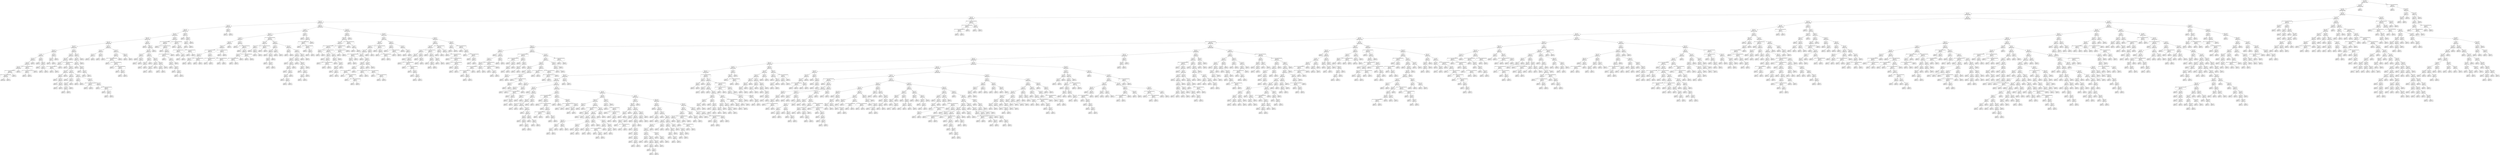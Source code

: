 digraph Tree {
node [shape=box, style="rounded", color="black", fontname=helvetica] ;
edge [fontname=helvetica] ;
0 [label="170 <= 121.4\ngini = 0.5\nsamples = 3434\nvalue = [2677, 2673]"] ;
1 [label="37 <= 121.0\ngini = 0.5\nsamples = 3411\nvalue = [2667, 2643]"] ;
0 -> 1 [labeldistance=2.5, labelangle=45, headlabel="True"] ;
2 [label="172 <= 15.1\ngini = 0.5\nsamples = 3409\nvalue = [2662, 2643]"] ;
1 -> 2 ;
3 [label="86 <= -4.3\ngini = 0.5\nsamples = 3108\nvalue = [2459, 2391]"] ;
2 -> 3 ;
4 [label="69 <= 3.8\ngini = 0.5\nsamples = 585\nvalue = [516, 421]"] ;
3 -> 4 ;
5 [label="378 <= -4.4\ngini = 0.5\nsamples = 571\nvalue = [508, 403]"] ;
4 -> 5 ;
6 [label="214 <= 1.4\ngini = 0.5\nsamples = 281\nvalue = [218, 212]"] ;
5 -> 6 ;
7 [label="203 <= 0.6\ngini = 0.5\nsamples = 277\nvalue = [212, 211]"] ;
6 -> 7 ;
8 [label="297 <= -4.4\ngini = 0.5\nsamples = 267\nvalue = [208, 197]"] ;
7 -> 8 ;
9 [label="334 <= -4.8\ngini = 0.5\nsamples = 236\nvalue = [173, 178]"] ;
8 -> 9 ;
10 [label="139 <= -4.8\ngini = 0.5\nsamples = 205\nvalue = [156, 148]"] ;
9 -> 10 ;
11 [label="164 <= -5.9\ngini = 0.5\nsamples = 176\nvalue = [126, 135]"] ;
10 -> 11 ;
12 [label="269 <= -5.9\ngini = 0.5\nsamples = 107\nvalue = [69, 86]"] ;
11 -> 12 ;
13 [label="7 <= -6.4\ngini = 0.5\nsamples = 99\nvalue = [67, 76]"] ;
12 -> 13 ;
14 [label="222 <= -5.8\ngini = 0.5\nsamples = 91\nvalue = [59, 71]"] ;
13 -> 14 ;
15 [label="19 <= -3.5\ngini = 0.5\nsamples = 90\nvalue = [59, 70]"] ;
14 -> 15 ;
16 [label="211 <= 0.7\ngini = 0.5\nsamples = 85\nvalue = [53, 66]"] ;
15 -> 16 ;
17 [label="253 <= -1.7014117331926443e+38\ngini = 0.5\nsamples = 84\nvalue = [53, 63]"] ;
16 -> 17 ;
18 [label="396 <= -1.7014117331926443e+38\ngini = 0.5\nsamples = 82\nvalue = [52, 62]"] ;
17 -> 18 ;
19 [label="gini = 0.5\nsamples = 80\nvalue = [51, 60]"] ;
18 -> 19 ;
20 [label="gini = 0.4\nsamples = 2\nvalue = [1, 2]"] ;
18 -> 20 ;
21 [label="gini = 0.5\nsamples = 2\nvalue = [1, 1]"] ;
17 -> 21 ;
22 [label="gini = 0.0\nsamples = 1\nvalue = [0, 3]"] ;
16 -> 22 ;
23 [label="380 <= -1.7014117331926443e+38\ngini = 0.5\nsamples = 5\nvalue = [6, 4]"] ;
15 -> 23 ;
24 [label="118 <= -1.7014117331926443e+38\ngini = 0.4\nsamples = 3\nvalue = [4, 2]"] ;
23 -> 24 ;
25 [label="gini = 0.5\nsamples = 2\nvalue = [2, 2]"] ;
24 -> 25 ;
26 [label="gini = 0.0\nsamples = 1\nvalue = [2, 0]"] ;
24 -> 26 ;
27 [label="gini = 0.5\nsamples = 2\nvalue = [2, 2]"] ;
23 -> 27 ;
28 [label="gini = 0.0\nsamples = 1\nvalue = [0, 1]"] ;
14 -> 28 ;
29 [label="78 <= -6.2\ngini = 0.5\nsamples = 8\nvalue = [8, 5]"] ;
13 -> 29 ;
30 [label="gini = 0.0\nsamples = 2\nvalue = [3, 0]"] ;
29 -> 30 ;
31 [label="349 <= -6.0\ngini = 0.5\nsamples = 6\nvalue = [5, 5]"] ;
29 -> 31 ;
32 [label="gini = 0.4\nsamples = 2\nvalue = [2, 1]"] ;
31 -> 32 ;
33 [label="44 <= -6.0\ngini = 0.5\nsamples = 4\nvalue = [3, 4]"] ;
31 -> 33 ;
34 [label="gini = 0.4\nsamples = 2\nvalue = [1, 2]"] ;
33 -> 34 ;
35 [label="gini = 0.5\nsamples = 2\nvalue = [2, 2]"] ;
33 -> 35 ;
36 [label="188 <= -6.0\ngini = 0.3\nsamples = 8\nvalue = [2, 10]"] ;
12 -> 36 ;
37 [label="371 <= -5.8\ngini = 0.4\nsamples = 4\nvalue = [2, 6]"] ;
36 -> 37 ;
38 [label="gini = 0.3\nsamples = 2\nvalue = [1, 4]"] ;
37 -> 38 ;
39 [label="gini = 0.4\nsamples = 2\nvalue = [1, 2]"] ;
37 -> 39 ;
40 [label="gini = 0.0\nsamples = 4\nvalue = [0, 4]"] ;
36 -> 40 ;
41 [label="236 <= -5.0\ngini = 0.5\nsamples = 69\nvalue = [57, 49]"] ;
11 -> 41 ;
42 [label="310 <= -2.0\ngini = 0.5\nsamples = 55\nvalue = [51, 32]"] ;
41 -> 42 ;
43 [label="318 <= -5.8\ngini = 0.5\nsamples = 54\nvalue = [51, 30]"] ;
42 -> 43 ;
44 [label="41 <= -6.0\ngini = 0.3\nsamples = 9\nvalue = [11, 2]"] ;
43 -> 44 ;
45 [label="175 <= -1.7014117331926443e+38\ngini = 0.4\nsamples = 4\nvalue = [4, 2]"] ;
44 -> 45 ;
46 [label="gini = 0.4\nsamples = 2\nvalue = [2, 1]"] ;
45 -> 46 ;
47 [label="gini = 0.4\nsamples = 2\nvalue = [2, 1]"] ;
45 -> 47 ;
48 [label="gini = 0.0\nsamples = 5\nvalue = [7, 0]"] ;
44 -> 48 ;
49 [label="4 <= -1.7014117331926443e+38\ngini = 0.5\nsamples = 45\nvalue = [40, 28]"] ;
43 -> 49 ;
50 [label="gini = 0.0\nsamples = 3\nvalue = [0, 4]"] ;
49 -> 50 ;
51 [label="304 <= -5.6\ngini = 0.5\nsamples = 42\nvalue = [40, 24]"] ;
49 -> 51 ;
52 [label="197 <= -5.3\ngini = 0.5\nsamples = 11\nvalue = [8, 10]"] ;
51 -> 52 ;
53 [label="144 <= -5.7\ngini = 0.5\nsamples = 8\nvalue = [8, 7]"] ;
52 -> 53 ;
54 [label="gini = 0.5\nsamples = 2\nvalue = [3, 2]"] ;
53 -> 54 ;
55 [label="265 <= -5.9\ngini = 0.5\nsamples = 6\nvalue = [5, 5]"] ;
53 -> 55 ;
56 [label="gini = 0.5\nsamples = 2\nvalue = [2, 2]"] ;
55 -> 56 ;
57 [label="193 <= -5.8\ngini = 0.5\nsamples = 4\nvalue = [3, 3]"] ;
55 -> 57 ;
58 [label="gini = 0.5\nsamples = 2\nvalue = [2, 2]"] ;
57 -> 58 ;
59 [label="gini = 0.5\nsamples = 2\nvalue = [1, 1]"] ;
57 -> 59 ;
60 [label="gini = 0.0\nsamples = 3\nvalue = [0, 3]"] ;
52 -> 60 ;
61 [label="177 <= -5.0\ngini = 0.4\nsamples = 31\nvalue = [32, 14]"] ;
51 -> 61 ;
62 [label="20 <= -5.2\ngini = 0.2\nsamples = 16\nvalue = [19, 3]"] ;
61 -> 62 ;
63 [label="gini = 0.0\nsamples = 9\nvalue = [13, 0]"] ;
62 -> 63 ;
64 [label="221 <= -5.1\ngini = 0.4\nsamples = 7\nvalue = [6, 3]"] ;
62 -> 64 ;
65 [label="390 <= -5.1\ngini = 0.5\nsamples = 5\nvalue = [2, 3]"] ;
64 -> 65 ;
66 [label="267 <= -5.3\ngini = 0.5\nsamples = 4\nvalue = [2, 2]"] ;
65 -> 66 ;
67 [label="gini = 0.5\nsamples = 2\nvalue = [1, 1]"] ;
66 -> 67 ;
68 [label="gini = 0.5\nsamples = 2\nvalue = [1, 1]"] ;
66 -> 68 ;
69 [label="gini = 0.0\nsamples = 1\nvalue = [0, 1]"] ;
65 -> 69 ;
70 [label="gini = 0.0\nsamples = 2\nvalue = [4, 0]"] ;
64 -> 70 ;
71 [label="143 <= -5.1\ngini = 0.5\nsamples = 15\nvalue = [13, 11]"] ;
61 -> 71 ;
72 [label="31 <= -5.0\ngini = 0.4\nsamples = 3\nvalue = [2, 4]"] ;
71 -> 72 ;
73 [label="gini = 0.5\nsamples = 2\nvalue = [2, 3]"] ;
72 -> 73 ;
74 [label="gini = 0.0\nsamples = 1\nvalue = [0, 1]"] ;
72 -> 74 ;
75 [label="388 <= -5.2\ngini = 0.5\nsamples = 12\nvalue = [11, 7]"] ;
71 -> 75 ;
76 [label="199 <= -1.7014117331926443e+38\ngini = 0.5\nsamples = 4\nvalue = [3, 3]"] ;
75 -> 76 ;
77 [label="gini = 0.5\nsamples = 2\nvalue = [1, 1]"] ;
76 -> 77 ;
78 [label="gini = 0.5\nsamples = 2\nvalue = [2, 2]"] ;
76 -> 78 ;
79 [label="311 <= -5.0\ngini = 0.4\nsamples = 8\nvalue = [8, 4]"] ;
75 -> 79 ;
80 [label="gini = 0.4\nsamples = 2\nvalue = [2, 1]"] ;
79 -> 80 ;
81 [label="266 <= -1.7014117331926443e+38\ngini = 0.4\nsamples = 6\nvalue = [6, 3]"] ;
79 -> 81 ;
82 [label="gini = 0.4\nsamples = 2\nvalue = [2, 1]"] ;
81 -> 82 ;
83 [label="331 <= -4.8\ngini = 0.4\nsamples = 4\nvalue = [4, 2]"] ;
81 -> 83 ;
84 [label="gini = 0.4\nsamples = 2\nvalue = [2, 1]"] ;
83 -> 84 ;
85 [label="gini = 0.4\nsamples = 2\nvalue = [2, 1]"] ;
83 -> 85 ;
86 [label="gini = 0.0\nsamples = 1\nvalue = [0, 2]"] ;
42 -> 86 ;
87 [label="226 <= -4.9\ngini = 0.4\nsamples = 14\nvalue = [6, 17]"] ;
41 -> 87 ;
88 [label="98 <= -4.8\ngini = 0.3\nsamples = 12\nvalue = [4, 17]"] ;
87 -> 88 ;
89 [label="34 <= -4.9\ngini = 0.2\nsamples = 10\nvalue = [2, 15]"] ;
88 -> 89 ;
90 [label="gini = 0.0\nsamples = 5\nvalue = [0, 9]"] ;
89 -> 90 ;
91 [label="246 <= -4.9\ngini = 0.4\nsamples = 5\nvalue = [2, 6]"] ;
89 -> 91 ;
92 [label="gini = 0.0\nsamples = 1\nvalue = [0, 1]"] ;
91 -> 92 ;
93 [label="357 <= -5.2\ngini = 0.4\nsamples = 4\nvalue = [2, 5]"] ;
91 -> 93 ;
94 [label="gini = 0.4\nsamples = 2\nvalue = [1, 2]"] ;
93 -> 94 ;
95 [label="gini = 0.4\nsamples = 2\nvalue = [1, 3]"] ;
93 -> 95 ;
96 [label="gini = 0.5\nsamples = 2\nvalue = [2, 2]"] ;
88 -> 96 ;
97 [label="gini = 0.0\nsamples = 2\nvalue = [2, 0]"] ;
87 -> 97 ;
98 [label="305 <= -4.6\ngini = 0.4\nsamples = 29\nvalue = [30, 13]"] ;
10 -> 98 ;
99 [label="16 <= -4.7\ngini = 0.2\nsamples = 14\nvalue = [19, 3]"] ;
98 -> 99 ;
100 [label="102 <= -4.6\ngini = 0.1\nsamples = 10\nvalue = [17, 1]"] ;
99 -> 100 ;
101 [label="gini = 0.0\nsamples = 8\nvalue = [14, 0]"] ;
100 -> 101 ;
102 [label="gini = 0.4\nsamples = 2\nvalue = [3, 1]"] ;
100 -> 102 ;
103 [label="229 <= -5.2\ngini = 0.5\nsamples = 4\nvalue = [2, 2]"] ;
99 -> 103 ;
104 [label="gini = 0.5\nsamples = 2\nvalue = [1, 1]"] ;
103 -> 104 ;
105 [label="gini = 0.5\nsamples = 2\nvalue = [1, 1]"] ;
103 -> 105 ;
106 [label="270 <= -2.4\ngini = 0.5\nsamples = 15\nvalue = [11, 10]"] ;
98 -> 106 ;
107 [label="111 <= -5.0\ngini = 0.5\nsamples = 11\nvalue = [6, 8]"] ;
106 -> 107 ;
108 [label="343 <= -1.7014117331926443e+38\ngini = 0.5\nsamples = 9\nvalue = [6, 6]"] ;
107 -> 108 ;
109 [label="gini = 0.0\nsamples = 1\nvalue = [1, 0]"] ;
108 -> 109 ;
110 [label="247 <= -1.7014117331926443e+38\ngini = 0.5\nsamples = 8\nvalue = [5, 6]"] ;
108 -> 110 ;
111 [label="gini = 0.5\nsamples = 2\nvalue = [2, 3]"] ;
110 -> 111 ;
112 [label="52 <= -1.7014117331926443e+38\ngini = 0.5\nsamples = 6\nvalue = [3, 3]"] ;
110 -> 112 ;
113 [label="gini = 0.5\nsamples = 2\nvalue = [1, 1]"] ;
112 -> 113 ;
114 [label="305 <= -3.9\ngini = 0.5\nsamples = 4\nvalue = [2, 2]"] ;
112 -> 114 ;
115 [label="gini = 0.5\nsamples = 2\nvalue = [1, 1]"] ;
114 -> 115 ;
116 [label="gini = 0.5\nsamples = 2\nvalue = [1, 1]"] ;
114 -> 116 ;
117 [label="gini = 0.0\nsamples = 2\nvalue = [0, 2]"] ;
107 -> 117 ;
118 [label="186 <= -0.1\ngini = 0.4\nsamples = 4\nvalue = [5, 2]"] ;
106 -> 118 ;
119 [label="gini = 0.4\nsamples = 2\nvalue = [3, 1]"] ;
118 -> 119 ;
120 [label="gini = 0.4\nsamples = 2\nvalue = [2, 1]"] ;
118 -> 120 ;
121 [label="91 <= -5.0\ngini = 0.5\nsamples = 31\nvalue = [17, 30]"] ;
9 -> 121 ;
122 [label="gini = 0.0\nsamples = 3\nvalue = [3, 0]"] ;
121 -> 122 ;
123 [label="386 <= -4.4\ngini = 0.4\nsamples = 28\nvalue = [14, 30]"] ;
121 -> 123 ;
124 [label="202 <= -4.8\ngini = 0.5\nsamples = 24\nvalue = [14, 24]"] ;
123 -> 124 ;
125 [label="337 <= -4.6\ngini = 0.3\nsamples = 8\nvalue = [3, 12]"] ;
124 -> 125 ;
126 [label="gini = 0.0\nsamples = 4\nvalue = [0, 6]"] ;
125 -> 126 ;
127 [label="364 <= -1.8\ngini = 0.4\nsamples = 4\nvalue = [3, 6]"] ;
125 -> 127 ;
128 [label="gini = 0.4\nsamples = 2\nvalue = [2, 4]"] ;
127 -> 128 ;
129 [label="gini = 0.4\nsamples = 2\nvalue = [1, 2]"] ;
127 -> 129 ;
130 [label="125 <= -4.6\ngini = 0.5\nsamples = 16\nvalue = [11, 12]"] ;
124 -> 130 ;
131 [label="352 <= -4.6\ngini = 0.4\nsamples = 5\nvalue = [2, 5]"] ;
130 -> 131 ;
132 [label="294 <= -4.7\ngini = 0.4\nsamples = 4\nvalue = [2, 4]"] ;
131 -> 132 ;
133 [label="gini = 0.4\nsamples = 2\nvalue = [1, 2]"] ;
132 -> 133 ;
134 [label="gini = 0.4\nsamples = 2\nvalue = [1, 2]"] ;
132 -> 134 ;
135 [label="gini = 0.0\nsamples = 1\nvalue = [0, 1]"] ;
131 -> 135 ;
136 [label="189 <= -4.5\ngini = 0.5\nsamples = 11\nvalue = [9, 7]"] ;
130 -> 136 ;
137 [label="71 <= -4.5\ngini = 0.4\nsamples = 5\nvalue = [5, 2]"] ;
136 -> 137 ;
138 [label="342 <= -4.8\ngini = 0.4\nsamples = 4\nvalue = [4, 2]"] ;
137 -> 138 ;
139 [label="gini = 0.4\nsamples = 2\nvalue = [2, 1]"] ;
138 -> 139 ;
140 [label="gini = 0.4\nsamples = 2\nvalue = [2, 1]"] ;
138 -> 140 ;
141 [label="gini = 0.0\nsamples = 1\nvalue = [1, 0]"] ;
137 -> 141 ;
142 [label="239 <= -4.3\ngini = 0.5\nsamples = 6\nvalue = [4, 5]"] ;
136 -> 142 ;
143 [label="28 <= -4.5\ngini = 0.5\nsamples = 4\nvalue = [3, 3]"] ;
142 -> 143 ;
144 [label="gini = 0.5\nsamples = 2\nvalue = [1, 1]"] ;
143 -> 144 ;
145 [label="gini = 0.5\nsamples = 2\nvalue = [2, 2]"] ;
143 -> 145 ;
146 [label="gini = 0.4\nsamples = 2\nvalue = [1, 2]"] ;
142 -> 146 ;
147 [label="gini = 0.0\nsamples = 4\nvalue = [0, 6]"] ;
123 -> 147 ;
148 [label="136 <= 0.5\ngini = 0.5\nsamples = 31\nvalue = [35, 19]"] ;
8 -> 148 ;
149 [label="78 <= -1.7014117331926443e+38\ngini = 0.3\nsamples = 20\nvalue = [28, 8]"] ;
148 -> 149 ;
150 [label="gini = 0.0\nsamples = 5\nvalue = [9, 0]"] ;
149 -> 150 ;
151 [label="43 <= -1.7014117331926443e+38\ngini = 0.4\nsamples = 15\nvalue = [19, 8]"] ;
149 -> 151 ;
152 [label="gini = 0.0\nsamples = 1\nvalue = [1, 0]"] ;
151 -> 152 ;
153 [label="337 <= -0.0\ngini = 0.4\nsamples = 14\nvalue = [18, 8]"] ;
151 -> 153 ;
154 [label="112 <= -1.7014117331926443e+38\ngini = 0.4\nsamples = 12\nvalue = [17, 7]"] ;
153 -> 154 ;
155 [label="gini = 0.3\nsamples = 2\nvalue = [4, 1]"] ;
154 -> 155 ;
156 [label="73 <= -1.2\ngini = 0.4\nsamples = 10\nvalue = [13, 6]"] ;
154 -> 156 ;
157 [label="252 <= -5.5\ngini = 0.4\nsamples = 8\nvalue = [10, 5]"] ;
156 -> 157 ;
158 [label="gini = 0.4\nsamples = 2\nvalue = [2, 1]"] ;
157 -> 158 ;
159 [label="24 <= -4.6\ngini = 0.4\nsamples = 6\nvalue = [8, 4]"] ;
157 -> 159 ;
160 [label="gini = 0.4\nsamples = 2\nvalue = [2, 1]"] ;
159 -> 160 ;
161 [label="34 <= -2.5\ngini = 0.4\nsamples = 4\nvalue = [6, 3]"] ;
159 -> 161 ;
162 [label="gini = 0.4\nsamples = 2\nvalue = [4, 2]"] ;
161 -> 162 ;
163 [label="gini = 0.4\nsamples = 2\nvalue = [2, 1]"] ;
161 -> 163 ;
164 [label="gini = 0.4\nsamples = 2\nvalue = [3, 1]"] ;
156 -> 164 ;
165 [label="gini = 0.5\nsamples = 2\nvalue = [1, 1]"] ;
153 -> 165 ;
166 [label="133 <= -1.7014117331926443e+38\ngini = 0.5\nsamples = 11\nvalue = [7, 11]"] ;
148 -> 166 ;
167 [label="gini = 0.0\nsamples = 1\nvalue = [0, 1]"] ;
166 -> 167 ;
168 [label="19 <= 0.9\ngini = 0.5\nsamples = 10\nvalue = [7, 10]"] ;
166 -> 168 ;
169 [label="45 <= -1.7014117331926443e+38\ngini = 0.5\nsamples = 6\nvalue = [4, 7]"] ;
168 -> 169 ;
170 [label="gini = 0.5\nsamples = 2\nvalue = [2, 3]"] ;
169 -> 170 ;
171 [label="2 <= 1.2\ngini = 0.4\nsamples = 4\nvalue = [2, 4]"] ;
169 -> 171 ;
172 [label="gini = 0.4\nsamples = 2\nvalue = [1, 2]"] ;
171 -> 172 ;
173 [label="gini = 0.4\nsamples = 2\nvalue = [1, 2]"] ;
171 -> 173 ;
174 [label="201 <= -1.7014117331926443e+38\ngini = 0.5\nsamples = 4\nvalue = [3, 3]"] ;
168 -> 174 ;
175 [label="gini = 0.5\nsamples = 2\nvalue = [2, 2]"] ;
174 -> 175 ;
176 [label="gini = 0.5\nsamples = 2\nvalue = [1, 1]"] ;
174 -> 176 ;
177 [label="265 <= 0.8\ngini = 0.3\nsamples = 10\nvalue = [4, 14]"] ;
7 -> 177 ;
178 [label="gini = 0.0\nsamples = 4\nvalue = [0, 7]"] ;
177 -> 178 ;
179 [label="196 <= 0.9\ngini = 0.5\nsamples = 6\nvalue = [4, 7]"] ;
177 -> 179 ;
180 [label="204 <= 1.0\ngini = 0.4\nsamples = 4\nvalue = [2, 4]"] ;
179 -> 180 ;
181 [label="gini = 0.4\nsamples = 2\nvalue = [1, 2]"] ;
180 -> 181 ;
182 [label="gini = 0.4\nsamples = 2\nvalue = [1, 2]"] ;
180 -> 182 ;
183 [label="gini = 0.5\nsamples = 2\nvalue = [2, 3]"] ;
179 -> 183 ;
184 [label="195 <= 2.2\ngini = 0.2\nsamples = 4\nvalue = [6, 1]"] ;
6 -> 184 ;
185 [label="gini = 0.0\nsamples = 2\nvalue = [3, 0]"] ;
184 -> 185 ;
186 [label="gini = 0.4\nsamples = 2\nvalue = [3, 1]"] ;
184 -> 186 ;
187 [label="385 <= -1.3\ngini = 0.5\nsamples = 290\nvalue = [290, 191]"] ;
5 -> 187 ;
188 [label="21 <= 0.9\ngini = 0.4\nsamples = 124\nvalue = [135, 65]"] ;
187 -> 188 ;
189 [label="293 <= -4.4\ngini = 0.4\nsamples = 112\nvalue = [128, 55]"] ;
188 -> 189 ;
190 [label="74 <= -4.9\ngini = 0.3\nsamples = 48\nvalue = [63, 17]"] ;
189 -> 190 ;
191 [label="95 <= -5.3\ngini = 0.5\nsamples = 23\nvalue = [23, 12]"] ;
190 -> 191 ;
192 [label="396 <= -0.5\ngini = 0.4\nsamples = 22\nvalue = [23, 11]"] ;
191 -> 192 ;
193 [label="13 <= -1.7014117331926443e+38\ngini = 0.4\nsamples = 19\nvalue = [21, 8]"] ;
192 -> 193 ;
194 [label="222 <= -0.3\ngini = 0.3\nsamples = 11\nvalue = [15, 4]"] ;
193 -> 194 ;
195 [label="378 <= -0.6\ngini = 0.2\nsamples = 5\nvalue = [10, 1]"] ;
194 -> 195 ;
196 [label="gini = 0.0\nsamples = 3\nvalue = [8, 0]"] ;
195 -> 196 ;
197 [label="gini = 0.4\nsamples = 2\nvalue = [2, 1]"] ;
195 -> 197 ;
198 [label="166 <= -1.7014117331926443e+38\ngini = 0.5\nsamples = 6\nvalue = [5, 3]"] ;
194 -> 198 ;
199 [label="gini = 0.5\nsamples = 4\nvalue = [3, 2]"] ;
198 -> 199 ;
200 [label="gini = 0.4\nsamples = 2\nvalue = [2, 1]"] ;
198 -> 200 ;
201 [label="97 <= -4.5\ngini = 0.5\nsamples = 8\nvalue = [6, 4]"] ;
193 -> 201 ;
202 [label="144 <= -1.7014117331926443e+38\ngini = 0.5\nsamples = 4\nvalue = [2, 2]"] ;
201 -> 202 ;
203 [label="gini = 0.5\nsamples = 2\nvalue = [1, 1]"] ;
202 -> 203 ;
204 [label="gini = 0.5\nsamples = 2\nvalue = [1, 1]"] ;
202 -> 204 ;
205 [label="153 <= -1.7014117331926443e+38\ngini = 0.4\nsamples = 4\nvalue = [4, 2]"] ;
201 -> 205 ;
206 [label="gini = 0.4\nsamples = 2\nvalue = [2, 1]"] ;
205 -> 206 ;
207 [label="gini = 0.4\nsamples = 2\nvalue = [2, 1]"] ;
205 -> 207 ;
208 [label="280 <= -1.7014117331926443e+38\ngini = 0.5\nsamples = 3\nvalue = [2, 3]"] ;
192 -> 208 ;
209 [label="gini = 0.0\nsamples = 1\nvalue = [0, 1]"] ;
208 -> 209 ;
210 [label="gini = 0.5\nsamples = 2\nvalue = [2, 2]"] ;
208 -> 210 ;
211 [label="gini = 0.0\nsamples = 1\nvalue = [0, 1]"] ;
191 -> 211 ;
212 [label="187 <= -4.2\ngini = 0.2\nsamples = 25\nvalue = [40, 5]"] ;
190 -> 212 ;
213 [label="gini = 0.0\nsamples = 12\nvalue = [26, 0]"] ;
212 -> 213 ;
214 [label="231 <= -1.7014117331926443e+38\ngini = 0.4\nsamples = 13\nvalue = [14, 5]"] ;
212 -> 214 ;
215 [label="gini = 0.0\nsamples = 1\nvalue = [0, 1]"] ;
214 -> 215 ;
216 [label="111 <= -3.5\ngini = 0.3\nsamples = 12\nvalue = [14, 4]"] ;
214 -> 216 ;
217 [label="80 <= -4.0\ngini = 0.5\nsamples = 6\nvalue = [4, 3]"] ;
216 -> 217 ;
218 [label="86 <= -1.7014117331926443e+38\ngini = 0.5\nsamples = 4\nvalue = [2, 2]"] ;
217 -> 218 ;
219 [label="gini = 0.5\nsamples = 2\nvalue = [1, 1]"] ;
218 -> 219 ;
220 [label="gini = 0.5\nsamples = 2\nvalue = [1, 1]"] ;
218 -> 220 ;
221 [label="gini = 0.4\nsamples = 2\nvalue = [2, 1]"] ;
217 -> 221 ;
222 [label="116 <= -1.7014117331926443e+38\ngini = 0.2\nsamples = 6\nvalue = [10, 1]"] ;
216 -> 222 ;
223 [label="gini = 0.4\nsamples = 3\nvalue = [2, 1]"] ;
222 -> 223 ;
224 [label="gini = 0.0\nsamples = 3\nvalue = [8, 0]"] ;
222 -> 224 ;
225 [label="79 <= -1.7014117331926443e+38\ngini = 0.5\nsamples = 64\nvalue = [65, 38]"] ;
189 -> 225 ;
226 [label="376 <= -0.7\ngini = 0.5\nsamples = 11\nvalue = [7, 12]"] ;
225 -> 226 ;
227 [label="284 <= -3.9\ngini = 0.3\nsamples = 7\nvalue = [2, 10]"] ;
226 -> 227 ;
228 [label="gini = 0.0\nsamples = 3\nvalue = [0, 5]"] ;
227 -> 228 ;
229 [label="358 <= -3.4\ngini = 0.4\nsamples = 4\nvalue = [2, 5]"] ;
227 -> 229 ;
230 [label="gini = 0.4\nsamples = 2\nvalue = [1, 2]"] ;
229 -> 230 ;
231 [label="gini = 0.4\nsamples = 2\nvalue = [1, 3]"] ;
229 -> 231 ;
232 [label="254 <= -1.7014117331926443e+38\ngini = 0.4\nsamples = 4\nvalue = [5, 2]"] ;
226 -> 232 ;
233 [label="gini = 0.5\nsamples = 2\nvalue = [1, 1]"] ;
232 -> 233 ;
234 [label="gini = 0.3\nsamples = 2\nvalue = [4, 1]"] ;
232 -> 234 ;
235 [label="162 <= -4.2\ngini = 0.4\nsamples = 53\nvalue = [58, 26]"] ;
225 -> 235 ;
236 [label="170 <= -4.0\ngini = 0.5\nsamples = 14\nvalue = [7, 11]"] ;
235 -> 236 ;
237 [label="275 <= -4.6\ngini = 0.5\nsamples = 10\nvalue = [6, 4]"] ;
236 -> 237 ;
238 [label="gini = 0.0\nsamples = 2\nvalue = [0, 2]"] ;
237 -> 238 ;
239 [label="332 <= -4.3\ngini = 0.4\nsamples = 8\nvalue = [6, 2]"] ;
237 -> 239 ;
240 [label="229 <= -5.3\ngini = 0.5\nsamples = 5\nvalue = [3, 2]"] ;
239 -> 240 ;
241 [label="gini = 0.0\nsamples = 1\nvalue = [1, 0]"] ;
240 -> 241 ;
242 [label="122 <= -4.5\ngini = 0.5\nsamples = 4\nvalue = [2, 2]"] ;
240 -> 242 ;
243 [label="gini = 0.5\nsamples = 2\nvalue = [1, 1]"] ;
242 -> 243 ;
244 [label="gini = 0.5\nsamples = 2\nvalue = [1, 1]"] ;
242 -> 244 ;
245 [label="gini = 0.0\nsamples = 3\nvalue = [3, 0]"] ;
239 -> 245 ;
246 [label="4 <= -3.5\ngini = 0.2\nsamples = 4\nvalue = [1, 7]"] ;
236 -> 246 ;
247 [label="gini = 0.0\nsamples = 2\nvalue = [0, 3]"] ;
246 -> 247 ;
248 [label="gini = 0.3\nsamples = 2\nvalue = [1, 4]"] ;
246 -> 248 ;
249 [label="58 <= -4.8\ngini = 0.4\nsamples = 39\nvalue = [51, 15]"] ;
235 -> 249 ;
250 [label="52 <= -2.6\ngini = 0.5\nsamples = 6\nvalue = [4, 4]"] ;
249 -> 250 ;
251 [label="gini = 0.5\nsamples = 2\nvalue = [1, 1]"] ;
250 -> 251 ;
252 [label="gini = 0.5\nsamples = 4\nvalue = [3, 3]"] ;
250 -> 252 ;
253 [label="323 <= -0.1\ngini = 0.3\nsamples = 33\nvalue = [47, 11]"] ;
249 -> 253 ;
254 [label="141 <= -2.2\ngini = 0.3\nsamples = 30\nvalue = [46, 9]"] ;
253 -> 254 ;
255 [label="137 <= -3.0\ngini = 0.4\nsamples = 17\nvalue = [20, 6]"] ;
254 -> 255 ;
256 [label="gini = 0.0\nsamples = 6\nvalue = [7, 0]"] ;
255 -> 256 ;
257 [label="33 <= 0.3\ngini = 0.4\nsamples = 11\nvalue = [13, 6]"] ;
255 -> 257 ;
258 [label="375 <= -3.1\ngini = 0.4\nsamples = 10\nvalue = [12, 6]"] ;
257 -> 258 ;
259 [label="gini = 0.4\nsamples = 2\nvalue = [3, 1]"] ;
258 -> 259 ;
260 [label="121 <= -2.7\ngini = 0.5\nsamples = 8\nvalue = [9, 5]"] ;
258 -> 260 ;
261 [label="59 <= -1.6\ngini = 0.4\nsamples = 6\nvalue = [6, 3]"] ;
260 -> 261 ;
262 [label="gini = 0.4\nsamples = 2\nvalue = [2, 1]"] ;
261 -> 262 ;
263 [label="48 <= -0.0\ngini = 0.4\nsamples = 4\nvalue = [4, 2]"] ;
261 -> 263 ;
264 [label="gini = 0.4\nsamples = 2\nvalue = [2, 1]"] ;
263 -> 264 ;
265 [label="gini = 0.4\nsamples = 2\nvalue = [2, 1]"] ;
263 -> 265 ;
266 [label="gini = 0.5\nsamples = 2\nvalue = [3, 2]"] ;
260 -> 266 ;
267 [label="gini = 0.0\nsamples = 1\nvalue = [1, 0]"] ;
257 -> 267 ;
268 [label="227 <= -1.5\ngini = 0.2\nsamples = 13\nvalue = [26, 3]"] ;
254 -> 268 ;
269 [label="gini = 0.0\nsamples = 5\nvalue = [12, 0]"] ;
268 -> 269 ;
270 [label="359 <= -0.2\ngini = 0.3\nsamples = 8\nvalue = [14, 3]"] ;
268 -> 270 ;
271 [label="164 <= -1.5\ngini = 0.3\nsamples = 7\nvalue = [11, 3]"] ;
270 -> 271 ;
272 [label="gini = 0.0\nsamples = 1\nvalue = [1, 0]"] ;
271 -> 272 ;
273 [label="121 <= -0.0\ngini = 0.4\nsamples = 6\nvalue = [10, 3]"] ;
271 -> 273 ;
274 [label="61 <= -1.4\ngini = 0.4\nsamples = 4\nvalue = [6, 2]"] ;
273 -> 274 ;
275 [label="gini = 0.4\nsamples = 2\nvalue = [3, 1]"] ;
274 -> 275 ;
276 [label="gini = 0.4\nsamples = 2\nvalue = [3, 1]"] ;
274 -> 276 ;
277 [label="gini = 0.3\nsamples = 2\nvalue = [4, 1]"] ;
273 -> 277 ;
278 [label="gini = 0.0\nsamples = 1\nvalue = [3, 0]"] ;
270 -> 278 ;
279 [label="189 <= 1.4\ngini = 0.4\nsamples = 3\nvalue = [1, 2]"] ;
253 -> 279 ;
280 [label="gini = 0.0\nsamples = 1\nvalue = [0, 1]"] ;
279 -> 280 ;
281 [label="gini = 0.5\nsamples = 2\nvalue = [1, 1]"] ;
279 -> 281 ;
282 [label="373 <= 0.7\ngini = 0.5\nsamples = 12\nvalue = [7, 10]"] ;
188 -> 282 ;
283 [label="gini = 0.0\nsamples = 2\nvalue = [0, 2]"] ;
282 -> 283 ;
284 [label="43 <= 3.1\ngini = 0.5\nsamples = 10\nvalue = [7, 8]"] ;
282 -> 284 ;
285 [label="124 <= -1.7014117331926443e+38\ngini = 0.5\nsamples = 9\nvalue = [7, 7]"] ;
284 -> 285 ;
286 [label="gini = 0.5\nsamples = 3\nvalue = [2, 2]"] ;
285 -> 286 ;
287 [label="235 <= -1.7014117331926443e+38\ngini = 0.5\nsamples = 6\nvalue = [5, 5]"] ;
285 -> 287 ;
288 [label="gini = 0.5\nsamples = 2\nvalue = [2, 2]"] ;
287 -> 288 ;
289 [label="309 <= 3.0\ngini = 0.5\nsamples = 4\nvalue = [3, 3]"] ;
287 -> 289 ;
290 [label="gini = 0.5\nsamples = 2\nvalue = [1, 1]"] ;
289 -> 290 ;
291 [label="gini = 0.5\nsamples = 2\nvalue = [2, 2]"] ;
289 -> 291 ;
292 [label="gini = 0.0\nsamples = 1\nvalue = [0, 1]"] ;
284 -> 292 ;
293 [label="347 <= -0.6\ngini = 0.5\nsamples = 166\nvalue = [155, 126]"] ;
187 -> 293 ;
294 [label="326 <= 0.9\ngini = 0.5\nsamples = 39\nvalue = [28, 40]"] ;
293 -> 294 ;
295 [label="380 <= -0.5\ngini = 0.5\nsamples = 36\nvalue = [23, 40]"] ;
294 -> 295 ;
296 [label="374 <= -0.6\ngini = 0.5\nsamples = 27\nvalue = [21, 22]"] ;
295 -> 296 ;
297 [label="139 <= -1.7014117331926443e+38\ngini = 0.5\nsamples = 22\nvalue = [14, 18]"] ;
296 -> 297 ;
298 [label="342 <= 1.2\ngini = 0.4\nsamples = 3\nvalue = [3, 1]"] ;
297 -> 298 ;
299 [label="gini = 0.0\nsamples = 1\nvalue = [2, 0]"] ;
298 -> 299 ;
300 [label="gini = 0.5\nsamples = 2\nvalue = [1, 1]"] ;
298 -> 300 ;
301 [label="205 <= -1.7014117331926443e+38\ngini = 0.5\nsamples = 19\nvalue = [11, 17]"] ;
297 -> 301 ;
302 [label="378 <= -2.0\ngini = 0.5\nsamples = 9\nvalue = [7, 8]"] ;
301 -> 302 ;
303 [label="gini = 0.4\nsamples = 2\nvalue = [1, 2]"] ;
302 -> 303 ;
304 [label="115 <= -1.2\ngini = 0.5\nsamples = 7\nvalue = [6, 6]"] ;
302 -> 304 ;
305 [label="gini = 0.5\nsamples = 2\nvalue = [1, 1]"] ;
304 -> 305 ;
306 [label="359 <= -1.7014117331926443e+38\ngini = 0.5\nsamples = 5\nvalue = [5, 5]"] ;
304 -> 306 ;
307 [label="gini = 0.5\nsamples = 2\nvalue = [1, 1]"] ;
306 -> 307 ;
308 [label="gini = 0.5\nsamples = 3\nvalue = [4, 4]"] ;
306 -> 308 ;
309 [label="78 <= -0.7\ngini = 0.4\nsamples = 10\nvalue = [4, 9]"] ;
301 -> 309 ;
310 [label="169 <= -2.9\ngini = 0.4\nsamples = 9\nvalue = [4, 8]"] ;
309 -> 310 ;
311 [label="gini = 0.0\nsamples = 1\nvalue = [0, 1]"] ;
310 -> 311 ;
312 [label="371 <= -0.7\ngini = 0.5\nsamples = 8\nvalue = [4, 7]"] ;
310 -> 312 ;
313 [label="205 <= -1.9\ngini = 0.4\nsamples = 6\nvalue = [3, 6]"] ;
312 -> 313 ;
314 [label="gini = 0.4\nsamples = 2\nvalue = [1, 2]"] ;
313 -> 314 ;
315 [label="76 <= -1.1\ngini = 0.4\nsamples = 4\nvalue = [2, 4]"] ;
313 -> 315 ;
316 [label="gini = 0.4\nsamples = 2\nvalue = [1, 2]"] ;
315 -> 316 ;
317 [label="gini = 0.4\nsamples = 2\nvalue = [1, 2]"] ;
315 -> 317 ;
318 [label="gini = 0.5\nsamples = 2\nvalue = [1, 1]"] ;
312 -> 318 ;
319 [label="gini = 0.0\nsamples = 1\nvalue = [0, 1]"] ;
309 -> 319 ;
320 [label="256 <= -1.7014117331926443e+38\ngini = 0.5\nsamples = 5\nvalue = [7, 4]"] ;
296 -> 320 ;
321 [label="2 <= -1.7014117331926443e+38\ngini = 0.5\nsamples = 4\nvalue = [5, 4]"] ;
320 -> 321 ;
322 [label="gini = 0.4\nsamples = 2\nvalue = [2, 1]"] ;
321 -> 322 ;
323 [label="gini = 0.5\nsamples = 2\nvalue = [3, 3]"] ;
321 -> 323 ;
324 [label="gini = 0.0\nsamples = 1\nvalue = [2, 0]"] ;
320 -> 324 ;
325 [label="125 <= -1.7014117331926443e+38\ngini = 0.2\nsamples = 9\nvalue = [2, 18]"] ;
295 -> 325 ;
326 [label="gini = 0.0\nsamples = 1\nvalue = [1, 0]"] ;
325 -> 326 ;
327 [label="3 <= -0.4\ngini = 0.1\nsamples = 8\nvalue = [1, 18]"] ;
325 -> 327 ;
328 [label="gini = 0.5\nsamples = 2\nvalue = [1, 1]"] ;
327 -> 328 ;
329 [label="gini = 0.0\nsamples = 6\nvalue = [0, 17]"] ;
327 -> 329 ;
330 [label="gini = 0.0\nsamples = 3\nvalue = [5, 0]"] ;
294 -> 330 ;
331 [label="267 <= 0.4\ngini = 0.5\nsamples = 127\nvalue = [127, 86]"] ;
293 -> 331 ;
332 [label="332 <= 0.4\ngini = 0.4\nsamples = 62\nvalue = [74, 36]"] ;
331 -> 332 ;
333 [label="369 <= 0.4\ngini = 0.5\nsamples = 44\nvalue = [44, 31]"] ;
332 -> 333 ;
334 [label="185 <= 0.3\ngini = 0.5\nsamples = 36\nvalue = [41, 23]"] ;
333 -> 334 ;
335 [label="241 <= -1.3\ngini = 0.4\nsamples = 33\nvalue = [40, 19]"] ;
334 -> 335 ;
336 [label="281 <= -1.7014117331926443e+38\ngini = 0.5\nsamples = 6\nvalue = [5, 5]"] ;
335 -> 336 ;
337 [label="338 <= -0.4\ngini = 0.5\nsamples = 4\nvalue = [4, 3]"] ;
336 -> 337 ;
338 [label="gini = 0.5\nsamples = 2\nvalue = [3, 2]"] ;
337 -> 338 ;
339 [label="gini = 0.5\nsamples = 2\nvalue = [1, 1]"] ;
337 -> 339 ;
340 [label="gini = 0.4\nsamples = 2\nvalue = [1, 2]"] ;
336 -> 340 ;
341 [label="141 <= -1.0\ngini = 0.4\nsamples = 27\nvalue = [35, 14]"] ;
335 -> 341 ;
342 [label="gini = 0.0\nsamples = 3\nvalue = [5, 0]"] ;
341 -> 342 ;
343 [label="161 <= 0.2\ngini = 0.4\nsamples = 24\nvalue = [30, 14]"] ;
341 -> 343 ;
344 [label="125 <= -0.6\ngini = 0.5\nsamples = 20\nvalue = [24, 13]"] ;
343 -> 344 ;
345 [label="20 <= 0.1\ngini = 0.4\nsamples = 10\nvalue = [13, 6]"] ;
344 -> 345 ;
346 [label="44 <= -1.7014117331926443e+38\ngini = 0.4\nsamples = 8\nvalue = [8, 4]"] ;
345 -> 346 ;
347 [label="gini = 0.4\nsamples = 2\nvalue = [2, 1]"] ;
346 -> 347 ;
348 [label="33 <= -1.7014117331926443e+38\ngini = 0.4\nsamples = 6\nvalue = [6, 3]"] ;
346 -> 348 ;
349 [label="gini = 0.4\nsamples = 2\nvalue = [2, 1]"] ;
348 -> 349 ;
350 [label="394 <= -1.7014117331926443e+38\ngini = 0.4\nsamples = 4\nvalue = [4, 2]"] ;
348 -> 350 ;
351 [label="gini = 0.4\nsamples = 2\nvalue = [2, 1]"] ;
350 -> 351 ;
352 [label="gini = 0.4\nsamples = 2\nvalue = [2, 1]"] ;
350 -> 352 ;
353 [label="gini = 0.4\nsamples = 2\nvalue = [5, 2]"] ;
345 -> 353 ;
354 [label="193 <= -0.3\ngini = 0.5\nsamples = 10\nvalue = [11, 7]"] ;
344 -> 354 ;
355 [label="95 <= -1.7014117331926443e+38\ngini = 0.4\nsamples = 4\nvalue = [4, 2]"] ;
354 -> 355 ;
356 [label="gini = 0.4\nsamples = 2\nvalue = [2, 1]"] ;
355 -> 356 ;
357 [label="gini = 0.4\nsamples = 2\nvalue = [2, 1]"] ;
355 -> 357 ;
358 [label="3 <= -1.7014117331926443e+38\ngini = 0.5\nsamples = 6\nvalue = [7, 5]"] ;
354 -> 358 ;
359 [label="gini = 0.5\nsamples = 2\nvalue = [1, 1]"] ;
358 -> 359 ;
360 [label="76 <= -1.7014117331926443e+38\ngini = 0.5\nsamples = 4\nvalue = [6, 4]"] ;
358 -> 360 ;
361 [label="gini = 0.5\nsamples = 2\nvalue = [3, 2]"] ;
360 -> 361 ;
362 [label="gini = 0.5\nsamples = 2\nvalue = [3, 2]"] ;
360 -> 362 ;
363 [label="217 <= -0.3\ngini = 0.2\nsamples = 4\nvalue = [6, 1]"] ;
343 -> 363 ;
364 [label="gini = 0.3\nsamples = 2\nvalue = [4, 1]"] ;
363 -> 364 ;
365 [label="gini = 0.0\nsamples = 2\nvalue = [2, 0]"] ;
363 -> 365 ;
366 [label="108 <= 0.6\ngini = 0.3\nsamples = 3\nvalue = [1, 4]"] ;
334 -> 366 ;
367 [label="gini = 0.0\nsamples = 1\nvalue = [0, 1]"] ;
366 -> 367 ;
368 [label="gini = 0.4\nsamples = 2\nvalue = [1, 3]"] ;
366 -> 368 ;
369 [label="331 <= -1.7014117331926443e+38\ngini = 0.4\nsamples = 8\nvalue = [3, 8]"] ;
333 -> 369 ;
370 [label="gini = 0.0\nsamples = 2\nvalue = [0, 2]"] ;
369 -> 370 ;
371 [label="208 <= -1.6\ngini = 0.4\nsamples = 6\nvalue = [3, 6]"] ;
369 -> 371 ;
372 [label="gini = 0.4\nsamples = 2\nvalue = [1, 2]"] ;
371 -> 372 ;
373 [label="54 <= -1.7014117331926443e+38\ngini = 0.4\nsamples = 4\nvalue = [2, 4]"] ;
371 -> 373 ;
374 [label="gini = 0.4\nsamples = 2\nvalue = [1, 2]"] ;
373 -> 374 ;
375 [label="gini = 0.4\nsamples = 2\nvalue = [1, 2]"] ;
373 -> 375 ;
376 [label="392 <= -0.1\ngini = 0.2\nsamples = 18\nvalue = [30, 5]"] ;
332 -> 376 ;
377 [label="345 <= 0.5\ngini = 0.5\nsamples = 5\nvalue = [4, 3]"] ;
376 -> 377 ;
378 [label="gini = 0.0\nsamples = 1\nvalue = [1, 0]"] ;
377 -> 378 ;
379 [label="27 <= -1.7014117331926443e+38\ngini = 0.5\nsamples = 4\nvalue = [3, 3]"] ;
377 -> 379 ;
380 [label="gini = 0.5\nsamples = 2\nvalue = [1, 1]"] ;
379 -> 380 ;
381 [label="gini = 0.5\nsamples = 2\nvalue = [2, 2]"] ;
379 -> 381 ;
382 [label="56 <= 1.4\ngini = 0.1\nsamples = 13\nvalue = [26, 2]"] ;
376 -> 382 ;
383 [label="gini = 0.0\nsamples = 9\nvalue = [22, 0]"] ;
382 -> 383 ;
384 [label="21 <= 1.2\ngini = 0.4\nsamples = 4\nvalue = [4, 2]"] ;
382 -> 384 ;
385 [label="gini = 0.4\nsamples = 2\nvalue = [3, 1]"] ;
384 -> 385 ;
386 [label="gini = 0.5\nsamples = 2\nvalue = [1, 1]"] ;
384 -> 386 ;
387 [label="60 <= 2.6\ngini = 0.5\nsamples = 65\nvalue = [53, 50]"] ;
331 -> 387 ;
388 [label="126 <= 0.7\ngini = 0.5\nsamples = 48\nvalue = [34, 43]"] ;
387 -> 388 ;
389 [label="101 <= 0.6\ngini = 0.5\nsamples = 32\nvalue = [18, 34]"] ;
388 -> 389 ;
390 [label="39 <= 2.4\ngini = 0.5\nsamples = 19\nvalue = [13, 17]"] ;
389 -> 390 ;
391 [label="364 <= 0.3\ngini = 0.5\nsamples = 14\nvalue = [11, 11]"] ;
390 -> 391 ;
392 [label="gini = 0.4\nsamples = 2\nvalue = [2, 1]"] ;
391 -> 392 ;
393 [label="392 <= 0.2\ngini = 0.5\nsamples = 12\nvalue = [9, 10]"] ;
391 -> 393 ;
394 [label="gini = 0.5\nsamples = 2\nvalue = [2, 3]"] ;
393 -> 394 ;
395 [label="193 <= -1.7014117331926443e+38\ngini = 0.5\nsamples = 10\nvalue = [7, 7]"] ;
393 -> 395 ;
396 [label="gini = 0.5\nsamples = 2\nvalue = [1, 1]"] ;
395 -> 396 ;
397 [label="47 <= -1.7014117331926443e+38\ngini = 0.5\nsamples = 8\nvalue = [6, 6]"] ;
395 -> 397 ;
398 [label="gini = 0.5\nsamples = 2\nvalue = [1, 1]"] ;
397 -> 398 ;
399 [label="151 <= 0.2\ngini = 0.5\nsamples = 6\nvalue = [5, 5]"] ;
397 -> 399 ;
400 [label="gini = 0.5\nsamples = 2\nvalue = [1, 1]"] ;
399 -> 400 ;
401 [label="76 <= 1.3\ngini = 0.5\nsamples = 4\nvalue = [4, 4]"] ;
399 -> 401 ;
402 [label="gini = 0.5\nsamples = 2\nvalue = [3, 3]"] ;
401 -> 402 ;
403 [label="gini = 0.5\nsamples = 2\nvalue = [1, 1]"] ;
401 -> 403 ;
404 [label="350 <= 5.4\ngini = 0.4\nsamples = 5\nvalue = [2, 6]"] ;
390 -> 404 ;
405 [label="gini = 0.0\nsamples = 1\nvalue = [0, 1]"] ;
404 -> 405 ;
406 [label="365 <= 11.1\ngini = 0.4\nsamples = 4\nvalue = [2, 5]"] ;
404 -> 406 ;
407 [label="gini = 0.4\nsamples = 2\nvalue = [1, 3]"] ;
406 -> 407 ;
408 [label="gini = 0.4\nsamples = 2\nvalue = [1, 2]"] ;
406 -> 408 ;
409 [label="83 <= -1.7014117331926443e+38\ngini = 0.4\nsamples = 13\nvalue = [5, 17]"] ;
389 -> 409 ;
410 [label="gini = 0.0\nsamples = 3\nvalue = [0, 7]"] ;
409 -> 410 ;
411 [label="240 <= 1.5\ngini = 0.4\nsamples = 10\nvalue = [5, 10]"] ;
409 -> 411 ;
412 [label="376 <= 0.5\ngini = 0.4\nsamples = 6\nvalue = [3, 8]"] ;
411 -> 412 ;
413 [label="gini = 0.4\nsamples = 2\nvalue = [1, 2]"] ;
412 -> 413 ;
414 [label="389 <= 0.9\ngini = 0.4\nsamples = 4\nvalue = [2, 6]"] ;
412 -> 414 ;
415 [label="gini = 0.4\nsamples = 2\nvalue = [1, 3]"] ;
414 -> 415 ;
416 [label="gini = 0.4\nsamples = 2\nvalue = [1, 3]"] ;
414 -> 416 ;
417 [label="231 <= 1.9\ngini = 0.5\nsamples = 4\nvalue = [2, 2]"] ;
411 -> 417 ;
418 [label="gini = 0.5\nsamples = 2\nvalue = [1, 1]"] ;
417 -> 418 ;
419 [label="gini = 0.5\nsamples = 2\nvalue = [1, 1]"] ;
417 -> 419 ;
420 [label="58 <= -1.7014117331926443e+38\ngini = 0.5\nsamples = 16\nvalue = [16, 9]"] ;
388 -> 420 ;
421 [label="260 <= 6.5\ngini = 0.5\nsamples = 4\nvalue = [3, 5]"] ;
420 -> 421 ;
422 [label="gini = 0.5\nsamples = 2\nvalue = [2, 3]"] ;
421 -> 422 ;
423 [label="gini = 0.4\nsamples = 2\nvalue = [1, 2]"] ;
421 -> 423 ;
424 [label="225 <= 0.7\ngini = 0.4\nsamples = 12\nvalue = [13, 4]"] ;
420 -> 424 ;
425 [label="gini = 0.0\nsamples = 2\nvalue = [3, 0]"] ;
424 -> 425 ;
426 [label="59 <= -1.7014117331926443e+38\ngini = 0.4\nsamples = 10\nvalue = [10, 4]"] ;
424 -> 426 ;
427 [label="gini = 0.0\nsamples = 2\nvalue = [2, 0]"] ;
426 -> 427 ;
428 [label="269 <= -1.7014117331926443e+38\ngini = 0.4\nsamples = 8\nvalue = [8, 4]"] ;
426 -> 428 ;
429 [label="gini = 0.4\nsamples = 2\nvalue = [2, 1]"] ;
428 -> 429 ;
430 [label="195 <= -1.7014117331926443e+38\ngini = 0.4\nsamples = 6\nvalue = [6, 3]"] ;
428 -> 430 ;
431 [label="gini = 0.4\nsamples = 2\nvalue = [2, 1]"] ;
430 -> 431 ;
432 [label="212 <= 1.5\ngini = 0.4\nsamples = 4\nvalue = [4, 2]"] ;
430 -> 432 ;
433 [label="gini = 0.4\nsamples = 2\nvalue = [2, 1]"] ;
432 -> 433 ;
434 [label="gini = 0.4\nsamples = 2\nvalue = [2, 1]"] ;
432 -> 434 ;
435 [label="122 <= 3.4\ngini = 0.4\nsamples = 17\nvalue = [19, 7]"] ;
387 -> 435 ;
436 [label="387 <= 2.7\ngini = 0.1\nsamples = 7\nvalue = [13, 1]"] ;
435 -> 436 ;
437 [label="gini = 0.4\nsamples = 2\nvalue = [2, 1]"] ;
436 -> 437 ;
438 [label="gini = 0.0\nsamples = 5\nvalue = [11, 0]"] ;
436 -> 438 ;
439 [label="42 <= -1.7014117331926443e+38\ngini = 0.5\nsamples = 10\nvalue = [6, 6]"] ;
435 -> 439 ;
440 [label="gini = 0.4\nsamples = 2\nvalue = [2, 1]"] ;
439 -> 440 ;
441 [label="42 <= 3.5\ngini = 0.5\nsamples = 8\nvalue = [4, 5]"] ;
439 -> 441 ;
442 [label="gini = 0.4\nsamples = 2\nvalue = [1, 2]"] ;
441 -> 442 ;
443 [label="15 <= -1.7014117331926443e+38\ngini = 0.5\nsamples = 6\nvalue = [3, 3]"] ;
441 -> 443 ;
444 [label="gini = 0.5\nsamples = 2\nvalue = [1, 1]"] ;
443 -> 444 ;
445 [label="184 <= 3.5\ngini = 0.5\nsamples = 4\nvalue = [2, 2]"] ;
443 -> 445 ;
446 [label="gini = 0.5\nsamples = 2\nvalue = [1, 1]"] ;
445 -> 446 ;
447 [label="gini = 0.5\nsamples = 2\nvalue = [1, 1]"] ;
445 -> 447 ;
448 [label="230 <= -1.7014117331926443e+38\ngini = 0.4\nsamples = 14\nvalue = [8, 18]"] ;
4 -> 448 ;
449 [label="140 <= -1.7014117331926443e+38\ngini = 0.5\nsamples = 5\nvalue = [6, 4]"] ;
448 -> 449 ;
450 [label="97 <= -1.7014117331926443e+38\ngini = 0.5\nsamples = 4\nvalue = [5, 4]"] ;
449 -> 450 ;
451 [label="gini = 0.5\nsamples = 2\nvalue = [4, 3]"] ;
450 -> 451 ;
452 [label="gini = 0.5\nsamples = 2\nvalue = [1, 1]"] ;
450 -> 452 ;
453 [label="gini = 0.0\nsamples = 1\nvalue = [1, 0]"] ;
449 -> 453 ;
454 [label="3 <= 10.7\ngini = 0.2\nsamples = 9\nvalue = [2, 14]"] ;
448 -> 454 ;
455 [label="gini = 0.0\nsamples = 7\nvalue = [0, 13]"] ;
454 -> 455 ;
456 [label="gini = 0.4\nsamples = 2\nvalue = [2, 1]"] ;
454 -> 456 ;
457 [label="378 <= 1.8\ngini = 0.5\nsamples = 2523\nvalue = [1943, 1970]"] ;
3 -> 457 ;
458 [label="361 <= 2.1\ngini = 0.5\nsamples = 1866\nvalue = [1373, 1503]"] ;
457 -> 458 ;
459 [label="104 <= 5.8\ngini = 0.5\nsamples = 1787\nvalue = [1328, 1409]"] ;
458 -> 459 ;
460 [label="243 <= 1.3\ngini = 0.5\nsamples = 1782\nvalue = [1321, 1408]"] ;
459 -> 460 ;
461 [label="207 <= 0.7\ngini = 0.5\nsamples = 1675\nvalue = [1259, 1316]"] ;
460 -> 461 ;
462 [label="54 <= 0.5\ngini = 0.5\nsamples = 1397\nvalue = [1032, 1126]"] ;
461 -> 462 ;
463 [label="279 <= -1.7014117331926443e+38\ngini = 0.5\nsamples = 1201\nvalue = [913, 945]"] ;
462 -> 463 ;
464 [label="308 <= -4.0\ngini = 0.5\nsamples = 96\nvalue = [88, 50]"] ;
463 -> 464 ;
465 [label="145 <= -4.1\ngini = 0.5\nsamples = 27\nvalue = [18, 22]"] ;
464 -> 465 ;
466 [label="gini = 0.0\nsamples = 4\nvalue = [0, 6]"] ;
465 -> 466 ;
467 [label="272 <= 0.5\ngini = 0.5\nsamples = 23\nvalue = [18, 16]"] ;
465 -> 467 ;
468 [label="375 <= -4.1\ngini = 0.5\nsamples = 20\nvalue = [16, 10]"] ;
467 -> 468 ;
469 [label="394 <= -4.4\ngini = 0.5\nsamples = 11\nvalue = [6, 7]"] ;
468 -> 469 ;
470 [label="248 <= -1.7014117331926443e+38\ngini = 0.5\nsamples = 7\nvalue = [5, 3]"] ;
469 -> 470 ;
471 [label="344 <= -1.7014117331926443e+38\ngini = 0.5\nsamples = 6\nvalue = [4, 3]"] ;
470 -> 471 ;
472 [label="gini = 0.4\nsamples = 2\nvalue = [2, 1]"] ;
471 -> 472 ;
473 [label="385 <= 1.4\ngini = 0.5\nsamples = 4\nvalue = [2, 2]"] ;
471 -> 473 ;
474 [label="gini = 0.5\nsamples = 2\nvalue = [1, 1]"] ;
473 -> 474 ;
475 [label="gini = 0.5\nsamples = 2\nvalue = [1, 1]"] ;
473 -> 475 ;
476 [label="gini = 0.0\nsamples = 1\nvalue = [1, 0]"] ;
470 -> 476 ;
477 [label="208 <= -0.3\ngini = 0.3\nsamples = 4\nvalue = [1, 4]"] ;
469 -> 477 ;
478 [label="gini = 0.0\nsamples = 2\nvalue = [0, 2]"] ;
477 -> 478 ;
479 [label="gini = 0.4\nsamples = 2\nvalue = [1, 2]"] ;
477 -> 479 ;
480 [label="268 <= -1.7014117331926443e+38\ngini = 0.4\nsamples = 9\nvalue = [10, 3]"] ;
468 -> 480 ;
481 [label="366 <= -1.7014117331926443e+38\ngini = 0.4\nsamples = 6\nvalue = [7, 3]"] ;
480 -> 481 ;
482 [label="gini = 0.4\nsamples = 2\nvalue = [3, 1]"] ;
481 -> 482 ;
483 [label="11 <= -0.1\ngini = 0.4\nsamples = 4\nvalue = [4, 2]"] ;
481 -> 483 ;
484 [label="gini = 0.4\nsamples = 2\nvalue = [2, 1]"] ;
483 -> 484 ;
485 [label="gini = 0.4\nsamples = 2\nvalue = [2, 1]"] ;
483 -> 485 ;
486 [label="gini = 0.0\nsamples = 3\nvalue = [3, 0]"] ;
480 -> 486 ;
487 [label="385 <= 0.2\ngini = 0.4\nsamples = 3\nvalue = [2, 6]"] ;
467 -> 487 ;
488 [label="gini = 0.0\nsamples = 1\nvalue = [0, 2]"] ;
487 -> 488 ;
489 [label="gini = 0.4\nsamples = 2\nvalue = [2, 4]"] ;
487 -> 489 ;
490 [label="161 <= -1.5\ngini = 0.4\nsamples = 69\nvalue = [70, 28]"] ;
464 -> 490 ;
491 [label="224 <= -1.7014117331926443e+38\ngini = 0.2\nsamples = 23\nvalue = [32, 5]"] ;
490 -> 491 ;
492 [label="366 <= -1.7014117331926443e+38\ngini = 0.4\nsamples = 7\nvalue = [6, 3]"] ;
491 -> 492 ;
493 [label="gini = 0.0\nsamples = 1\nvalue = [2, 0]"] ;
492 -> 493 ;
494 [label="67 <= -3.6\ngini = 0.5\nsamples = 6\nvalue = [4, 3]"] ;
492 -> 494 ;
495 [label="125 <= -1.9\ngini = 0.5\nsamples = 4\nvalue = [2, 2]"] ;
494 -> 495 ;
496 [label="gini = 0.5\nsamples = 2\nvalue = [1, 1]"] ;
495 -> 496 ;
497 [label="gini = 0.5\nsamples = 2\nvalue = [1, 1]"] ;
495 -> 497 ;
498 [label="gini = 0.4\nsamples = 2\nvalue = [2, 1]"] ;
494 -> 498 ;
499 [label="159 <= -0.9\ngini = 0.1\nsamples = 16\nvalue = [26, 2]"] ;
491 -> 499 ;
500 [label="gini = 0.0\nsamples = 8\nvalue = [15, 0]"] ;
499 -> 500 ;
501 [label="335 <= -0.7\ngini = 0.3\nsamples = 8\nvalue = [11, 2]"] ;
499 -> 501 ;
502 [label="162 <= -2.6\ngini = 0.3\nsamples = 6\nvalue = [8, 2]"] ;
501 -> 502 ;
503 [label="gini = 0.3\nsamples = 4\nvalue = [5, 1]"] ;
502 -> 503 ;
504 [label="gini = 0.4\nsamples = 2\nvalue = [3, 1]"] ;
502 -> 504 ;
505 [label="gini = 0.0\nsamples = 2\nvalue = [3, 0]"] ;
501 -> 505 ;
506 [label="15 <= -0.1\ngini = 0.5\nsamples = 46\nvalue = [38, 23]"] ;
490 -> 506 ;
507 [label="58 <= -0.4\ngini = 0.5\nsamples = 37\nvalue = [25, 22]"] ;
506 -> 507 ;
508 [label="379 <= -1.0\ngini = 0.5\nsamples = 28\nvalue = [22, 15]"] ;
507 -> 508 ;
509 [label="268 <= -2.6\ngini = 0.5\nsamples = 13\nvalue = [8, 11]"] ;
508 -> 509 ;
510 [label="gini = 0.0\nsamples = 1\nvalue = [0, 1]"] ;
509 -> 510 ;
511 [label="151 <= -1.6\ngini = 0.5\nsamples = 12\nvalue = [8, 10]"] ;
509 -> 511 ;
512 [label="98 <= -1.2\ngini = 0.5\nsamples = 4\nvalue = [3, 5]"] ;
511 -> 512 ;
513 [label="gini = 0.5\nsamples = 2\nvalue = [2, 3]"] ;
512 -> 513 ;
514 [label="gini = 0.4\nsamples = 2\nvalue = [1, 2]"] ;
512 -> 514 ;
515 [label="78 <= -1.6\ngini = 0.5\nsamples = 8\nvalue = [5, 5]"] ;
511 -> 515 ;
516 [label="gini = 0.5\nsamples = 2\nvalue = [2, 2]"] ;
515 -> 516 ;
517 [label="359 <= -1.7014117331926443e+38\ngini = 0.5\nsamples = 6\nvalue = [3, 3]"] ;
515 -> 517 ;
518 [label="282 <= -1.2\ngini = 0.5\nsamples = 4\nvalue = [2, 2]"] ;
517 -> 518 ;
519 [label="gini = 0.5\nsamples = 2\nvalue = [1, 1]"] ;
518 -> 519 ;
520 [label="gini = 0.5\nsamples = 2\nvalue = [1, 1]"] ;
518 -> 520 ;
521 [label="gini = 0.5\nsamples = 2\nvalue = [1, 1]"] ;
517 -> 521 ;
522 [label="69 <= -0.4\ngini = 0.3\nsamples = 15\nvalue = [14, 4]"] ;
508 -> 522 ;
523 [label="87 <= -1.7014117331926443e+38\ngini = 0.2\nsamples = 9\nvalue = [10, 1]"] ;
522 -> 523 ;
524 [label="gini = 0.4\nsamples = 3\nvalue = [2, 1]"] ;
523 -> 524 ;
525 [label="gini = 0.0\nsamples = 6\nvalue = [8, 0]"] ;
523 -> 525 ;
526 [label="289 <= -1.7014117331926443e+38\ngini = 0.5\nsamples = 6\nvalue = [4, 3]"] ;
522 -> 526 ;
527 [label="386 <= -1.7014117331926443e+38\ngini = 0.5\nsamples = 4\nvalue = [2, 2]"] ;
526 -> 527 ;
528 [label="gini = 0.5\nsamples = 2\nvalue = [1, 1]"] ;
527 -> 528 ;
529 [label="gini = 0.5\nsamples = 2\nvalue = [1, 1]"] ;
527 -> 529 ;
530 [label="gini = 0.4\nsamples = 2\nvalue = [2, 1]"] ;
526 -> 530 ;
531 [label="193 <= -1.2\ngini = 0.4\nsamples = 9\nvalue = [3, 7]"] ;
507 -> 531 ;
532 [label="383 <= -0.2\ngini = 0.5\nsamples = 5\nvalue = [3, 3]"] ;
531 -> 532 ;
533 [label="gini = 0.5\nsamples = 2\nvalue = [1, 1]"] ;
532 -> 533 ;
534 [label="gini = 0.5\nsamples = 3\nvalue = [2, 2]"] ;
532 -> 534 ;
535 [label="gini = 0.0\nsamples = 4\nvalue = [0, 4]"] ;
531 -> 535 ;
536 [label="280 <= -1.7014117331926443e+38\ngini = 0.1\nsamples = 9\nvalue = [13, 1]"] ;
506 -> 536 ;
537 [label="gini = 0.4\nsamples = 2\nvalue = [3, 1]"] ;
536 -> 537 ;
538 [label="gini = 0.0\nsamples = 7\nvalue = [10, 0]"] ;
536 -> 538 ;
539 [label="220 <= 0.3\ngini = 0.5\nsamples = 1105\nvalue = [825, 895]"] ;
463 -> 539 ;
540 [label="136 <= 0.3\ngini = 0.5\nsamples = 957\nvalue = [688, 788]"] ;
539 -> 540 ;
541 [label="340 <= 0.7\ngini = 0.5\nsamples = 889\nvalue = [653, 717]"] ;
540 -> 541 ;
542 [label="113 <= -1.1\ngini = 0.5\nsamples = 883\nvalue = [643, 715]"] ;
541 -> 542 ;
543 [label="152 <= -1.2\ngini = 0.5\nsamples = 437\nvalue = [298, 384]"] ;
542 -> 543 ;
544 [label="55 <= -0.7\ngini = 0.5\nsamples = 382\nvalue = [278, 312]"] ;
543 -> 544 ;
545 [label="364 <= -1.4\ngini = 0.5\nsamples = 374\nvalue = [265, 309]"] ;
544 -> 545 ;
546 [label="160 <= -1.0\ngini = 0.5\nsamples = 294\nvalue = [220, 232]"] ;
545 -> 546 ;
547 [label="338 <= -4.9\ngini = 0.5\nsamples = 288\nvalue = [211, 231]"] ;
546 -> 547 ;
548 [label="320 <= -4.5\ngini = 0.4\nsamples = 13\nvalue = [14, 6]"] ;
547 -> 548 ;
549 [label="206 <= -4.9\ngini = 0.2\nsamples = 5\nvalue = [9, 1]"] ;
548 -> 549 ;
550 [label="gini = 0.4\nsamples = 2\nvalue = [2, 1]"] ;
549 -> 550 ;
551 [label="gini = 0.0\nsamples = 3\nvalue = [7, 0]"] ;
549 -> 551 ;
552 [label="66 <= -3.0\ngini = 0.5\nsamples = 8\nvalue = [5, 5]"] ;
548 -> 552 ;
553 [label="40 <= -1.7014117331926443e+38\ngini = 0.5\nsamples = 7\nvalue = [4, 5]"] ;
552 -> 553 ;
554 [label="gini = 0.0\nsamples = 1\nvalue = [0, 1]"] ;
553 -> 554 ;
555 [label="70 <= -3.9\ngini = 0.5\nsamples = 6\nvalue = [4, 4]"] ;
553 -> 555 ;
556 [label="gini = 0.5\nsamples = 2\nvalue = [1, 1]"] ;
555 -> 556 ;
557 [label="185 <= -3.6\ngini = 0.5\nsamples = 4\nvalue = [3, 3]"] ;
555 -> 557 ;
558 [label="gini = 0.5\nsamples = 2\nvalue = [2, 2]"] ;
557 -> 558 ;
559 [label="gini = 0.5\nsamples = 2\nvalue = [1, 1]"] ;
557 -> 559 ;
560 [label="gini = 0.0\nsamples = 1\nvalue = [1, 0]"] ;
552 -> 560 ;
561 [label="218 <= -4.2\ngini = 0.5\nsamples = 275\nvalue = [197, 225]"] ;
547 -> 561 ;
562 [label="178 <= -5.0\ngini = 0.4\nsamples = 34\nvalue = [18, 36]"] ;
561 -> 562 ;
563 [label="gini = 0.0\nsamples = 3\nvalue = [0, 5]"] ;
562 -> 563 ;
564 [label="390 <= -4.5\ngini = 0.5\nsamples = 31\nvalue = [18, 31]"] ;
562 -> 564 ;
565 [label="346 <= -3.6\ngini = 0.2\nsamples = 7\nvalue = [1, 10]"] ;
564 -> 565 ;
566 [label="gini = 0.0\nsamples = 5\nvalue = [0, 7]"] ;
565 -> 566 ;
567 [label="gini = 0.4\nsamples = 2\nvalue = [1, 3]"] ;
565 -> 567 ;
568 [label="96 <= -3.7\ngini = 0.5\nsamples = 24\nvalue = [17, 21]"] ;
564 -> 568 ;
569 [label="306 <= -4.3\ngini = 0.5\nsamples = 19\nvalue = [16, 17]"] ;
568 -> 569 ;
570 [label="164 <= -3.3\ngini = 0.4\nsamples = 3\nvalue = [3, 1]"] ;
569 -> 570 ;
571 [label="gini = 0.0\nsamples = 1\nvalue = [1, 0]"] ;
570 -> 571 ;
572 [label="gini = 0.4\nsamples = 2\nvalue = [2, 1]"] ;
570 -> 572 ;
573 [label="291 <= -4.4\ngini = 0.5\nsamples = 16\nvalue = [13, 16]"] ;
569 -> 573 ;
574 [label="gini = 0.0\nsamples = 1\nvalue = [1, 0]"] ;
573 -> 574 ;
575 [label="342 <= -4.8\ngini = 0.5\nsamples = 15\nvalue = [12, 16]"] ;
573 -> 575 ;
576 [label="gini = 0.0\nsamples = 1\nvalue = [0, 1]"] ;
575 -> 576 ;
577 [label="185 <= -3.8\ngini = 0.5\nsamples = 14\nvalue = [12, 15]"] ;
575 -> 577 ;
578 [label="318 <= -4.3\ngini = 0.5\nsamples = 8\nvalue = [6, 9]"] ;
577 -> 578 ;
579 [label="gini = 0.5\nsamples = 2\nvalue = [1, 1]"] ;
578 -> 579 ;
580 [label="138 <= -4.4\ngini = 0.5\nsamples = 6\nvalue = [5, 8]"] ;
578 -> 580 ;
581 [label="gini = 0.4\nsamples = 2\nvalue = [1, 2]"] ;
580 -> 581 ;
582 [label="177 <= -4.1\ngini = 0.5\nsamples = 4\nvalue = [4, 6]"] ;
580 -> 582 ;
583 [label="gini = 0.5\nsamples = 2\nvalue = [2, 3]"] ;
582 -> 583 ;
584 [label="gini = 0.5\nsamples = 2\nvalue = [2, 3]"] ;
582 -> 584 ;
585 [label="66 <= -3.8\ngini = 0.5\nsamples = 6\nvalue = [6, 6]"] ;
577 -> 585 ;
586 [label="gini = 0.5\nsamples = 2\nvalue = [1, 1]"] ;
585 -> 586 ;
587 [label="330 <= -3.2\ngini = 0.5\nsamples = 4\nvalue = [5, 5]"] ;
585 -> 587 ;
588 [label="gini = 0.5\nsamples = 2\nvalue = [2, 2]"] ;
587 -> 588 ;
589 [label="gini = 0.5\nsamples = 2\nvalue = [3, 3]"] ;
587 -> 589 ;
590 [label="198 <= -2.7\ngini = 0.3\nsamples = 5\nvalue = [1, 4]"] ;
568 -> 590 ;
591 [label="gini = 0.0\nsamples = 3\nvalue = [0, 3]"] ;
590 -> 591 ;
592 [label="gini = 0.5\nsamples = 2\nvalue = [1, 1]"] ;
590 -> 592 ;
593 [label="161 <= -4.1\ngini = 0.5\nsamples = 241\nvalue = [179, 189]"] ;
561 -> 593 ;
594 [label="174 <= -2.3\ngini = 0.5\nsamples = 29\nvalue = [29, 17]"] ;
593 -> 594 ;
595 [label="147 <= -1.7014117331926443e+38\ngini = 0.3\nsamples = 16\nvalue = [21, 6]"] ;
594 -> 595 ;
596 [label="gini = 0.0\nsamples = 1\nvalue = [0, 1]"] ;
595 -> 596 ;
597 [label="328 <= -4.2\ngini = 0.3\nsamples = 15\nvalue = [21, 5]"] ;
595 -> 597 ;
598 [label="gini = 0.0\nsamples = 3\nvalue = [5, 0]"] ;
597 -> 598 ;
599 [label="64 <= -1.7014117331926443e+38\ngini = 0.4\nsamples = 12\nvalue = [16, 5]"] ;
597 -> 599 ;
600 [label="gini = 0.0\nsamples = 2\nvalue = [3, 0]"] ;
599 -> 600 ;
601 [label="200 <= -5.4\ngini = 0.4\nsamples = 10\nvalue = [13, 5]"] ;
599 -> 601 ;
602 [label="284 <= -1.7014117331926443e+38\ngini = 0.3\nsamples = 4\nvalue = [7, 2]"] ;
601 -> 602 ;
603 [label="gini = 0.3\nsamples = 2\nvalue = [4, 1]"] ;
602 -> 603 ;
604 [label="gini = 0.4\nsamples = 2\nvalue = [3, 1]"] ;
602 -> 604 ;
605 [label="172 <= -4.3\ngini = 0.4\nsamples = 6\nvalue = [6, 3]"] ;
601 -> 605 ;
606 [label="gini = 0.4\nsamples = 2\nvalue = [2, 1]"] ;
605 -> 606 ;
607 [label="260 <= -3.0\ngini = 0.4\nsamples = 4\nvalue = [4, 2]"] ;
605 -> 607 ;
608 [label="gini = 0.4\nsamples = 2\nvalue = [2, 1]"] ;
607 -> 608 ;
609 [label="gini = 0.4\nsamples = 2\nvalue = [2, 1]"] ;
607 -> 609 ;
610 [label="151 <= -2.1\ngini = 0.5\nsamples = 13\nvalue = [8, 11]"] ;
594 -> 610 ;
611 [label="370 <= -2.2\ngini = 0.3\nsamples = 4\nvalue = [1, 5]"] ;
610 -> 611 ;
612 [label="gini = 0.4\nsamples = 2\nvalue = [1, 2]"] ;
611 -> 612 ;
613 [label="gini = 0.0\nsamples = 2\nvalue = [0, 3]"] ;
611 -> 613 ;
614 [label="346 <= -1.8\ngini = 0.5\nsamples = 9\nvalue = [7, 6]"] ;
610 -> 614 ;
615 [label="69 <= -1.7014117331926443e+38\ngini = 0.4\nsamples = 3\nvalue = [3, 1]"] ;
614 -> 615 ;
616 [label="gini = 0.4\nsamples = 2\nvalue = [2, 1]"] ;
615 -> 616 ;
617 [label="gini = 0.0\nsamples = 1\nvalue = [1, 0]"] ;
615 -> 617 ;
618 [label="351 <= -1.8\ngini = 0.5\nsamples = 6\nvalue = [4, 5]"] ;
614 -> 618 ;
619 [label="gini = 0.5\nsamples = 2\nvalue = [2, 3]"] ;
618 -> 619 ;
620 [label="256 <= -1.3\ngini = 0.5\nsamples = 4\nvalue = [2, 2]"] ;
618 -> 620 ;
621 [label="gini = 0.5\nsamples = 2\nvalue = [1, 1]"] ;
620 -> 621 ;
622 [label="gini = 0.5\nsamples = 2\nvalue = [1, 1]"] ;
620 -> 622 ;
623 [label="15 <= -3.1\ngini = 0.5\nsamples = 212\nvalue = [150, 172]"] ;
593 -> 623 ;
624 [label="58 <= -3.6\ngini = 0.5\nsamples = 69\nvalue = [44, 71]"] ;
623 -> 624 ;
625 [label="353 <= -4.2\ngini = 0.5\nsamples = 52\nvalue = [40, 49]"] ;
624 -> 625 ;
626 [label="360 <= -3.8\ngini = 0.2\nsamples = 4\nvalue = [1, 8]"] ;
625 -> 626 ;
627 [label="gini = 0.0\nsamples = 3\nvalue = [0, 8]"] ;
626 -> 627 ;
628 [label="gini = 0.0\nsamples = 1\nvalue = [1, 0]"] ;
626 -> 628 ;
629 [label="67 <= -4.1\ngini = 0.5\nsamples = 48\nvalue = [39, 41]"] ;
625 -> 629 ;
630 [label="370 <= -1.7014117331926443e+38\ngini = 0.3\nsamples = 5\nvalue = [7, 2]"] ;
629 -> 630 ;
631 [label="gini = 0.0\nsamples = 1\nvalue = [1, 0]"] ;
630 -> 631 ;
632 [label="239 <= -3.9\ngini = 0.4\nsamples = 4\nvalue = [6, 2]"] ;
630 -> 632 ;
633 [label="gini = 0.4\nsamples = 2\nvalue = [3, 1]"] ;
632 -> 633 ;
634 [label="gini = 0.4\nsamples = 2\nvalue = [3, 1]"] ;
632 -> 634 ;
635 [label="48 <= -3.2\ngini = 0.5\nsamples = 43\nvalue = [32, 39]"] ;
629 -> 635 ;
636 [label="209 <= -3.9\ngini = 0.5\nsamples = 39\nvalue = [28, 38]"] ;
635 -> 636 ;
637 [label="117 <= -4.1\ngini = 0.5\nsamples = 21\nvalue = [19, 18]"] ;
636 -> 637 ;
638 [label="254 <= -3.9\ngini = 0.5\nsamples = 10\nvalue = [6, 10]"] ;
637 -> 638 ;
639 [label="113 <= -3.7\ngini = 0.4\nsamples = 6\nvalue = [3, 7]"] ;
638 -> 639 ;
640 [label="25 <= -4.1\ngini = 0.4\nsamples = 4\nvalue = [2, 4]"] ;
639 -> 640 ;
641 [label="gini = 0.4\nsamples = 2\nvalue = [1, 2]"] ;
640 -> 641 ;
642 [label="gini = 0.4\nsamples = 2\nvalue = [1, 2]"] ;
640 -> 642 ;
643 [label="gini = 0.4\nsamples = 2\nvalue = [1, 3]"] ;
639 -> 643 ;
644 [label="308 <= -3.4\ngini = 0.5\nsamples = 4\nvalue = [3, 3]"] ;
638 -> 644 ;
645 [label="gini = 0.5\nsamples = 2\nvalue = [2, 2]"] ;
644 -> 645 ;
646 [label="gini = 0.5\nsamples = 2\nvalue = [1, 1]"] ;
644 -> 646 ;
647 [label="58 <= -4.0\ngini = 0.5\nsamples = 11\nvalue = [13, 8]"] ;
637 -> 647 ;
648 [label="333 <= -4.3\ngini = 0.5\nsamples = 6\nvalue = [6, 6]"] ;
647 -> 648 ;
649 [label="gini = 0.5\nsamples = 2\nvalue = [2, 2]"] ;
648 -> 649 ;
650 [label="380 <= -4.6\ngini = 0.5\nsamples = 4\nvalue = [4, 4]"] ;
648 -> 650 ;
651 [label="gini = 0.5\nsamples = 2\nvalue = [3, 3]"] ;
650 -> 651 ;
652 [label="gini = 0.5\nsamples = 2\nvalue = [1, 1]"] ;
650 -> 652 ;
653 [label="267 <= -4.2\ngini = 0.3\nsamples = 5\nvalue = [7, 2]"] ;
647 -> 653 ;
654 [label="gini = 0.4\nsamples = 2\nvalue = [2, 1]"] ;
653 -> 654 ;
655 [label="220 <= -3.7\ngini = 0.3\nsamples = 3\nvalue = [5, 1]"] ;
653 -> 655 ;
656 [label="gini = 0.3\nsamples = 2\nvalue = [4, 1]"] ;
655 -> 656 ;
657 [label="gini = 0.0\nsamples = 1\nvalue = [1, 0]"] ;
655 -> 657 ;
658 [label="126 <= -4.0\ngini = 0.4\nsamples = 18\nvalue = [9, 20]"] ;
636 -> 658 ;
659 [label="205 <= -3.7\ngini = 0.5\nsamples = 4\nvalue = [3, 3]"] ;
658 -> 659 ;
660 [label="gini = 0.5\nsamples = 2\nvalue = [1, 1]"] ;
659 -> 660 ;
661 [label="gini = 0.5\nsamples = 2\nvalue = [2, 2]"] ;
659 -> 661 ;
662 [label="293 <= -3.7\ngini = 0.4\nsamples = 14\nvalue = [6, 17]"] ;
658 -> 662 ;
663 [label="37 <= -3.8\ngini = 0.3\nsamples = 8\nvalue = [3, 12]"] ;
662 -> 663 ;
664 [label="114 <= -1.7014117331926443e+38\ngini = 0.4\nsamples = 6\nvalue = [3, 9]"] ;
663 -> 664 ;
665 [label="gini = 0.4\nsamples = 2\nvalue = [1, 3]"] ;
664 -> 665 ;
666 [label="60 <= -3.5\ngini = 0.4\nsamples = 4\nvalue = [2, 6]"] ;
664 -> 666 ;
667 [label="gini = 0.4\nsamples = 2\nvalue = [1, 3]"] ;
666 -> 667 ;
668 [label="gini = 0.4\nsamples = 2\nvalue = [1, 3]"] ;
666 -> 668 ;
669 [label="gini = 0.0\nsamples = 2\nvalue = [0, 3]"] ;
663 -> 669 ;
670 [label="215 <= -2.7\ngini = 0.5\nsamples = 6\nvalue = [3, 5]"] ;
662 -> 670 ;
671 [label="373 <= -3.6\ngini = 0.4\nsamples = 4\nvalue = [2, 4]"] ;
670 -> 671 ;
672 [label="gini = 0.4\nsamples = 2\nvalue = [1, 2]"] ;
671 -> 672 ;
673 [label="gini = 0.4\nsamples = 2\nvalue = [1, 2]"] ;
671 -> 673 ;
674 [label="gini = 0.5\nsamples = 2\nvalue = [1, 1]"] ;
670 -> 674 ;
675 [label="49 <= -2.9\ngini = 0.3\nsamples = 4\nvalue = [4, 1]"] ;
635 -> 675 ;
676 [label="gini = 0.0\nsamples = 2\nvalue = [2, 0]"] ;
675 -> 676 ;
677 [label="gini = 0.4\nsamples = 2\nvalue = [2, 1]"] ;
675 -> 677 ;
678 [label="138 <= -3.4\ngini = 0.3\nsamples = 17\nvalue = [4, 22]"] ;
624 -> 678 ;
679 [label="262 <= -3.6\ngini = 0.4\nsamples = 10\nvalue = [4, 11]"] ;
678 -> 679 ;
680 [label="gini = 0.0\nsamples = 2\nvalue = [0, 2]"] ;
679 -> 680 ;
681 [label="70 <= -1.7014117331926443e+38\ngini = 0.4\nsamples = 8\nvalue = [4, 9]"] ;
679 -> 681 ;
682 [label="gini = 0.5\nsamples = 2\nvalue = [1, 1]"] ;
681 -> 682 ;
683 [label="320 <= -1.7014117331926443e+38\ngini = 0.4\nsamples = 6\nvalue = [3, 8]"] ;
681 -> 683 ;
684 [label="gini = 0.4\nsamples = 2\nvalue = [1, 2]"] ;
683 -> 684 ;
685 [label="11 <= -3.9\ngini = 0.4\nsamples = 4\nvalue = [2, 6]"] ;
683 -> 685 ;
686 [label="gini = 0.4\nsamples = 2\nvalue = [1, 3]"] ;
685 -> 686 ;
687 [label="gini = 0.4\nsamples = 2\nvalue = [1, 3]"] ;
685 -> 687 ;
688 [label="gini = 0.0\nsamples = 7\nvalue = [0, 11]"] ;
678 -> 688 ;
689 [label="0 <= -2.3\ngini = 0.5\nsamples = 143\nvalue = [106, 101]"] ;
623 -> 689 ;
690 [label="234 <= -0.7\ngini = 0.4\nsamples = 41\nvalue = [37, 19]"] ;
689 -> 690 ;
691 [label="398 <= -2.9\ngini = 0.4\nsamples = 39\nvalue = [36, 16]"] ;
690 -> 691 ;
692 [label="396 <= -3.2\ngini = 0.2\nsamples = 7\nvalue = [10, 1]"] ;
691 -> 692 ;
693 [label="144 <= -3.1\ngini = 0.2\nsamples = 4\nvalue = [6, 1]"] ;
692 -> 693 ;
694 [label="gini = 0.0\nsamples = 1\nvalue = [1, 0]"] ;
693 -> 694 ;
695 [label="gini = 0.3\nsamples = 3\nvalue = [5, 1]"] ;
693 -> 695 ;
696 [label="gini = 0.0\nsamples = 3\nvalue = [4, 0]"] ;
692 -> 696 ;
697 [label="114 <= -2.2\ngini = 0.5\nsamples = 32\nvalue = [26, 15]"] ;
691 -> 697 ;
698 [label="165 <= -2.8\ngini = 0.5\nsamples = 24\nvalue = [16, 13]"] ;
697 -> 698 ;
699 [label="140 <= -2.8\ngini = 0.4\nsamples = 8\nvalue = [6, 3]"] ;
698 -> 699 ;
700 [label="299 <= -2.7\ngini = 0.5\nsamples = 7\nvalue = [5, 3]"] ;
699 -> 700 ;
701 [label="gini = 0.5\nsamples = 2\nvalue = [1, 1]"] ;
700 -> 701 ;
702 [label="98 <= -1.7014117331926443e+38\ngini = 0.4\nsamples = 5\nvalue = [4, 2]"] ;
700 -> 702 ;
703 [label="gini = 0.4\nsamples = 3\nvalue = [2, 1]"] ;
702 -> 703 ;
704 [label="gini = 0.4\nsamples = 2\nvalue = [2, 1]"] ;
702 -> 704 ;
705 [label="gini = 0.0\nsamples = 1\nvalue = [1, 0]"] ;
699 -> 705 ;
706 [label="189 <= -2.6\ngini = 0.5\nsamples = 16\nvalue = [10, 10]"] ;
698 -> 706 ;
707 [label="gini = 0.4\nsamples = 2\nvalue = [1, 2]"] ;
706 -> 707 ;
708 [label="158 <= -2.2\ngini = 0.5\nsamples = 14\nvalue = [9, 8]"] ;
706 -> 708 ;
709 [label="115 <= -2.7\ngini = 0.5\nsamples = 12\nvalue = [7, 7]"] ;
708 -> 709 ;
710 [label="gini = 0.5\nsamples = 2\nvalue = [1, 1]"] ;
709 -> 710 ;
711 [label="145 <= -2.5\ngini = 0.5\nsamples = 10\nvalue = [6, 6]"] ;
709 -> 711 ;
712 [label="gini = 0.5\nsamples = 2\nvalue = [1, 1]"] ;
711 -> 712 ;
713 [label="201 <= -2.4\ngini = 0.5\nsamples = 8\nvalue = [5, 5]"] ;
711 -> 713 ;
714 [label="gini = 0.5\nsamples = 2\nvalue = [2, 2]"] ;
713 -> 714 ;
715 [label="364 <= -2.4\ngini = 0.5\nsamples = 6\nvalue = [3, 3]"] ;
713 -> 715 ;
716 [label="gini = 0.5\nsamples = 2\nvalue = [1, 1]"] ;
715 -> 716 ;
717 [label="95 <= -2.4\ngini = 0.5\nsamples = 4\nvalue = [2, 2]"] ;
715 -> 717 ;
718 [label="gini = 0.5\nsamples = 2\nvalue = [1, 1]"] ;
717 -> 718 ;
719 [label="gini = 0.5\nsamples = 2\nvalue = [1, 1]"] ;
717 -> 719 ;
720 [label="gini = 0.4\nsamples = 2\nvalue = [2, 1]"] ;
708 -> 720 ;
721 [label="156 <= -1.8\ngini = 0.3\nsamples = 8\nvalue = [10, 2]"] ;
697 -> 721 ;
722 [label="132 <= -1.8\ngini = 0.2\nsamples = 6\nvalue = [9, 1]"] ;
721 -> 722 ;
723 [label="gini = 0.0\nsamples = 4\nvalue = [5, 0]"] ;
722 -> 723 ;
724 [label="gini = 0.3\nsamples = 2\nvalue = [4, 1]"] ;
722 -> 724 ;
725 [label="gini = 0.5\nsamples = 2\nvalue = [1, 1]"] ;
721 -> 725 ;
726 [label="gini = 0.4\nsamples = 2\nvalue = [1, 3]"] ;
690 -> 726 ;
727 [label="193 <= -1.8\ngini = 0.5\nsamples = 102\nvalue = [69, 82]"] ;
689 -> 727 ;
728 [label="184 <= -2.3\ngini = 0.5\nsamples = 63\nvalue = [32, 54]"] ;
727 -> 728 ;
729 [label="gini = 0.0\nsamples = 6\nvalue = [0, 8]"] ;
728 -> 729 ;
730 [label="67 <= -2.1\ngini = 0.5\nsamples = 57\nvalue = [32, 46]"] ;
728 -> 730 ;
731 [label="200 <= -2.1\ngini = 0.3\nsamples = 7\nvalue = [7, 2]"] ;
730 -> 731 ;
732 [label="gini = 0.0\nsamples = 3\nvalue = [3, 0]"] ;
731 -> 732 ;
733 [label="7 <= -2.1\ngini = 0.4\nsamples = 4\nvalue = [4, 2]"] ;
731 -> 733 ;
734 [label="gini = 0.4\nsamples = 2\nvalue = [3, 1]"] ;
733 -> 734 ;
735 [label="gini = 0.5\nsamples = 2\nvalue = [1, 1]"] ;
733 -> 735 ;
736 [label="122 <= -2.1\ngini = 0.5\nsamples = 50\nvalue = [25, 44]"] ;
730 -> 736 ;
737 [label="gini = 0.0\nsamples = 3\nvalue = [0, 4]"] ;
736 -> 737 ;
738 [label="315 <= -1.9\ngini = 0.5\nsamples = 47\nvalue = [25, 40]"] ;
736 -> 738 ;
739 [label="80 <= -1.6\ngini = 0.5\nsamples = 28\nvalue = [18, 19]"] ;
738 -> 739 ;
740 [label="152 <= -1.8\ngini = 0.5\nsamples = 25\nvalue = [15, 18]"] ;
739 -> 740 ;
741 [label="381 <= -1.7\ngini = 0.5\nsamples = 24\nvalue = [13, 18]"] ;
740 -> 741 ;
742 [label="171 <= -2.2\ngini = 0.5\nsamples = 18\nvalue = [9, 14]"] ;
741 -> 742 ;
743 [label="257 <= -2.2\ngini = 0.5\nsamples = 4\nvalue = [2, 2]"] ;
742 -> 743 ;
744 [label="gini = 0.5\nsamples = 2\nvalue = [1, 1]"] ;
743 -> 744 ;
745 [label="gini = 0.5\nsamples = 2\nvalue = [1, 1]"] ;
743 -> 745 ;
746 [label="319 <= -1.8\ngini = 0.5\nsamples = 14\nvalue = [7, 12]"] ;
742 -> 746 ;
747 [label="210 <= -2.2\ngini = 0.4\nsamples = 10\nvalue = [4, 8]"] ;
746 -> 747 ;
748 [label="gini = 0.4\nsamples = 2\nvalue = [1, 2]"] ;
747 -> 748 ;
749 [label="254 <= -2.2\ngini = 0.4\nsamples = 8\nvalue = [3, 6]"] ;
747 -> 749 ;
750 [label="gini = 0.4\nsamples = 3\nvalue = [1, 2]"] ;
749 -> 750 ;
751 [label="275 <= -1.9\ngini = 0.4\nsamples = 5\nvalue = [2, 4]"] ;
749 -> 751 ;
752 [label="gini = 0.4\nsamples = 2\nvalue = [1, 2]"] ;
751 -> 752 ;
753 [label="gini = 0.4\nsamples = 3\nvalue = [1, 2]"] ;
751 -> 753 ;
754 [label="145 <= -2.0\ngini = 0.5\nsamples = 4\nvalue = [3, 4]"] ;
746 -> 754 ;
755 [label="gini = 0.5\nsamples = 2\nvalue = [2, 3]"] ;
754 -> 755 ;
756 [label="gini = 0.5\nsamples = 2\nvalue = [1, 1]"] ;
754 -> 756 ;
757 [label="184 <= -1.9\ngini = 0.5\nsamples = 6\nvalue = [4, 4]"] ;
741 -> 757 ;
758 [label="gini = 0.5\nsamples = 2\nvalue = [1, 1]"] ;
757 -> 758 ;
759 [label="86 <= -1.8\ngini = 0.5\nsamples = 4\nvalue = [3, 3]"] ;
757 -> 759 ;
760 [label="gini = 0.5\nsamples = 2\nvalue = [1, 1]"] ;
759 -> 760 ;
761 [label="gini = 0.5\nsamples = 2\nvalue = [2, 2]"] ;
759 -> 761 ;
762 [label="gini = 0.0\nsamples = 1\nvalue = [2, 0]"] ;
740 -> 762 ;
763 [label="197 <= -1.8\ngini = 0.4\nsamples = 3\nvalue = [3, 1]"] ;
739 -> 763 ;
764 [label="gini = 0.0\nsamples = 1\nvalue = [1, 0]"] ;
763 -> 764 ;
765 [label="gini = 0.4\nsamples = 2\nvalue = [2, 1]"] ;
763 -> 765 ;
766 [label="233 <= -1.7\ngini = 0.4\nsamples = 19\nvalue = [7, 21]"] ;
738 -> 766 ;
767 [label="338 <= -1.8\ngini = 0.3\nsamples = 12\nvalue = [3, 17]"] ;
766 -> 767 ;
768 [label="gini = 0.0\nsamples = 5\nvalue = [0, 8]"] ;
767 -> 768 ;
769 [label="118 <= -1.8\ngini = 0.4\nsamples = 7\nvalue = [3, 9]"] ;
767 -> 769 ;
770 [label="28 <= -1.7\ngini = 0.4\nsamples = 6\nvalue = [3, 7]"] ;
769 -> 770 ;
771 [label="gini = 0.4\nsamples = 2\nvalue = [1, 3]"] ;
770 -> 771 ;
772 [label="34 <= -1.8\ngini = 0.4\nsamples = 4\nvalue = [2, 4]"] ;
770 -> 772 ;
773 [label="gini = 0.4\nsamples = 2\nvalue = [1, 2]"] ;
772 -> 773 ;
774 [label="gini = 0.4\nsamples = 2\nvalue = [1, 2]"] ;
772 -> 774 ;
775 [label="gini = 0.0\nsamples = 1\nvalue = [0, 2]"] ;
769 -> 775 ;
776 [label="87 <= -1.7\ngini = 0.5\nsamples = 7\nvalue = [4, 4]"] ;
766 -> 776 ;
777 [label="gini = 0.0\nsamples = 1\nvalue = [1, 0]"] ;
776 -> 777 ;
778 [label="129 <= -1.6\ngini = 0.5\nsamples = 6\nvalue = [3, 4]"] ;
776 -> 778 ;
779 [label="397 <= -1.1\ngini = 0.5\nsamples = 4\nvalue = [2, 2]"] ;
778 -> 779 ;
780 [label="gini = 0.5\nsamples = 2\nvalue = [1, 1]"] ;
779 -> 780 ;
781 [label="gini = 0.5\nsamples = 2\nvalue = [1, 1]"] ;
779 -> 781 ;
782 [label="gini = 0.4\nsamples = 2\nvalue = [1, 2]"] ;
778 -> 782 ;
783 [label="204 <= -1.7\ngini = 0.5\nsamples = 39\nvalue = [37, 28]"] ;
727 -> 783 ;
784 [label="398 <= -1.7\ngini = 0.5\nsamples = 22\nvalue = [17, 19]"] ;
783 -> 784 ;
785 [label="363 <= -1.7\ngini = 0.5\nsamples = 15\nvalue = [15, 11]"] ;
784 -> 785 ;
786 [label="257 <= -2.0\ngini = 0.5\nsamples = 11\nvalue = [10, 9]"] ;
785 -> 786 ;
787 [label="gini = 0.5\nsamples = 4\nvalue = [3, 2]"] ;
786 -> 787 ;
788 [label="119 <= -1.7\ngini = 0.5\nsamples = 7\nvalue = [7, 7]"] ;
786 -> 788 ;
789 [label="gini = 0.5\nsamples = 3\nvalue = [3, 3]"] ;
788 -> 789 ;
790 [label="67 <= -1.7014117331926443e+38\ngini = 0.5\nsamples = 4\nvalue = [4, 4]"] ;
788 -> 790 ;
791 [label="gini = 0.5\nsamples = 2\nvalue = [2, 2]"] ;
790 -> 791 ;
792 [label="gini = 0.5\nsamples = 2\nvalue = [2, 2]"] ;
790 -> 792 ;
793 [label="201 <= -1.7014117331926443e+38\ngini = 0.4\nsamples = 4\nvalue = [5, 2]"] ;
785 -> 793 ;
794 [label="gini = 0.4\nsamples = 2\nvalue = [2, 1]"] ;
793 -> 794 ;
795 [label="gini = 0.4\nsamples = 2\nvalue = [3, 1]"] ;
793 -> 795 ;
796 [label="264 <= -1.6\ngini = 0.3\nsamples = 7\nvalue = [2, 8]"] ;
784 -> 796 ;
797 [label="gini = 0.0\nsamples = 3\nvalue = [0, 5]"] ;
796 -> 797 ;
798 [label="347 <= -1.6\ngini = 0.5\nsamples = 4\nvalue = [2, 3]"] ;
796 -> 798 ;
799 [label="gini = 0.5\nsamples = 2\nvalue = [1, 1]"] ;
798 -> 799 ;
800 [label="gini = 0.4\nsamples = 2\nvalue = [1, 2]"] ;
798 -> 800 ;
801 [label="380 <= -1.5\ngini = 0.4\nsamples = 17\nvalue = [20, 9]"] ;
783 -> 801 ;
802 [label="12 <= -1.6\ngini = 0.2\nsamples = 7\nvalue = [8, 1]"] ;
801 -> 802 ;
803 [label="gini = 0.0\nsamples = 5\nvalue = [6, 0]"] ;
802 -> 803 ;
804 [label="gini = 0.4\nsamples = 2\nvalue = [2, 1]"] ;
802 -> 804 ;
805 [label="3 <= -1.3\ngini = 0.5\nsamples = 10\nvalue = [12, 8]"] ;
801 -> 805 ;
806 [label="63 <= -1.7014117331926443e+38\ngini = 0.5\nsamples = 6\nvalue = [10, 6]"] ;
805 -> 806 ;
807 [label="gini = 0.4\nsamples = 2\nvalue = [4, 2]"] ;
806 -> 807 ;
808 [label="68 <= -1.4\ngini = 0.5\nsamples = 4\nvalue = [6, 4]"] ;
806 -> 808 ;
809 [label="gini = 0.5\nsamples = 2\nvalue = [3, 2]"] ;
808 -> 809 ;
810 [label="gini = 0.5\nsamples = 2\nvalue = [3, 2]"] ;
808 -> 810 ;
811 [label="333 <= -1.4\ngini = 0.5\nsamples = 4\nvalue = [2, 2]"] ;
805 -> 811 ;
812 [label="gini = 0.5\nsamples = 2\nvalue = [1, 1]"] ;
811 -> 812 ;
813 [label="gini = 0.5\nsamples = 2\nvalue = [1, 1]"] ;
811 -> 813 ;
814 [label="381 <= -1.9\ngini = 0.2\nsamples = 6\nvalue = [9, 1]"] ;
546 -> 814 ;
815 [label="gini = 0.4\nsamples = 2\nvalue = [2, 1]"] ;
814 -> 815 ;
816 [label="gini = 0.0\nsamples = 4\nvalue = [7, 0]"] ;
814 -> 816 ;
817 [label="7 <= -1.7014117331926443e+38\ngini = 0.5\nsamples = 80\nvalue = [45, 77]"] ;
545 -> 817 ;
818 [label="225 <= -1.1\ngini = 0.3\nsamples = 6\nvalue = [7, 2]"] ;
817 -> 818 ;
819 [label="216 <= -0.9\ngini = 0.2\nsamples = 4\nvalue = [6, 1]"] ;
818 -> 819 ;
820 [label="gini = 0.0\nsamples = 2\nvalue = [2, 0]"] ;
819 -> 820 ;
821 [label="gini = 0.3\nsamples = 2\nvalue = [4, 1]"] ;
819 -> 821 ;
822 [label="gini = 0.5\nsamples = 2\nvalue = [1, 1]"] ;
818 -> 822 ;
823 [label="127 <= -1.3\ngini = 0.4\nsamples = 74\nvalue = [38, 75]"] ;
817 -> 823 ;
824 [label="351 <= -1.7\ngini = 0.5\nsamples = 48\nvalue = [29, 41]"] ;
823 -> 824 ;
825 [label="223 <= -1.6\ngini = 0.2\nsamples = 6\nvalue = [1, 8]"] ;
824 -> 825 ;
826 [label="gini = 0.3\nsamples = 4\nvalue = [1, 5]"] ;
825 -> 826 ;
827 [label="gini = 0.0\nsamples = 2\nvalue = [0, 3]"] ;
825 -> 827 ;
828 [label="9 <= -2.0\ngini = 0.5\nsamples = 42\nvalue = [28, 33]"] ;
824 -> 828 ;
829 [label="gini = 0.0\nsamples = 2\nvalue = [4, 0]"] ;
828 -> 829 ;
830 [label="316 <= -1.3\ngini = 0.5\nsamples = 40\nvalue = [24, 33]"] ;
828 -> 830 ;
831 [label="223 <= -1.4\ngini = 0.5\nsamples = 16\nvalue = [13, 9]"] ;
830 -> 831 ;
832 [label="171 <= -1.3\ngini = 0.3\nsamples = 6\nvalue = [7, 2]"] ;
831 -> 832 ;
833 [label="127 <= -1.4\ngini = 0.4\nsamples = 4\nvalue = [4, 2]"] ;
832 -> 833 ;
834 [label="gini = 0.5\nsamples = 2\nvalue = [1, 1]"] ;
833 -> 834 ;
835 [label="gini = 0.4\nsamples = 2\nvalue = [3, 1]"] ;
833 -> 835 ;
836 [label="gini = 0.0\nsamples = 2\nvalue = [3, 0]"] ;
832 -> 836 ;
837 [label="62 <= -1.4\ngini = 0.5\nsamples = 10\nvalue = [6, 7]"] ;
831 -> 837 ;
838 [label="gini = 0.5\nsamples = 4\nvalue = [2, 3]"] ;
837 -> 838 ;
839 [label="144 <= -1.2\ngini = 0.5\nsamples = 6\nvalue = [4, 4]"] ;
837 -> 839 ;
840 [label="gini = 0.5\nsamples = 2\nvalue = [1, 1]"] ;
839 -> 840 ;
841 [label="89 <= -1.9\ngini = 0.5\nsamples = 4\nvalue = [3, 3]"] ;
839 -> 841 ;
842 [label="gini = 0.5\nsamples = 2\nvalue = [1, 1]"] ;
841 -> 842 ;
843 [label="gini = 0.5\nsamples = 2\nvalue = [2, 2]"] ;
841 -> 843 ;
844 [label="31 <= -1.3\ngini = 0.4\nsamples = 24\nvalue = [11, 24]"] ;
830 -> 844 ;
845 [label="216 <= -1.4\ngini = 0.3\nsamples = 16\nvalue = [5, 18]"] ;
844 -> 845 ;
846 [label="270 <= -1.0\ngini = 0.5\nsamples = 6\nvalue = [3, 5]"] ;
845 -> 846 ;
847 [label="351 <= -1.5\ngini = 0.4\nsamples = 4\nvalue = [2, 4]"] ;
846 -> 847 ;
848 [label="gini = 0.4\nsamples = 2\nvalue = [1, 2]"] ;
847 -> 848 ;
849 [label="gini = 0.4\nsamples = 2\nvalue = [1, 2]"] ;
847 -> 849 ;
850 [label="gini = 0.5\nsamples = 2\nvalue = [1, 1]"] ;
846 -> 850 ;
851 [label="137 <= -1.6\ngini = 0.2\nsamples = 10\nvalue = [2, 13]"] ;
845 -> 851 ;
852 [label="150 <= -2.1\ngini = 0.4\nsamples = 5\nvalue = [2, 6]"] ;
851 -> 852 ;
853 [label="gini = 0.3\nsamples = 3\nvalue = [1, 4]"] ;
852 -> 853 ;
854 [label="gini = 0.4\nsamples = 2\nvalue = [1, 2]"] ;
852 -> 854 ;
855 [label="gini = 0.0\nsamples = 5\nvalue = [0, 7]"] ;
851 -> 855 ;
856 [label="212 <= -1.7014117331926443e+38\ngini = 0.5\nsamples = 8\nvalue = [6, 6]"] ;
844 -> 856 ;
857 [label="gini = 0.4\nsamples = 2\nvalue = [2, 1]"] ;
856 -> 857 ;
858 [label="289 <= -0.8\ngini = 0.5\nsamples = 6\nvalue = [4, 5]"] ;
856 -> 858 ;
859 [label="gini = 0.5\nsamples = 2\nvalue = [2, 2]"] ;
858 -> 859 ;
860 [label="gini = 0.5\nsamples = 4\nvalue = [2, 3]"] ;
858 -> 860 ;
861 [label="254 <= -1.7014117331926443e+38\ngini = 0.3\nsamples = 26\nvalue = [9, 34]"] ;
823 -> 861 ;
862 [label="361 <= -1.7014117331926443e+38\ngini = 0.4\nsamples = 3\nvalue = [2, 1]"] ;
861 -> 862 ;
863 [label="gini = 0.5\nsamples = 2\nvalue = [1, 1]"] ;
862 -> 863 ;
864 [label="gini = 0.0\nsamples = 1\nvalue = [1, 0]"] ;
862 -> 864 ;
865 [label="198 <= -1.3\ngini = 0.3\nsamples = 23\nvalue = [7, 33]"] ;
861 -> 865 ;
866 [label="239 <= -1.2\ngini = 0.4\nsamples = 16\nvalue = [7, 22]"] ;
865 -> 866 ;
867 [label="313 <= -1.4\ngini = 0.2\nsamples = 10\nvalue = [3, 18]"] ;
866 -> 867 ;
868 [label="296 <= -2.2\ngini = 0.4\nsamples = 4\nvalue = [3, 8]"] ;
867 -> 868 ;
869 [label="gini = 0.4\nsamples = 2\nvalue = [2, 6]"] ;
868 -> 869 ;
870 [label="gini = 0.4\nsamples = 2\nvalue = [1, 2]"] ;
868 -> 870 ;
871 [label="gini = 0.0\nsamples = 6\nvalue = [0, 10]"] ;
867 -> 871 ;
872 [label="386 <= -0.8\ngini = 0.5\nsamples = 6\nvalue = [4, 4]"] ;
866 -> 872 ;
873 [label="gini = 0.5\nsamples = 2\nvalue = [1, 1]"] ;
872 -> 873 ;
874 [label="363 <= -0.2\ngini = 0.5\nsamples = 4\nvalue = [3, 3]"] ;
872 -> 874 ;
875 [label="gini = 0.5\nsamples = 2\nvalue = [2, 2]"] ;
874 -> 875 ;
876 [label="gini = 0.5\nsamples = 2\nvalue = [1, 1]"] ;
874 -> 876 ;
877 [label="gini = 0.0\nsamples = 7\nvalue = [0, 11]"] ;
865 -> 877 ;
878 [label="52 <= -0.3\ngini = 0.3\nsamples = 8\nvalue = [13, 3]"] ;
544 -> 878 ;
879 [label="396 <= -1.6\ngini = 0.2\nsamples = 7\nvalue = [13, 2]"] ;
878 -> 879 ;
880 [label="gini = 0.0\nsamples = 3\nvalue = [8, 0]"] ;
879 -> 880 ;
881 [label="212 <= -1.7014117331926443e+38\ngini = 0.4\nsamples = 4\nvalue = [5, 2]"] ;
879 -> 881 ;
882 [label="gini = 0.4\nsamples = 2\nvalue = [3, 1]"] ;
881 -> 882 ;
883 [label="gini = 0.4\nsamples = 2\nvalue = [2, 1]"] ;
881 -> 883 ;
884 [label="gini = 0.0\nsamples = 1\nvalue = [0, 1]"] ;
878 -> 884 ;
885 [label="281 <= -1.0\ngini = 0.3\nsamples = 55\nvalue = [20, 72]"] ;
543 -> 885 ;
886 [label="46 <= -0.9\ngini = 0.4\nsamples = 31\nvalue = [15, 33]"] ;
885 -> 886 ;
887 [label="115 <= -1.2\ngini = 0.5\nsamples = 25\nvalue = [14, 23]"] ;
886 -> 887 ;
888 [label="248 <= -1.3\ngini = 0.4\nsamples = 10\nvalue = [4, 11]"] ;
887 -> 888 ;
889 [label="239 <= -1.7\ngini = 0.5\nsamples = 6\nvalue = [4, 6]"] ;
888 -> 889 ;
890 [label="238 <= -3.2\ngini = 0.5\nsamples = 4\nvalue = [3, 5]"] ;
889 -> 890 ;
891 [label="gini = 0.4\nsamples = 2\nvalue = [1, 2]"] ;
890 -> 891 ;
892 [label="gini = 0.5\nsamples = 2\nvalue = [2, 3]"] ;
890 -> 892 ;
893 [label="gini = 0.5\nsamples = 2\nvalue = [1, 1]"] ;
889 -> 893 ;
894 [label="gini = 0.0\nsamples = 4\nvalue = [0, 5]"] ;
888 -> 894 ;
895 [label="292 <= -1.1\ngini = 0.5\nsamples = 15\nvalue = [10, 12]"] ;
887 -> 895 ;
896 [label="185 <= -0.7\ngini = 0.4\nsamples = 6\nvalue = [3, 7]"] ;
895 -> 896 ;
897 [label="85 <= -1.1\ngini = 0.4\nsamples = 4\nvalue = [2, 4]"] ;
896 -> 897 ;
898 [label="gini = 0.4\nsamples = 2\nvalue = [1, 2]"] ;
897 -> 898 ;
899 [label="gini = 0.4\nsamples = 2\nvalue = [1, 2]"] ;
897 -> 899 ;
900 [label="gini = 0.4\nsamples = 2\nvalue = [1, 3]"] ;
896 -> 900 ;
901 [label="223 <= -1.1\ngini = 0.5\nsamples = 9\nvalue = [7, 5]"] ;
895 -> 901 ;
902 [label="215 <= -1.3\ngini = 0.5\nsamples = 8\nvalue = [6, 5]"] ;
901 -> 902 ;
903 [label="gini = 0.4\nsamples = 2\nvalue = [2, 1]"] ;
902 -> 903 ;
904 [label="301 <= -1.3\ngini = 0.5\nsamples = 6\nvalue = [4, 4]"] ;
902 -> 904 ;
905 [label="gini = 0.5\nsamples = 2\nvalue = [1, 1]"] ;
904 -> 905 ;
906 [label="343 <= -1.2\ngini = 0.5\nsamples = 4\nvalue = [3, 3]"] ;
904 -> 906 ;
907 [label="gini = 0.5\nsamples = 2\nvalue = [1, 1]"] ;
906 -> 907 ;
908 [label="gini = 0.5\nsamples = 2\nvalue = [2, 2]"] ;
906 -> 908 ;
909 [label="gini = 0.0\nsamples = 1\nvalue = [1, 0]"] ;
901 -> 909 ;
910 [label="58 <= -0.1\ngini = 0.2\nsamples = 6\nvalue = [1, 10]"] ;
886 -> 910 ;
911 [label="gini = 0.0\nsamples = 4\nvalue = [0, 7]"] ;
910 -> 911 ;
912 [label="gini = 0.4\nsamples = 2\nvalue = [1, 3]"] ;
910 -> 912 ;
913 [label="98 <= -0.3\ngini = 0.2\nsamples = 24\nvalue = [5, 39]"] ;
885 -> 913 ;
914 [label="149 <= -1.4\ngini = 0.1\nsamples = 18\nvalue = [2, 33]"] ;
913 -> 914 ;
915 [label="gini = 0.4\nsamples = 2\nvalue = [1, 2]"] ;
914 -> 915 ;
916 [label="153 <= -1.3\ngini = 0.1\nsamples = 16\nvalue = [1, 31]"] ;
914 -> 916 ;
917 [label="40 <= -0.8\ngini = 0.3\nsamples = 3\nvalue = [1, 4]"] ;
916 -> 917 ;
918 [label="gini = 0.4\nsamples = 2\nvalue = [1, 3]"] ;
917 -> 918 ;
919 [label="gini = 0.0\nsamples = 1\nvalue = [0, 1]"] ;
917 -> 919 ;
920 [label="gini = 0.0\nsamples = 13\nvalue = [0, 27]"] ;
916 -> 920 ;
921 [label="73 <= -1.7014117331926443e+38\ngini = 0.4\nsamples = 6\nvalue = [3, 6]"] ;
913 -> 921 ;
922 [label="164 <= 0.1\ngini = 0.5\nsamples = 4\nvalue = [3, 2]"] ;
921 -> 922 ;
923 [label="gini = 0.4\nsamples = 2\nvalue = [2, 1]"] ;
922 -> 923 ;
924 [label="gini = 0.5\nsamples = 2\nvalue = [1, 1]"] ;
922 -> 924 ;
925 [label="gini = 0.0\nsamples = 2\nvalue = [0, 4]"] ;
921 -> 925 ;
926 [label="122 <= -0.0\ngini = 0.5\nsamples = 446\nvalue = [345, 331]"] ;
542 -> 926 ;
927 [label="229 <= -2.9\ngini = 0.5\nsamples = 360\nvalue = [289, 250]"] ;
926 -> 927 ;
928 [label="162 <= -0.2\ngini = 0.4\nsamples = 22\nvalue = [26, 10]"] ;
927 -> 928 ;
929 [label="124 <= -0.6\ngini = 0.2\nsamples = 15\nvalue = [21, 3]"] ;
928 -> 929 ;
930 [label="382 <= -0.7\ngini = 0.3\nsamples = 10\nvalue = [11, 3]"] ;
929 -> 930 ;
931 [label="25 <= -1.7014117331926443e+38\ngini = 0.2\nsamples = 6\nvalue = [8, 1]"] ;
930 -> 931 ;
932 [label="gini = 0.3\nsamples = 3\nvalue = [4, 1]"] ;
931 -> 932 ;
933 [label="gini = 0.0\nsamples = 3\nvalue = [4, 0]"] ;
931 -> 933 ;
934 [label="168 <= -0.7\ngini = 0.5\nsamples = 4\nvalue = [3, 2]"] ;
930 -> 934 ;
935 [label="gini = 0.4\nsamples = 2\nvalue = [2, 1]"] ;
934 -> 935 ;
936 [label="gini = 0.5\nsamples = 2\nvalue = [1, 1]"] ;
934 -> 936 ;
937 [label="gini = 0.0\nsamples = 5\nvalue = [10, 0]"] ;
929 -> 937 ;
938 [label="55 <= -0.4\ngini = 0.5\nsamples = 7\nvalue = [5, 7]"] ;
928 -> 938 ;
939 [label="gini = 0.0\nsamples = 1\nvalue = [0, 1]"] ;
938 -> 939 ;
940 [label="125 <= -0.0\ngini = 0.5\nsamples = 6\nvalue = [5, 6]"] ;
938 -> 940 ;
941 [label="gini = 0.5\nsamples = 2\nvalue = [2, 3]"] ;
940 -> 941 ;
942 [label="254 <= 0.1\ngini = 0.5\nsamples = 4\nvalue = [3, 3]"] ;
940 -> 942 ;
943 [label="gini = 0.5\nsamples = 2\nvalue = [2, 2]"] ;
942 -> 943 ;
944 [label="gini = 0.5\nsamples = 2\nvalue = [1, 1]"] ;
942 -> 944 ;
945 [label="61 <= -0.3\ngini = 0.5\nsamples = 338\nvalue = [263, 240]"] ;
927 -> 945 ;
946 [label="15 <= -1.0\ngini = 0.5\nsamples = 245\nvalue = [171, 183]"] ;
945 -> 946 ;
947 [label="317 <= -1.7014117331926443e+38\ngini = 0.5\nsamples = 65\nvalue = [52, 39]"] ;
946 -> 947 ;
948 [label="gini = 0.0\nsamples = 2\nvalue = [5, 0]"] ;
947 -> 948 ;
949 [label="399 <= -1.0\ngini = 0.5\nsamples = 63\nvalue = [47, 39]"] ;
947 -> 949 ;
950 [label="391 <= -1.3\ngini = 0.5\nsamples = 30\nvalue = [18, 25]"] ;
949 -> 950 ;
951 [label="84 <= -0.8\ngini = 0.5\nsamples = 9\nvalue = [7, 5]"] ;
950 -> 951 ;
952 [label="274 <= -1.1\ngini = 0.5\nsamples = 8\nvalue = [6, 5]"] ;
951 -> 952 ;
953 [label="244 <= -1.7\ngini = 0.5\nsamples = 6\nvalue = [4, 4]"] ;
952 -> 953 ;
954 [label="gini = 0.5\nsamples = 2\nvalue = [1, 1]"] ;
953 -> 954 ;
955 [label="340 <= -1.7014117331926443e+38\ngini = 0.5\nsamples = 4\nvalue = [3, 3]"] ;
953 -> 955 ;
956 [label="gini = 0.5\nsamples = 2\nvalue = [2, 2]"] ;
955 -> 956 ;
957 [label="gini = 0.5\nsamples = 2\nvalue = [1, 1]"] ;
955 -> 957 ;
958 [label="gini = 0.4\nsamples = 2\nvalue = [2, 1]"] ;
952 -> 958 ;
959 [label="gini = 0.0\nsamples = 1\nvalue = [1, 0]"] ;
951 -> 959 ;
960 [label="215 <= -1.1\ngini = 0.5\nsamples = 21\nvalue = [11, 20]"] ;
950 -> 960 ;
961 [label="241 <= -1.0\ngini = 0.2\nsamples = 4\nvalue = [1, 7]"] ;
960 -> 961 ;
962 [label="gini = 0.0\nsamples = 2\nvalue = [0, 5]"] ;
961 -> 962 ;
963 [label="gini = 0.4\nsamples = 2\nvalue = [1, 2]"] ;
961 -> 963 ;
964 [label="336 <= -1.0\ngini = 0.5\nsamples = 17\nvalue = [10, 13]"] ;
960 -> 964 ;
965 [label="gini = 0.0\nsamples = 1\nvalue = [1, 0]"] ;
964 -> 965 ;
966 [label="19 <= -0.4\ngini = 0.5\nsamples = 16\nvalue = [9, 13]"] ;
964 -> 966 ;
967 [label="56 <= -1.0\ngini = 0.5\nsamples = 15\nvalue = [9, 12]"] ;
966 -> 967 ;
968 [label="73 <= -1.0\ngini = 0.4\nsamples = 7\nvalue = [3, 6]"] ;
967 -> 968 ;
969 [label="gini = 0.4\nsamples = 3\nvalue = [1, 2]"] ;
968 -> 969 ;
970 [label="211 <= -0.5\ngini = 0.4\nsamples = 4\nvalue = [2, 4]"] ;
968 -> 970 ;
971 [label="gini = 0.4\nsamples = 2\nvalue = [1, 2]"] ;
970 -> 971 ;
972 [label="gini = 0.4\nsamples = 2\nvalue = [1, 2]"] ;
970 -> 972 ;
973 [label="62 <= -2.3\ngini = 0.5\nsamples = 8\nvalue = [6, 6]"] ;
967 -> 973 ;
974 [label="gini = 0.5\nsamples = 2\nvalue = [2, 2]"] ;
973 -> 974 ;
975 [label="186 <= -1.0\ngini = 0.5\nsamples = 6\nvalue = [4, 4]"] ;
973 -> 975 ;
976 [label="gini = 0.5\nsamples = 2\nvalue = [2, 2]"] ;
975 -> 976 ;
977 [label="275 <= -1.0\ngini = 0.5\nsamples = 4\nvalue = [2, 2]"] ;
975 -> 977 ;
978 [label="gini = 0.5\nsamples = 2\nvalue = [1, 1]"] ;
977 -> 978 ;
979 [label="gini = 0.5\nsamples = 2\nvalue = [1, 1]"] ;
977 -> 979 ;
980 [label="gini = 0.0\nsamples = 1\nvalue = [0, 1]"] ;
966 -> 980 ;
981 [label="171 <= -0.5\ngini = 0.4\nsamples = 33\nvalue = [29, 14]"] ;
949 -> 981 ;
982 [label="152 <= -0.5\ngini = 0.5\nsamples = 27\nvalue = [21, 13]"] ;
981 -> 982 ;
983 [label="23 <= -1.2\ngini = 0.5\nsamples = 26\nvalue = [21, 12]"] ;
982 -> 983 ;
984 [label="162 <= -1.1\ngini = 0.3\nsamples = 3\nvalue = [5, 1]"] ;
983 -> 984 ;
985 [label="gini = 0.0\nsamples = 1\nvalue = [2, 0]"] ;
984 -> 985 ;
986 [label="gini = 0.4\nsamples = 2\nvalue = [3, 1]"] ;
984 -> 986 ;
987 [label="319 <= -0.7\ngini = 0.5\nsamples = 23\nvalue = [16, 11]"] ;
983 -> 987 ;
988 [label="34 <= -1.2\ngini = 0.4\nsamples = 11\nvalue = [10, 5]"] ;
987 -> 988 ;
989 [label="230 <= -1.1\ngini = 0.5\nsamples = 4\nvalue = [2, 2]"] ;
988 -> 989 ;
990 [label="gini = 0.5\nsamples = 2\nvalue = [1, 1]"] ;
989 -> 990 ;
991 [label="gini = 0.5\nsamples = 2\nvalue = [1, 1]"] ;
989 -> 991 ;
992 [label="272 <= -0.7\ngini = 0.4\nsamples = 7\nvalue = [8, 3]"] ;
988 -> 992 ;
993 [label="334 <= -1.0\ngini = 0.4\nsamples = 6\nvalue = [7, 3]"] ;
992 -> 993 ;
994 [label="gini = 0.4\nsamples = 2\nvalue = [3, 1]"] ;
993 -> 994 ;
995 [label="307 <= -1.0\ngini = 0.4\nsamples = 4\nvalue = [4, 2]"] ;
993 -> 995 ;
996 [label="gini = 0.4\nsamples = 2\nvalue = [2, 1]"] ;
995 -> 996 ;
997 [label="gini = 0.4\nsamples = 2\nvalue = [2, 1]"] ;
995 -> 997 ;
998 [label="gini = 0.0\nsamples = 1\nvalue = [1, 0]"] ;
992 -> 998 ;
999 [label="59 <= -1.7014117331926443e+38\ngini = 0.5\nsamples = 12\nvalue = [6, 6]"] ;
987 -> 999 ;
1000 [label="gini = 0.5\nsamples = 2\nvalue = [1, 1]"] ;
999 -> 1000 ;
1001 [label="302 <= -1.7014117331926443e+38\ngini = 0.5\nsamples = 10\nvalue = [5, 5]"] ;
999 -> 1001 ;
1002 [label="gini = 0.5\nsamples = 2\nvalue = [1, 1]"] ;
1001 -> 1002 ;
1003 [label="130 <= -1.3\ngini = 0.5\nsamples = 8\nvalue = [4, 4]"] ;
1001 -> 1003 ;
1004 [label="gini = 0.5\nsamples = 2\nvalue = [1, 1]"] ;
1003 -> 1004 ;
1005 [label="347 <= -0.7\ngini = 0.5\nsamples = 6\nvalue = [3, 3]"] ;
1003 -> 1005 ;
1006 [label="gini = 0.5\nsamples = 2\nvalue = [1, 1]"] ;
1005 -> 1006 ;
1007 [label="112 <= -0.8\ngini = 0.5\nsamples = 4\nvalue = [2, 2]"] ;
1005 -> 1007 ;
1008 [label="gini = 0.5\nsamples = 2\nvalue = [1, 1]"] ;
1007 -> 1008 ;
1009 [label="gini = 0.5\nsamples = 2\nvalue = [1, 1]"] ;
1007 -> 1009 ;
1010 [label="gini = 0.0\nsamples = 1\nvalue = [0, 1]"] ;
982 -> 1010 ;
1011 [label="337 <= -0.2\ngini = 0.2\nsamples = 6\nvalue = [8, 1]"] ;
981 -> 1011 ;
1012 [label="gini = 0.0\nsamples = 4\nvalue = [4, 0]"] ;
1011 -> 1012 ;
1013 [label="gini = 0.3\nsamples = 2\nvalue = [4, 1]"] ;
1011 -> 1013 ;
1014 [label="148 <= -0.7\ngini = 0.5\nsamples = 180\nvalue = [119, 144]"] ;
946 -> 1014 ;
1015 [label="348 <= -0.7\ngini = 0.4\nsamples = 58\nvalue = [25, 52]"] ;
1014 -> 1015 ;
1016 [label="376 <= -1.1\ngini = 0.5\nsamples = 37\nvalue = [20, 28]"] ;
1015 -> 1016 ;
1017 [label="321 <= -2.8\ngini = 0.5\nsamples = 13\nvalue = [9, 6]"] ;
1016 -> 1017 ;
1018 [label="gini = 0.0\nsamples = 1\nvalue = [0, 1]"] ;
1017 -> 1018 ;
1019 [label="385 <= -0.8\ngini = 0.5\nsamples = 12\nvalue = [9, 5]"] ;
1017 -> 1019 ;
1020 [label="195 <= -0.7\ngini = 0.5\nsamples = 10\nvalue = [7, 5]"] ;
1019 -> 1020 ;
1021 [label="369 <= -1.4\ngini = 0.4\nsamples = 4\nvalue = [4, 2]"] ;
1020 -> 1021 ;
1022 [label="gini = 0.4\nsamples = 2\nvalue = [2, 1]"] ;
1021 -> 1022 ;
1023 [label="gini = 0.4\nsamples = 2\nvalue = [2, 1]"] ;
1021 -> 1023 ;
1024 [label="394 <= -1.0\ngini = 0.5\nsamples = 6\nvalue = [3, 3]"] ;
1020 -> 1024 ;
1025 [label="gini = 0.5\nsamples = 2\nvalue = [1, 1]"] ;
1024 -> 1025 ;
1026 [label="301 <= -0.8\ngini = 0.5\nsamples = 4\nvalue = [2, 2]"] ;
1024 -> 1026 ;
1027 [label="gini = 0.5\nsamples = 2\nvalue = [1, 1]"] ;
1026 -> 1027 ;
1028 [label="gini = 0.5\nsamples = 2\nvalue = [1, 1]"] ;
1026 -> 1028 ;
1029 [label="gini = 0.0\nsamples = 2\nvalue = [2, 0]"] ;
1019 -> 1029 ;
1030 [label="254 <= -0.8\ngini = 0.4\nsamples = 24\nvalue = [11, 22]"] ;
1016 -> 1030 ;
1031 [label="98 <= -0.9\ngini = 0.4\nsamples = 14\nvalue = [5, 15]"] ;
1030 -> 1031 ;
1032 [label="334 <= -0.8\ngini = 0.5\nsamples = 4\nvalue = [2, 3]"] ;
1031 -> 1032 ;
1033 [label="gini = 0.4\nsamples = 2\nvalue = [1, 2]"] ;
1032 -> 1033 ;
1034 [label="gini = 0.5\nsamples = 2\nvalue = [1, 1]"] ;
1032 -> 1034 ;
1035 [label="12 <= -0.7\ngini = 0.3\nsamples = 10\nvalue = [3, 12]"] ;
1031 -> 1035 ;
1036 [label="4 <= -1.7014117331926443e+38\ngini = 0.2\nsamples = 5\nvalue = [1, 7]"] ;
1035 -> 1036 ;
1037 [label="gini = 0.3\nsamples = 2\nvalue = [1, 4]"] ;
1036 -> 1037 ;
1038 [label="gini = 0.0\nsamples = 3\nvalue = [0, 3]"] ;
1036 -> 1038 ;
1039 [label="234 <= -1.7014117331926443e+38\ngini = 0.4\nsamples = 5\nvalue = [2, 5]"] ;
1035 -> 1039 ;
1040 [label="gini = 0.4\nsamples = 2\nvalue = [1, 2]"] ;
1039 -> 1040 ;
1041 [label="gini = 0.4\nsamples = 3\nvalue = [1, 3]"] ;
1039 -> 1041 ;
1042 [label="108 <= -0.5\ngini = 0.5\nsamples = 10\nvalue = [6, 7]"] ;
1030 -> 1042 ;
1043 [label="172 <= -1.2\ngini = 0.5\nsamples = 8\nvalue = [5, 5]"] ;
1042 -> 1043 ;
1044 [label="gini = 0.5\nsamples = 2\nvalue = [1, 1]"] ;
1043 -> 1044 ;
1045 [label="276 <= -0.8\ngini = 0.5\nsamples = 6\nvalue = [4, 4]"] ;
1043 -> 1045 ;
1046 [label="gini = 0.5\nsamples = 2\nvalue = [1, 1]"] ;
1045 -> 1046 ;
1047 [label="68 <= -0.8\ngini = 0.5\nsamples = 4\nvalue = [3, 3]"] ;
1045 -> 1047 ;
1048 [label="gini = 0.5\nsamples = 2\nvalue = [1, 1]"] ;
1047 -> 1048 ;
1049 [label="gini = 0.5\nsamples = 2\nvalue = [2, 2]"] ;
1047 -> 1049 ;
1050 [label="gini = 0.4\nsamples = 2\nvalue = [1, 2]"] ;
1042 -> 1050 ;
1051 [label="200 <= -0.6\ngini = 0.3\nsamples = 21\nvalue = [5, 24]"] ;
1015 -> 1051 ;
1052 [label="295 <= -1.1\ngini = 0.1\nsamples = 11\nvalue = [1, 16]"] ;
1051 -> 1052 ;
1053 [label="gini = 0.3\nsamples = 3\nvalue = [1, 4]"] ;
1052 -> 1053 ;
1054 [label="gini = 0.0\nsamples = 8\nvalue = [0, 12]"] ;
1052 -> 1054 ;
1055 [label="92 <= -1.0\ngini = 0.4\nsamples = 10\nvalue = [4, 8]"] ;
1051 -> 1055 ;
1056 [label="gini = 0.0\nsamples = 1\nvalue = [1, 0]"] ;
1055 -> 1056 ;
1057 [label="342 <= -0.4\ngini = 0.4\nsamples = 9\nvalue = [3, 8]"] ;
1055 -> 1057 ;
1058 [label="gini = 0.0\nsamples = 2\nvalue = [0, 2]"] ;
1057 -> 1058 ;
1059 [label="268 <= -0.2\ngini = 0.4\nsamples = 7\nvalue = [3, 6]"] ;
1057 -> 1059 ;
1060 [label="170 <= -0.5\ngini = 0.4\nsamples = 5\nvalue = [2, 5]"] ;
1059 -> 1060 ;
1061 [label="gini = 0.4\nsamples = 3\nvalue = [1, 2]"] ;
1060 -> 1061 ;
1062 [label="gini = 0.4\nsamples = 2\nvalue = [1, 3]"] ;
1060 -> 1062 ;
1063 [label="gini = 0.5\nsamples = 2\nvalue = [1, 1]"] ;
1059 -> 1063 ;
1064 [label="30 <= -0.5\ngini = 0.5\nsamples = 122\nvalue = [94, 92]"] ;
1014 -> 1064 ;
1065 [label="38 <= -0.7\ngini = 0.4\nsamples = 36\nvalue = [29, 14]"] ;
1064 -> 1065 ;
1066 [label="293 <= -0.8\ngini = 0.5\nsamples = 17\nvalue = [11, 10]"] ;
1065 -> 1066 ;
1067 [label="155 <= -0.6\ngini = 0.5\nsamples = 8\nvalue = [4, 6]"] ;
1066 -> 1067 ;
1068 [label="299 <= -1.1\ngini = 0.5\nsamples = 7\nvalue = [4, 5]"] ;
1067 -> 1068 ;
1069 [label="gini = 0.4\nsamples = 2\nvalue = [1, 2]"] ;
1068 -> 1069 ;
1070 [label="136 <= -0.8\ngini = 0.5\nsamples = 5\nvalue = [3, 3]"] ;
1068 -> 1070 ;
1071 [label="gini = 0.5\nsamples = 2\nvalue = [1, 1]"] ;
1070 -> 1071 ;
1072 [label="gini = 0.5\nsamples = 3\nvalue = [2, 2]"] ;
1070 -> 1072 ;
1073 [label="gini = 0.0\nsamples = 1\nvalue = [0, 1]"] ;
1067 -> 1073 ;
1074 [label="374 <= -1.2\ngini = 0.5\nsamples = 9\nvalue = [7, 4]"] ;
1066 -> 1074 ;
1075 [label="gini = 0.0\nsamples = 1\nvalue = [1, 0]"] ;
1074 -> 1075 ;
1076 [label="126 <= -0.5\ngini = 0.5\nsamples = 8\nvalue = [6, 4]"] ;
1074 -> 1076 ;
1077 [label="141 <= -0.6\ngini = 0.4\nsamples = 4\nvalue = [4, 2]"] ;
1076 -> 1077 ;
1078 [label="gini = 0.4\nsamples = 2\nvalue = [2, 1]"] ;
1077 -> 1078 ;
1079 [label="gini = 0.4\nsamples = 2\nvalue = [2, 1]"] ;
1077 -> 1079 ;
1080 [label="70 <= -0.6\ngini = 0.5\nsamples = 4\nvalue = [2, 2]"] ;
1076 -> 1080 ;
1081 [label="gini = 0.5\nsamples = 2\nvalue = [1, 1]"] ;
1080 -> 1081 ;
1082 [label="gini = 0.5\nsamples = 2\nvalue = [1, 1]"] ;
1080 -> 1082 ;
1083 [label="130 <= -0.7\ngini = 0.3\nsamples = 19\nvalue = [18, 4]"] ;
1065 -> 1083 ;
1084 [label="289 <= -0.5\ngini = 0.5\nsamples = 4\nvalue = [3, 2]"] ;
1083 -> 1084 ;
1085 [label="gini = 0.5\nsamples = 2\nvalue = [1, 1]"] ;
1084 -> 1085 ;
1086 [label="gini = 0.4\nsamples = 2\nvalue = [2, 1]"] ;
1084 -> 1086 ;
1087 [label="376 <= -1.7\ngini = 0.2\nsamples = 15\nvalue = [15, 2]"] ;
1083 -> 1087 ;
1088 [label="219 <= -0.5\ngini = 0.4\nsamples = 6\nvalue = [4, 2]"] ;
1087 -> 1088 ;
1089 [label="gini = 0.0\nsamples = 2\nvalue = [2, 0]"] ;
1088 -> 1089 ;
1090 [label="151 <= -0.4\ngini = 0.5\nsamples = 4\nvalue = [2, 2]"] ;
1088 -> 1090 ;
1091 [label="gini = 0.5\nsamples = 2\nvalue = [1, 1]"] ;
1090 -> 1091 ;
1092 [label="gini = 0.5\nsamples = 2\nvalue = [1, 1]"] ;
1090 -> 1092 ;
1093 [label="gini = 0.0\nsamples = 9\nvalue = [11, 0]"] ;
1087 -> 1093 ;
1094 [label="369 <= -0.5\ngini = 0.5\nsamples = 86\nvalue = [65, 78]"] ;
1064 -> 1094 ;
1095 [label="204 <= -0.5\ngini = 0.4\nsamples = 28\nvalue = [14, 28]"] ;
1094 -> 1095 ;
1096 [label="0 <= -0.6\ngini = 0.3\nsamples = 14\nvalue = [4, 17]"] ;
1095 -> 1096 ;
1097 [label="gini = 0.5\nsamples = 2\nvalue = [1, 1]"] ;
1096 -> 1097 ;
1098 [label="90 <= -0.3\ngini = 0.3\nsamples = 12\nvalue = [3, 16]"] ;
1096 -> 1098 ;
1099 [label="52 <= -0.6\ngini = 0.3\nsamples = 8\nvalue = [3, 11]"] ;
1098 -> 1099 ;
1100 [label="gini = 0.0\nsamples = 1\nvalue = [0, 1]"] ;
1099 -> 1100 ;
1101 [label="392 <= -1.7014117331926443e+38\ngini = 0.4\nsamples = 7\nvalue = [3, 10]"] ;
1099 -> 1101 ;
1102 [label="198 <= -0.5\ngini = 0.4\nsamples = 4\nvalue = [2, 6]"] ;
1101 -> 1102 ;
1103 [label="gini = 0.4\nsamples = 2\nvalue = [1, 3]"] ;
1102 -> 1103 ;
1104 [label="gini = 0.4\nsamples = 2\nvalue = [1, 3]"] ;
1102 -> 1104 ;
1105 [label="gini = 0.3\nsamples = 3\nvalue = [1, 4]"] ;
1101 -> 1105 ;
1106 [label="gini = 0.0\nsamples = 4\nvalue = [0, 5]"] ;
1098 -> 1106 ;
1107 [label="230 <= -0.0\ngini = 0.5\nsamples = 14\nvalue = [10, 11]"] ;
1095 -> 1107 ;
1108 [label="129 <= -0.8\ngini = 0.5\nsamples = 12\nvalue = [9, 9]"] ;
1107 -> 1108 ;
1109 [label="gini = 0.5\nsamples = 2\nvalue = [1, 1]"] ;
1108 -> 1109 ;
1110 [label="368 <= -1.7014117331926443e+38\ngini = 0.5\nsamples = 10\nvalue = [8, 8]"] ;
1108 -> 1110 ;
1111 [label="gini = 0.5\nsamples = 2\nvalue = [2, 2]"] ;
1110 -> 1111 ;
1112 [label="139 <= -1.1\ngini = 0.5\nsamples = 8\nvalue = [6, 6]"] ;
1110 -> 1112 ;
1113 [label="gini = 0.5\nsamples = 2\nvalue = [2, 2]"] ;
1112 -> 1113 ;
1114 [label="305 <= -0.9\ngini = 0.5\nsamples = 6\nvalue = [4, 4]"] ;
1112 -> 1114 ;
1115 [label="gini = 0.5\nsamples = 2\nvalue = [1, 1]"] ;
1114 -> 1115 ;
1116 [label="371 <= -1.7014117331926443e+38\ngini = 0.5\nsamples = 4\nvalue = [3, 3]"] ;
1114 -> 1116 ;
1117 [label="gini = 0.5\nsamples = 2\nvalue = [2, 2]"] ;
1116 -> 1117 ;
1118 [label="gini = 0.5\nsamples = 2\nvalue = [1, 1]"] ;
1116 -> 1118 ;
1119 [label="gini = 0.4\nsamples = 2\nvalue = [1, 2]"] ;
1107 -> 1119 ;
1120 [label="168 <= -0.5\ngini = 0.5\nsamples = 58\nvalue = [51, 50]"] ;
1094 -> 1120 ;
1121 [label="gini = 0.0\nsamples = 1\nvalue = [0, 2]"] ;
1120 -> 1121 ;
1122 [label="319 <= -0.1\ngini = 0.5\nsamples = 57\nvalue = [51, 48]"] ;
1120 -> 1122 ;
1123 [label="106 <= -0.4\ngini = 0.5\nsamples = 48\nvalue = [47, 39]"] ;
1122 -> 1123 ;
1124 [label="293 <= -0.3\ngini = 0.5\nsamples = 28\nvalue = [24, 26]"] ;
1123 -> 1124 ;
1125 [label="258 <= -0.4\ngini = 0.5\nsamples = 23\nvalue = [18, 24]"] ;
1124 -> 1125 ;
1126 [label="307 <= -0.5\ngini = 0.5\nsamples = 15\nvalue = [15, 16]"] ;
1125 -> 1126 ;
1127 [label="gini = 0.4\nsamples = 2\nvalue = [2, 1]"] ;
1126 -> 1127 ;
1128 [label="114 <= -1.7014117331926443e+38\ngini = 0.5\nsamples = 13\nvalue = [13, 15]"] ;
1126 -> 1128 ;
1129 [label="gini = 0.4\nsamples = 2\nvalue = [1, 2]"] ;
1128 -> 1129 ;
1130 [label="307 <= -0.4\ngini = 0.5\nsamples = 11\nvalue = [12, 13]"] ;
1128 -> 1130 ;
1131 [label="gini = 0.5\nsamples = 2\nvalue = [2, 3]"] ;
1130 -> 1131 ;
1132 [label="135 <= -0.7\ngini = 0.5\nsamples = 9\nvalue = [10, 10]"] ;
1130 -> 1132 ;
1133 [label="gini = 0.5\nsamples = 2\nvalue = [3, 3]"] ;
1132 -> 1133 ;
1134 [label="323 <= -0.5\ngini = 0.5\nsamples = 7\nvalue = [7, 7]"] ;
1132 -> 1134 ;
1135 [label="gini = 0.5\nsamples = 2\nvalue = [2, 2]"] ;
1134 -> 1135 ;
1136 [label="102 <= -0.5\ngini = 0.5\nsamples = 5\nvalue = [5, 5]"] ;
1134 -> 1136 ;
1137 [label="gini = 0.5\nsamples = 3\nvalue = [2, 2]"] ;
1136 -> 1137 ;
1138 [label="gini = 0.5\nsamples = 2\nvalue = [3, 3]"] ;
1136 -> 1138 ;
1139 [label="200 <= -0.4\ngini = 0.4\nsamples = 8\nvalue = [3, 8]"] ;
1125 -> 1139 ;
1140 [label="216 <= -0.4\ngini = 0.4\nsamples = 6\nvalue = [3, 6]"] ;
1139 -> 1140 ;
1141 [label="gini = 0.4\nsamples = 2\nvalue = [1, 2]"] ;
1140 -> 1141 ;
1142 [label="369 <= -0.4\ngini = 0.4\nsamples = 4\nvalue = [2, 4]"] ;
1140 -> 1142 ;
1143 [label="gini = 0.4\nsamples = 2\nvalue = [1, 2]"] ;
1142 -> 1143 ;
1144 [label="gini = 0.4\nsamples = 2\nvalue = [1, 2]"] ;
1142 -> 1144 ;
1145 [label="gini = 0.0\nsamples = 2\nvalue = [0, 2]"] ;
1139 -> 1145 ;
1146 [label="343 <= -1.1\ngini = 0.4\nsamples = 5\nvalue = [6, 2]"] ;
1124 -> 1146 ;
1147 [label="gini = 0.0\nsamples = 1\nvalue = [1, 0]"] ;
1146 -> 1147 ;
1148 [label="324 <= -0.6\ngini = 0.4\nsamples = 4\nvalue = [5, 2]"] ;
1146 -> 1148 ;
1149 [label="gini = 0.4\nsamples = 2\nvalue = [2, 1]"] ;
1148 -> 1149 ;
1150 [label="gini = 0.4\nsamples = 2\nvalue = [3, 1]"] ;
1148 -> 1150 ;
1151 [label="165 <= -0.4\ngini = 0.5\nsamples = 20\nvalue = [23, 13]"] ;
1123 -> 1151 ;
1152 [label="gini = 0.0\nsamples = 2\nvalue = [4, 0]"] ;
1151 -> 1152 ;
1153 [label="263 <= -0.3\ngini = 0.5\nsamples = 18\nvalue = [19, 13]"] ;
1151 -> 1153 ;
1154 [label="388 <= -0.3\ngini = 0.5\nsamples = 10\nvalue = [12, 7]"] ;
1153 -> 1154 ;
1155 [label="395 <= -1.7014117331926443e+38\ngini = 0.5\nsamples = 4\nvalue = [4, 3]"] ;
1154 -> 1155 ;
1156 [label="gini = 0.5\nsamples = 2\nvalue = [1, 1]"] ;
1155 -> 1156 ;
1157 [label="gini = 0.5\nsamples = 2\nvalue = [3, 2]"] ;
1155 -> 1157 ;
1158 [label="245 <= -0.4\ngini = 0.4\nsamples = 6\nvalue = [8, 4]"] ;
1154 -> 1158 ;
1159 [label="gini = 0.4\nsamples = 2\nvalue = [4, 2]"] ;
1158 -> 1159 ;
1160 [label="128 <= -0.3\ngini = 0.4\nsamples = 4\nvalue = [4, 2]"] ;
1158 -> 1160 ;
1161 [label="gini = 0.4\nsamples = 2\nvalue = [2, 1]"] ;
1160 -> 1161 ;
1162 [label="gini = 0.4\nsamples = 2\nvalue = [2, 1]"] ;
1160 -> 1162 ;
1163 [label="45 <= -0.3\ngini = 0.5\nsamples = 8\nvalue = [7, 6]"] ;
1153 -> 1163 ;
1164 [label="gini = 0.5\nsamples = 2\nvalue = [3, 2]"] ;
1163 -> 1164 ;
1165 [label="234 <= -0.3\ngini = 0.5\nsamples = 6\nvalue = [4, 4]"] ;
1163 -> 1165 ;
1166 [label="gini = 0.5\nsamples = 2\nvalue = [1, 1]"] ;
1165 -> 1166 ;
1167 [label="269 <= -0.2\ngini = 0.5\nsamples = 4\nvalue = [3, 3]"] ;
1165 -> 1167 ;
1168 [label="gini = 0.5\nsamples = 2\nvalue = [1, 1]"] ;
1167 -> 1168 ;
1169 [label="gini = 0.5\nsamples = 2\nvalue = [2, 2]"] ;
1167 -> 1169 ;
1170 [label="358 <= 0.1\ngini = 0.4\nsamples = 9\nvalue = [4, 9]"] ;
1122 -> 1170 ;
1171 [label="gini = 0.0\nsamples = 3\nvalue = [0, 3]"] ;
1170 -> 1171 ;
1172 [label="336 <= 0.7\ngini = 0.5\nsamples = 6\nvalue = [4, 6]"] ;
1170 -> 1172 ;
1173 [label="60 <= -0.1\ngini = 0.5\nsamples = 4\nvalue = [3, 5]"] ;
1172 -> 1173 ;
1174 [label="gini = 0.5\nsamples = 2\nvalue = [2, 3]"] ;
1173 -> 1174 ;
1175 [label="gini = 0.4\nsamples = 2\nvalue = [1, 2]"] ;
1173 -> 1175 ;
1176 [label="gini = 0.5\nsamples = 2\nvalue = [1, 1]"] ;
1172 -> 1176 ;
1177 [label="277 <= -0.4\ngini = 0.5\nsamples = 93\nvalue = [92, 57]"] ;
945 -> 1177 ;
1178 [label="250 <= -0.1\ngini = 0.3\nsamples = 27\nvalue = [35, 8]"] ;
1177 -> 1178 ;
1179 [label="238 <= -0.9\ngini = 0.2\nsamples = 19\nvalue = [29, 3]"] ;
1178 -> 1179 ;
1180 [label="292 <= -1.2\ngini = 0.4\nsamples = 5\nvalue = [4, 2]"] ;
1179 -> 1180 ;
1181 [label="237 <= -1.2\ngini = 0.5\nsamples = 4\nvalue = [2, 2]"] ;
1180 -> 1181 ;
1182 [label="gini = 0.5\nsamples = 2\nvalue = [1, 1]"] ;
1181 -> 1182 ;
1183 [label="gini = 0.5\nsamples = 2\nvalue = [1, 1]"] ;
1181 -> 1183 ;
1184 [label="gini = 0.0\nsamples = 1\nvalue = [2, 0]"] ;
1180 -> 1184 ;
1185 [label="179 <= -1.1\ngini = 0.1\nsamples = 14\nvalue = [25, 1]"] ;
1179 -> 1185 ;
1186 [label="gini = 0.2\nsamples = 3\nvalue = [7, 1]"] ;
1185 -> 1186 ;
1187 [label="gini = 0.0\nsamples = 11\nvalue = [18, 0]"] ;
1185 -> 1187 ;
1188 [label="126 <= 0.0\ngini = 0.5\nsamples = 8\nvalue = [6, 5]"] ;
1178 -> 1188 ;
1189 [label="84 <= -0.3\ngini = 0.4\nsamples = 4\nvalue = [4, 2]"] ;
1188 -> 1189 ;
1190 [label="gini = 0.4\nsamples = 2\nvalue = [2, 1]"] ;
1189 -> 1190 ;
1191 [label="gini = 0.4\nsamples = 2\nvalue = [2, 1]"] ;
1189 -> 1191 ;
1192 [label="255 <= -0.6\ngini = 0.5\nsamples = 4\nvalue = [2, 3]"] ;
1188 -> 1192 ;
1193 [label="gini = 0.5\nsamples = 2\nvalue = [1, 1]"] ;
1192 -> 1193 ;
1194 [label="gini = 0.4\nsamples = 2\nvalue = [1, 2]"] ;
1192 -> 1194 ;
1195 [label="77 <= 0.2\ngini = 0.5\nsamples = 66\nvalue = [57, 49]"] ;
1177 -> 1195 ;
1196 [label="299 <= 0.0\ngini = 0.5\nsamples = 60\nvalue = [55, 40]"] ;
1195 -> 1196 ;
1197 [label="221 <= -0.1\ngini = 0.5\nsamples = 42\nvalue = [44, 24]"] ;
1196 -> 1197 ;
1198 [label="221 <= -0.3\ngini = 0.5\nsamples = 30\nvalue = [24, 20]"] ;
1197 -> 1198 ;
1199 [label="233 <= -0.3\ngini = 0.4\nsamples = 18\nvalue = [18, 8]"] ;
1198 -> 1199 ;
1200 [label="375 <= -0.4\ngini = 0.5\nsamples = 10\nvalue = [8, 6]"] ;
1199 -> 1200 ;
1201 [label="216 <= -0.4\ngini = 0.4\nsamples = 4\nvalue = [4, 2]"] ;
1200 -> 1201 ;
1202 [label="gini = 0.4\nsamples = 2\nvalue = [2, 1]"] ;
1201 -> 1202 ;
1203 [label="gini = 0.4\nsamples = 2\nvalue = [2, 1]"] ;
1201 -> 1203 ;
1204 [label="137 <= -0.6\ngini = 0.5\nsamples = 6\nvalue = [4, 4]"] ;
1200 -> 1204 ;
1205 [label="gini = 0.5\nsamples = 2\nvalue = [1, 1]"] ;
1204 -> 1205 ;
1206 [label="282 <= -0.6\ngini = 0.5\nsamples = 4\nvalue = [3, 3]"] ;
1204 -> 1206 ;
1207 [label="gini = 0.5\nsamples = 2\nvalue = [2, 2]"] ;
1206 -> 1207 ;
1208 [label="gini = 0.5\nsamples = 2\nvalue = [1, 1]"] ;
1206 -> 1208 ;
1209 [label="386 <= -0.1\ngini = 0.3\nsamples = 8\nvalue = [10, 2]"] ;
1199 -> 1209 ;
1210 [label="gini = 0.0\nsamples = 4\nvalue = [5, 0]"] ;
1209 -> 1210 ;
1211 [label="333 <= 0.0\ngini = 0.4\nsamples = 4\nvalue = [5, 2]"] ;
1209 -> 1211 ;
1212 [label="gini = 0.4\nsamples = 2\nvalue = [3, 1]"] ;
1211 -> 1212 ;
1213 [label="gini = 0.4\nsamples = 2\nvalue = [2, 1]"] ;
1211 -> 1213 ;
1214 [label="371 <= -0.4\ngini = 0.4\nsamples = 12\nvalue = [6, 12]"] ;
1198 -> 1214 ;
1215 [label="234 <= -0.6\ngini = 0.4\nsamples = 4\nvalue = [4, 2]"] ;
1214 -> 1215 ;
1216 [label="gini = 0.4\nsamples = 2\nvalue = [2, 1]"] ;
1215 -> 1216 ;
1217 [label="gini = 0.4\nsamples = 2\nvalue = [2, 1]"] ;
1215 -> 1217 ;
1218 [label="210 <= -0.1\ngini = 0.3\nsamples = 8\nvalue = [2, 10]"] ;
1214 -> 1218 ;
1219 [label="gini = 0.0\nsamples = 6\nvalue = [0, 8]"] ;
1218 -> 1219 ;
1220 [label="gini = 0.5\nsamples = 2\nvalue = [2, 2]"] ;
1218 -> 1220 ;
1221 [label="140 <= 0.1\ngini = 0.3\nsamples = 12\nvalue = [20, 4]"] ;
1197 -> 1221 ;
1222 [label="140 <= -0.4\ngini = 0.1\nsamples = 6\nvalue = [12, 1]"] ;
1221 -> 1222 ;
1223 [label="gini = 0.4\nsamples = 2\nvalue = [3, 1]"] ;
1222 -> 1223 ;
1224 [label="gini = 0.0\nsamples = 4\nvalue = [9, 0]"] ;
1222 -> 1224 ;
1225 [label="382 <= -0.1\ngini = 0.4\nsamples = 6\nvalue = [8, 3]"] ;
1221 -> 1225 ;
1226 [label="gini = 0.4\nsamples = 2\nvalue = [2, 1]"] ;
1225 -> 1226 ;
1227 [label="191 <= 0.1\ngini = 0.4\nsamples = 4\nvalue = [6, 2]"] ;
1225 -> 1227 ;
1228 [label="gini = 0.4\nsamples = 2\nvalue = [3, 1]"] ;
1227 -> 1228 ;
1229 [label="gini = 0.4\nsamples = 2\nvalue = [3, 1]"] ;
1227 -> 1229 ;
1230 [label="129 <= 0.0\ngini = 0.5\nsamples = 18\nvalue = [11, 16]"] ;
1196 -> 1230 ;
1231 [label="285 <= -0.6\ngini = 0.4\nsamples = 11\nvalue = [5, 11]"] ;
1230 -> 1231 ;
1232 [label="gini = 0.0\nsamples = 1\nvalue = [0, 1]"] ;
1231 -> 1232 ;
1233 [label="167 <= -0.0\ngini = 0.4\nsamples = 10\nvalue = [5, 10]"] ;
1231 -> 1233 ;
1234 [label="219 <= -1.7014117331926443e+38\ngini = 0.4\nsamples = 8\nvalue = [4, 9]"] ;
1233 -> 1234 ;
1235 [label="gini = 0.4\nsamples = 2\nvalue = [1, 3]"] ;
1234 -> 1235 ;
1236 [label="357 <= 0.2\ngini = 0.4\nsamples = 6\nvalue = [3, 6]"] ;
1234 -> 1236 ;
1237 [label="gini = 0.4\nsamples = 2\nvalue = [1, 2]"] ;
1236 -> 1237 ;
1238 [label="140 <= -0.1\ngini = 0.4\nsamples = 4\nvalue = [2, 4]"] ;
1236 -> 1238 ;
1239 [label="gini = 0.4\nsamples = 2\nvalue = [1, 2]"] ;
1238 -> 1239 ;
1240 [label="gini = 0.4\nsamples = 2\nvalue = [1, 2]"] ;
1238 -> 1240 ;
1241 [label="gini = 0.5\nsamples = 2\nvalue = [1, 1]"] ;
1233 -> 1241 ;
1242 [label="151 <= -0.2\ngini = 0.5\nsamples = 7\nvalue = [6, 5]"] ;
1230 -> 1242 ;
1243 [label="gini = 0.0\nsamples = 1\nvalue = [2, 0]"] ;
1242 -> 1243 ;
1244 [label="245 <= -1.7014117331926443e+38\ngini = 0.5\nsamples = 6\nvalue = [4, 5]"] ;
1242 -> 1244 ;
1245 [label="gini = 0.4\nsamples = 2\nvalue = [1, 2]"] ;
1244 -> 1245 ;
1246 [label="43 <= -0.1\ngini = 0.5\nsamples = 4\nvalue = [3, 3]"] ;
1244 -> 1246 ;
1247 [label="gini = 0.5\nsamples = 2\nvalue = [1, 1]"] ;
1246 -> 1247 ;
1248 [label="gini = 0.5\nsamples = 2\nvalue = [2, 2]"] ;
1246 -> 1248 ;
1249 [label="325 <= -0.4\ngini = 0.3\nsamples = 6\nvalue = [2, 9]"] ;
1195 -> 1249 ;
1250 [label="gini = 0.0\nsamples = 1\nvalue = [0, 3]"] ;
1249 -> 1250 ;
1251 [label="199 <= -0.2\ngini = 0.4\nsamples = 5\nvalue = [2, 6]"] ;
1249 -> 1251 ;
1252 [label="gini = 0.4\nsamples = 3\nvalue = [1, 2]"] ;
1251 -> 1252 ;
1253 [label="gini = 0.3\nsamples = 2\nvalue = [1, 4]"] ;
1251 -> 1253 ;
1254 [label="234 <= -0.0\ngini = 0.5\nsamples = 86\nvalue = [56, 81]"] ;
926 -> 1254 ;
1255 [label="207 <= -0.3\ngini = 0.4\nsamples = 28\nvalue = [12, 36]"] ;
1254 -> 1255 ;
1256 [label="11 <= 1.0\ngini = 0.5\nsamples = 5\nvalue = [5, 5]"] ;
1255 -> 1256 ;
1257 [label="18 <= 0.2\ngini = 0.4\nsamples = 3\nvalue = [3, 1]"] ;
1256 -> 1257 ;
1258 [label="gini = 0.0\nsamples = 1\nvalue = [1, 0]"] ;
1257 -> 1258 ;
1259 [label="gini = 0.4\nsamples = 2\nvalue = [2, 1]"] ;
1257 -> 1259 ;
1260 [label="gini = 0.4\nsamples = 2\nvalue = [2, 4]"] ;
1256 -> 1260 ;
1261 [label="347 <= 0.2\ngini = 0.3\nsamples = 23\nvalue = [7, 31]"] ;
1255 -> 1261 ;
1262 [label="218 <= -0.2\ngini = 0.3\nsamples = 22\nvalue = [6, 31]"] ;
1261 -> 1262 ;
1263 [label="18 <= -0.2\ngini = 0.4\nsamples = 11\nvalue = [5, 13]"] ;
1262 -> 1263 ;
1264 [label="gini = 0.0\nsamples = 1\nvalue = [0, 1]"] ;
1263 -> 1264 ;
1265 [label="336 <= -1.0\ngini = 0.4\nsamples = 10\nvalue = [5, 12]"] ;
1263 -> 1265 ;
1266 [label="299 <= -1.2\ngini = 0.4\nsamples = 4\nvalue = [2, 6]"] ;
1265 -> 1266 ;
1267 [label="gini = 0.4\nsamples = 2\nvalue = [1, 3]"] ;
1266 -> 1267 ;
1268 [label="gini = 0.4\nsamples = 2\nvalue = [1, 3]"] ;
1266 -> 1268 ;
1269 [label="158 <= -0.2\ngini = 0.4\nsamples = 6\nvalue = [3, 6]"] ;
1265 -> 1269 ;
1270 [label="gini = 0.4\nsamples = 2\nvalue = [1, 2]"] ;
1269 -> 1270 ;
1271 [label="367 <= -0.6\ngini = 0.4\nsamples = 4\nvalue = [2, 4]"] ;
1269 -> 1271 ;
1272 [label="gini = 0.4\nsamples = 2\nvalue = [1, 2]"] ;
1271 -> 1272 ;
1273 [label="gini = 0.4\nsamples = 2\nvalue = [1, 2]"] ;
1271 -> 1273 ;
1274 [label="338 <= -1.7014117331926443e+38\ngini = 0.1\nsamples = 11\nvalue = [1, 18]"] ;
1262 -> 1274 ;
1275 [label="gini = 0.3\nsamples = 2\nvalue = [1, 5]"] ;
1274 -> 1275 ;
1276 [label="gini = 0.0\nsamples = 9\nvalue = [0, 13]"] ;
1274 -> 1276 ;
1277 [label="gini = 0.0\nsamples = 1\nvalue = [1, 0]"] ;
1261 -> 1277 ;
1278 [label="96 <= -1.3\ngini = 0.5\nsamples = 58\nvalue = [44, 45]"] ;
1254 -> 1278 ;
1279 [label="gini = 0.0\nsamples = 3\nvalue = [0, 4]"] ;
1278 -> 1279 ;
1280 [label="24 <= 0.5\ngini = 0.5\nsamples = 55\nvalue = [44, 41]"] ;
1278 -> 1280 ;
1281 [label="180 <= 0.1\ngini = 0.5\nsamples = 49\nvalue = [43, 34]"] ;
1280 -> 1281 ;
1282 [label="259 <= 0.2\ngini = 0.4\nsamples = 26\nvalue = [26, 13]"] ;
1281 -> 1282 ;
1283 [label="190 <= 0.0\ngini = 0.5\nsamples = 14\nvalue = [10, 9]"] ;
1282 -> 1283 ;
1284 [label="gini = 0.0\nsamples = 2\nvalue = [0, 2]"] ;
1283 -> 1284 ;
1285 [label="280 <= 0.1\ngini = 0.5\nsamples = 12\nvalue = [10, 7]"] ;
1283 -> 1285 ;
1286 [label="33 <= -1.7014117331926443e+38\ngini = 0.5\nsamples = 10\nvalue = [8, 7]"] ;
1285 -> 1286 ;
1287 [label="gini = 0.4\nsamples = 2\nvalue = [2, 1]"] ;
1286 -> 1287 ;
1288 [label="242 <= -0.3\ngini = 0.5\nsamples = 8\nvalue = [6, 6]"] ;
1286 -> 1288 ;
1289 [label="gini = 0.5\nsamples = 2\nvalue = [1, 1]"] ;
1288 -> 1289 ;
1290 [label="78 <= -0.1\ngini = 0.5\nsamples = 6\nvalue = [5, 5]"] ;
1288 -> 1290 ;
1291 [label="gini = 0.5\nsamples = 2\nvalue = [3, 3]"] ;
1290 -> 1291 ;
1292 [label="213 <= 0.3\ngini = 0.5\nsamples = 4\nvalue = [2, 2]"] ;
1290 -> 1292 ;
1293 [label="gini = 0.5\nsamples = 2\nvalue = [1, 1]"] ;
1292 -> 1293 ;
1294 [label="gini = 0.5\nsamples = 2\nvalue = [1, 1]"] ;
1292 -> 1294 ;
1295 [label="gini = 0.0\nsamples = 2\nvalue = [2, 0]"] ;
1285 -> 1295 ;
1296 [label="94 <= 0.3\ngini = 0.3\nsamples = 12\nvalue = [16, 4]"] ;
1282 -> 1296 ;
1297 [label="252 <= -0.1\ngini = 0.2\nsamples = 7\nvalue = [10, 1]"] ;
1296 -> 1297 ;
1298 [label="gini = 0.3\nsamples = 2\nvalue = [4, 1]"] ;
1297 -> 1298 ;
1299 [label="gini = 0.0\nsamples = 5\nvalue = [6, 0]"] ;
1297 -> 1299 ;
1300 [label="52 <= 0.3\ngini = 0.4\nsamples = 5\nvalue = [6, 3]"] ;
1296 -> 1300 ;
1301 [label="gini = 0.4\nsamples = 3\nvalue = [4, 2]"] ;
1300 -> 1301 ;
1302 [label="gini = 0.4\nsamples = 2\nvalue = [2, 1]"] ;
1300 -> 1302 ;
1303 [label="172 <= 0.2\ngini = 0.5\nsamples = 23\nvalue = [17, 21]"] ;
1281 -> 1303 ;
1304 [label="296 <= 0.1\ngini = 0.5\nsamples = 10\nvalue = [9, 6]"] ;
1303 -> 1304 ;
1305 [label="256 <= 0.1\ngini = 0.5\nsamples = 6\nvalue = [7, 4]"] ;
1304 -> 1305 ;
1306 [label="154 <= -1.7014117331926443e+38\ngini = 0.4\nsamples = 4\nvalue = [4, 2]"] ;
1305 -> 1306 ;
1307 [label="gini = 0.4\nsamples = 2\nvalue = [2, 1]"] ;
1306 -> 1307 ;
1308 [label="gini = 0.4\nsamples = 2\nvalue = [2, 1]"] ;
1306 -> 1308 ;
1309 [label="gini = 0.5\nsamples = 2\nvalue = [3, 2]"] ;
1305 -> 1309 ;
1310 [label="256 <= 0.0\ngini = 0.5\nsamples = 4\nvalue = [2, 2]"] ;
1304 -> 1310 ;
1311 [label="gini = 0.5\nsamples = 2\nvalue = [1, 1]"] ;
1310 -> 1311 ;
1312 [label="gini = 0.5\nsamples = 2\nvalue = [1, 1]"] ;
1310 -> 1312 ;
1313 [label="65 <= 0.2\ngini = 0.5\nsamples = 13\nvalue = [8, 15]"] ;
1303 -> 1313 ;
1314 [label="22 <= -1.7014117331926443e+38\ngini = 0.5\nsamples = 8\nvalue = [7, 8]"] ;
1313 -> 1314 ;
1315 [label="gini = 0.5\nsamples = 4\nvalue = [5, 6]"] ;
1314 -> 1315 ;
1316 [label="250 <= -1.7014117331926443e+38\ngini = 0.5\nsamples = 4\nvalue = [2, 2]"] ;
1314 -> 1316 ;
1317 [label="gini = 0.5\nsamples = 2\nvalue = [1, 1]"] ;
1316 -> 1317 ;
1318 [label="gini = 0.5\nsamples = 2\nvalue = [1, 1]"] ;
1316 -> 1318 ;
1319 [label="5 <= 0.1\ngini = 0.2\nsamples = 5\nvalue = [1, 7]"] ;
1313 -> 1319 ;
1320 [label="gini = 0.0\nsamples = 3\nvalue = [0, 4]"] ;
1319 -> 1320 ;
1321 [label="gini = 0.4\nsamples = 2\nvalue = [1, 3]"] ;
1319 -> 1321 ;
1322 [label="344 <= -1.7014117331926443e+38\ngini = 0.2\nsamples = 6\nvalue = [1, 7]"] ;
1280 -> 1322 ;
1323 [label="gini = 0.4\nsamples = 2\nvalue = [1, 2]"] ;
1322 -> 1323 ;
1324 [label="gini = 0.0\nsamples = 4\nvalue = [0, 5]"] ;
1322 -> 1324 ;
1325 [label="260 <= 0.9\ngini = 0.3\nsamples = 6\nvalue = [10, 2]"] ;
541 -> 1325 ;
1326 [label="253 <= 0.4\ngini = 0.2\nsamples = 4\nvalue = [9, 1]"] ;
1325 -> 1326 ;
1327 [label="gini = 0.0\nsamples = 2\nvalue = [5, 0]"] ;
1326 -> 1327 ;
1328 [label="gini = 0.3\nsamples = 2\nvalue = [4, 1]"] ;
1326 -> 1328 ;
1329 [label="gini = 0.5\nsamples = 2\nvalue = [1, 1]"] ;
1325 -> 1329 ;
1330 [label="339 <= 0.6\ngini = 0.4\nsamples = 68\nvalue = [35, 71]"] ;
540 -> 1330 ;
1331 [label="319 <= 0.3\ngini = 0.4\nsamples = 61\nvalue = [27, 66]"] ;
1330 -> 1331 ;
1332 [label="345 <= -1.7014117331926443e+38\ngini = 0.5\nsamples = 37\nvalue = [20, 34]"] ;
1331 -> 1332 ;
1333 [label="gini = 0.0\nsamples = 1\nvalue = [2, 0]"] ;
1332 -> 1333 ;
1334 [label="158 <= 0.2\ngini = 0.5\nsamples = 36\nvalue = [18, 34]"] ;
1332 -> 1334 ;
1335 [label="gini = 0.0\nsamples = 2\nvalue = [2, 0]"] ;
1334 -> 1335 ;
1336 [label="91 <= 0.4\ngini = 0.4\nsamples = 34\nvalue = [16, 34]"] ;
1334 -> 1336 ;
1337 [label="78 <= 0.3\ngini = 0.4\nsamples = 24\nvalue = [9, 27]"] ;
1336 -> 1337 ;
1338 [label="gini = 0.0\nsamples = 6\nvalue = [0, 9]"] ;
1337 -> 1338 ;
1339 [label="30 <= 0.3\ngini = 0.4\nsamples = 18\nvalue = [9, 18]"] ;
1337 -> 1339 ;
1340 [label="51 <= -0.0\ngini = 0.5\nsamples = 16\nvalue = [9, 15]"] ;
1339 -> 1340 ;
1341 [label="198 <= 0.4\ngini = 0.5\nsamples = 8\nvalue = [5, 7]"] ;
1340 -> 1341 ;
1342 [label="55 <= 0.1\ngini = 0.5\nsamples = 4\nvalue = [2, 2]"] ;
1341 -> 1342 ;
1343 [label="gini = 0.5\nsamples = 2\nvalue = [1, 1]"] ;
1342 -> 1343 ;
1344 [label="gini = 0.5\nsamples = 2\nvalue = [1, 1]"] ;
1342 -> 1344 ;
1345 [label="167 <= -0.1\ngini = 0.5\nsamples = 4\nvalue = [3, 5]"] ;
1341 -> 1345 ;
1346 [label="gini = 0.5\nsamples = 2\nvalue = [2, 3]"] ;
1345 -> 1346 ;
1347 [label="gini = 0.4\nsamples = 2\nvalue = [1, 2]"] ;
1345 -> 1347 ;
1348 [label="123 <= -0.2\ngini = 0.4\nsamples = 8\nvalue = [4, 8]"] ;
1340 -> 1348 ;
1349 [label="gini = 0.4\nsamples = 2\nvalue = [1, 2]"] ;
1348 -> 1349 ;
1350 [label="194 <= 0.3\ngini = 0.4\nsamples = 6\nvalue = [3, 6]"] ;
1348 -> 1350 ;
1351 [label="gini = 0.4\nsamples = 2\nvalue = [1, 2]"] ;
1350 -> 1351 ;
1352 [label="18 <= 0.4\ngini = 0.4\nsamples = 4\nvalue = [2, 4]"] ;
1350 -> 1352 ;
1353 [label="gini = 0.4\nsamples = 2\nvalue = [1, 2]"] ;
1352 -> 1353 ;
1354 [label="gini = 0.4\nsamples = 2\nvalue = [1, 2]"] ;
1352 -> 1354 ;
1355 [label="gini = 0.0\nsamples = 2\nvalue = [0, 3]"] ;
1339 -> 1355 ;
1356 [label="251 <= -1.9\ngini = 0.5\nsamples = 10\nvalue = [7, 7]"] ;
1336 -> 1356 ;
1357 [label="gini = 0.4\nsamples = 2\nvalue = [1, 2]"] ;
1356 -> 1357 ;
1358 [label="55 <= 0.4\ngini = 0.5\nsamples = 8\nvalue = [6, 5]"] ;
1356 -> 1358 ;
1359 [label="101 <= 0.1\ngini = 0.5\nsamples = 6\nvalue = [4, 4]"] ;
1358 -> 1359 ;
1360 [label="gini = 0.5\nsamples = 2\nvalue = [1, 1]"] ;
1359 -> 1360 ;
1361 [label="202 <= -1.7014117331926443e+38\ngini = 0.5\nsamples = 4\nvalue = [3, 3]"] ;
1359 -> 1361 ;
1362 [label="gini = 0.5\nsamples = 2\nvalue = [1, 1]"] ;
1361 -> 1362 ;
1363 [label="gini = 0.5\nsamples = 2\nvalue = [2, 2]"] ;
1361 -> 1363 ;
1364 [label="gini = 0.4\nsamples = 2\nvalue = [2, 1]"] ;
1358 -> 1364 ;
1365 [label="63 <= 0.2\ngini = 0.3\nsamples = 24\nvalue = [7, 32]"] ;
1331 -> 1365 ;
1366 [label="gini = 0.0\nsamples = 8\nvalue = [0, 12]"] ;
1365 -> 1366 ;
1367 [label="316 <= 0.5\ngini = 0.4\nsamples = 16\nvalue = [7, 20]"] ;
1365 -> 1367 ;
1368 [label="214 <= 0.1\ngini = 0.4\nsamples = 15\nvalue = [6, 20]"] ;
1367 -> 1368 ;
1369 [label="165 <= -0.6\ngini = 0.2\nsamples = 3\nvalue = [1, 6]"] ;
1368 -> 1369 ;
1370 [label="gini = 0.3\nsamples = 2\nvalue = [1, 5]"] ;
1369 -> 1370 ;
1371 [label="gini = 0.0\nsamples = 1\nvalue = [0, 1]"] ;
1369 -> 1371 ;
1372 [label="70 <= 0.3\ngini = 0.4\nsamples = 12\nvalue = [5, 14]"] ;
1368 -> 1372 ;
1373 [label="29 <= 0.1\ngini = 0.4\nsamples = 4\nvalue = [2, 4]"] ;
1372 -> 1373 ;
1374 [label="gini = 0.4\nsamples = 2\nvalue = [1, 2]"] ;
1373 -> 1374 ;
1375 [label="gini = 0.4\nsamples = 2\nvalue = [1, 2]"] ;
1373 -> 1375 ;
1376 [label="372 <= 0.4\ngini = 0.4\nsamples = 8\nvalue = [3, 10]"] ;
1372 -> 1376 ;
1377 [label="gini = 0.3\nsamples = 3\nvalue = [1, 4]"] ;
1376 -> 1377 ;
1378 [label="351 <= 3.8\ngini = 0.4\nsamples = 5\nvalue = [2, 6]"] ;
1376 -> 1378 ;
1379 [label="gini = 0.4\nsamples = 3\nvalue = [1, 3]"] ;
1378 -> 1379 ;
1380 [label="gini = 0.4\nsamples = 2\nvalue = [1, 3]"] ;
1378 -> 1380 ;
1381 [label="gini = 0.0\nsamples = 1\nvalue = [1, 0]"] ;
1367 -> 1381 ;
1382 [label="365 <= 0.4\ngini = 0.5\nsamples = 7\nvalue = [8, 5]"] ;
1330 -> 1382 ;
1383 [label="238 <= 0.1\ngini = 0.5\nsamples = 5\nvalue = [5, 4]"] ;
1382 -> 1383 ;
1384 [label="gini = 0.5\nsamples = 2\nvalue = [1, 1]"] ;
1383 -> 1384 ;
1385 [label="gini = 0.5\nsamples = 3\nvalue = [4, 3]"] ;
1383 -> 1385 ;
1386 [label="gini = 0.4\nsamples = 2\nvalue = [3, 1]"] ;
1382 -> 1386 ;
1387 [label="65 <= 0.2\ngini = 0.5\nsamples = 148\nvalue = [137, 107]"] ;
539 -> 1387 ;
1388 [label="112 <= 0.1\ngini = 0.4\nsamples = 40\nvalue = [48, 21]"] ;
1387 -> 1388 ;
1389 [label="32 <= -0.2\ngini = 0.5\nsamples = 24\nvalue = [21, 14]"] ;
1388 -> 1389 ;
1390 [label="79 <= -0.7\ngini = 0.4\nsamples = 11\nvalue = [15, 5]"] ;
1389 -> 1390 ;
1391 [label="gini = 0.0\nsamples = 3\nvalue = [4, 0]"] ;
1390 -> 1391 ;
1392 [label="359 <= 0.4\ngini = 0.4\nsamples = 8\nvalue = [11, 5]"] ;
1390 -> 1392 ;
1393 [label="376 <= 1.2\ngini = 0.4\nsamples = 6\nvalue = [10, 4]"] ;
1392 -> 1393 ;
1394 [label="44 <= -0.4\ngini = 0.4\nsamples = 4\nvalue = [6, 2]"] ;
1393 -> 1394 ;
1395 [label="gini = 0.4\nsamples = 2\nvalue = [3, 1]"] ;
1394 -> 1395 ;
1396 [label="gini = 0.4\nsamples = 2\nvalue = [3, 1]"] ;
1394 -> 1396 ;
1397 [label="gini = 0.4\nsamples = 2\nvalue = [4, 2]"] ;
1393 -> 1397 ;
1398 [label="gini = 0.5\nsamples = 2\nvalue = [1, 1]"] ;
1392 -> 1398 ;
1399 [label="150 <= 0.2\ngini = 0.5\nsamples = 13\nvalue = [6, 9]"] ;
1389 -> 1399 ;
1400 [label="184 <= 0.0\ngini = 0.5\nsamples = 11\nvalue = [6, 6]"] ;
1399 -> 1400 ;
1401 [label="gini = 0.0\nsamples = 1\nvalue = [0, 1]"] ;
1400 -> 1401 ;
1402 [label="381 <= 0.5\ngini = 0.5\nsamples = 10\nvalue = [6, 5]"] ;
1400 -> 1402 ;
1403 [label="23 <= -0.5\ngini = 0.5\nsamples = 8\nvalue = [4, 4]"] ;
1402 -> 1403 ;
1404 [label="gini = 0.5\nsamples = 2\nvalue = [1, 1]"] ;
1403 -> 1404 ;
1405 [label="386 <= 0.4\ngini = 0.5\nsamples = 6\nvalue = [3, 3]"] ;
1403 -> 1405 ;
1406 [label="gini = 0.5\nsamples = 2\nvalue = [1, 1]"] ;
1405 -> 1406 ;
1407 [label="186 <= -1.7014117331926443e+38\ngini = 0.5\nsamples = 4\nvalue = [2, 2]"] ;
1405 -> 1407 ;
1408 [label="gini = 0.5\nsamples = 2\nvalue = [1, 1]"] ;
1407 -> 1408 ;
1409 [label="gini = 0.5\nsamples = 2\nvalue = [1, 1]"] ;
1407 -> 1409 ;
1410 [label="gini = 0.4\nsamples = 2\nvalue = [2, 1]"] ;
1402 -> 1410 ;
1411 [label="gini = 0.0\nsamples = 2\nvalue = [0, 3]"] ;
1399 -> 1411 ;
1412 [label="286 <= 0.3\ngini = 0.3\nsamples = 16\nvalue = [27, 7]"] ;
1388 -> 1412 ;
1413 [label="164 <= 0.1\ngini = 0.1\nsamples = 6\nvalue = [12, 1]"] ;
1412 -> 1413 ;
1414 [label="gini = 0.2\nsamples = 4\nvalue = [8, 1]"] ;
1413 -> 1414 ;
1415 [label="gini = 0.0\nsamples = 2\nvalue = [4, 0]"] ;
1413 -> 1415 ;
1416 [label="377 <= 0.9\ngini = 0.4\nsamples = 10\nvalue = [15, 6]"] ;
1412 -> 1416 ;
1417 [label="298 <= 0.7\ngini = 0.4\nsamples = 8\nvalue = [14, 5]"] ;
1416 -> 1417 ;
1418 [label="239 <= -1.7014117331926443e+38\ngini = 0.4\nsamples = 6\nvalue = [12, 4]"] ;
1417 -> 1418 ;
1419 [label="gini = 0.4\nsamples = 2\nvalue = [3, 1]"] ;
1418 -> 1419 ;
1420 [label="6 <= 0.2\ngini = 0.4\nsamples = 4\nvalue = [9, 3]"] ;
1418 -> 1420 ;
1421 [label="gini = 0.4\nsamples = 2\nvalue = [6, 2]"] ;
1420 -> 1421 ;
1422 [label="gini = 0.4\nsamples = 2\nvalue = [3, 1]"] ;
1420 -> 1422 ;
1423 [label="gini = 0.4\nsamples = 2\nvalue = [2, 1]"] ;
1417 -> 1423 ;
1424 [label="gini = 0.5\nsamples = 2\nvalue = [1, 1]"] ;
1416 -> 1424 ;
1425 [label="202 <= -1.7014117331926443e+38\ngini = 0.5\nsamples = 108\nvalue = [89, 86]"] ;
1387 -> 1425 ;
1426 [label="44 <= 0.3\ngini = 0.3\nsamples = 13\nvalue = [5, 19]"] ;
1425 -> 1426 ;
1427 [label="219 <= 0.4\ngini = 0.5\nsamples = 6\nvalue = [4, 5]"] ;
1426 -> 1427 ;
1428 [label="gini = 0.5\nsamples = 2\nvalue = [2, 3]"] ;
1427 -> 1428 ;
1429 [label="349 <= 0.5\ngini = 0.5\nsamples = 4\nvalue = [2, 2]"] ;
1427 -> 1429 ;
1430 [label="gini = 0.5\nsamples = 2\nvalue = [1, 1]"] ;
1429 -> 1430 ;
1431 [label="gini = 0.5\nsamples = 2\nvalue = [1, 1]"] ;
1429 -> 1431 ;
1432 [label="360 <= -0.1\ngini = 0.1\nsamples = 7\nvalue = [1, 14]"] ;
1426 -> 1432 ;
1433 [label="gini = 0.3\nsamples = 2\nvalue = [1, 4]"] ;
1432 -> 1433 ;
1434 [label="gini = 0.0\nsamples = 5\nvalue = [0, 10]"] ;
1432 -> 1434 ;
1435 [label="321 <= -1.7014117331926443e+38\ngini = 0.5\nsamples = 95\nvalue = [84, 67]"] ;
1425 -> 1435 ;
1436 [label="155 <= 0.8\ngini = 0.4\nsamples = 18\nvalue = [8, 17]"] ;
1435 -> 1436 ;
1437 [label="56 <= 1.0\ngini = 0.5\nsamples = 14\nvalue = [8, 10]"] ;
1436 -> 1437 ;
1438 [label="18 <= -0.6\ngini = 0.5\nsamples = 9\nvalue = [4, 7]"] ;
1437 -> 1438 ;
1439 [label="gini = 0.5\nsamples = 2\nvalue = [1, 1]"] ;
1438 -> 1439 ;
1440 [label="97 <= 0.3\ngini = 0.4\nsamples = 7\nvalue = [3, 6]"] ;
1438 -> 1440 ;
1441 [label="gini = 0.4\nsamples = 2\nvalue = [1, 2]"] ;
1440 -> 1441 ;
1442 [label="301 <= 0.7\ngini = 0.4\nsamples = 5\nvalue = [2, 4]"] ;
1440 -> 1442 ;
1443 [label="gini = 0.4\nsamples = 3\nvalue = [1, 2]"] ;
1442 -> 1443 ;
1444 [label="gini = 0.4\nsamples = 2\nvalue = [1, 2]"] ;
1442 -> 1444 ;
1445 [label="395 <= 0.6\ngini = 0.5\nsamples = 5\nvalue = [4, 3]"] ;
1437 -> 1445 ;
1446 [label="gini = 0.5\nsamples = 2\nvalue = [2, 2]"] ;
1445 -> 1446 ;
1447 [label="gini = 0.4\nsamples = 3\nvalue = [2, 1]"] ;
1445 -> 1447 ;
1448 [label="gini = 0.0\nsamples = 4\nvalue = [0, 7]"] ;
1436 -> 1448 ;
1449 [label="369 <= 0.7\ngini = 0.5\nsamples = 77\nvalue = [76, 50]"] ;
1435 -> 1449 ;
1450 [label="250 <= 0.7\ngini = 0.5\nsamples = 75\nvalue = [76, 46]"] ;
1449 -> 1450 ;
1451 [label="358 <= 0.5\ngini = 0.5\nsamples = 71\nvalue = [69, 46]"] ;
1450 -> 1451 ;
1452 [label="36 <= 0.4\ngini = 0.5\nsamples = 58\nvalue = [62, 36]"] ;
1451 -> 1452 ;
1453 [label="15 <= 0.5\ngini = 0.5\nsamples = 46\nvalue = [42, 31]"] ;
1452 -> 1453 ;
1454 [label="181 <= 0.4\ngini = 0.5\nsamples = 42\nvalue = [41, 27]"] ;
1453 -> 1454 ;
1455 [label="149 <= 0.4\ngini = 0.5\nsamples = 21\nvalue = [19, 17]"] ;
1454 -> 1455 ;
1456 [label="167 <= 0.2\ngini = 0.5\nsamples = 10\nvalue = [8, 10]"] ;
1455 -> 1456 ;
1457 [label="29 <= 0.2\ngini = 0.5\nsamples = 5\nvalue = [6, 5]"] ;
1456 -> 1457 ;
1458 [label="gini = 0.0\nsamples = 1\nvalue = [1, 0]"] ;
1457 -> 1458 ;
1459 [label="84 <= 0.4\ngini = 0.5\nsamples = 4\nvalue = [5, 5]"] ;
1457 -> 1459 ;
1460 [label="gini = 0.5\nsamples = 2\nvalue = [2, 2]"] ;
1459 -> 1460 ;
1461 [label="gini = 0.5\nsamples = 2\nvalue = [3, 3]"] ;
1459 -> 1461 ;
1462 [label="118 <= 0.3\ngini = 0.4\nsamples = 5\nvalue = [2, 5]"] ;
1456 -> 1462 ;
1463 [label="22 <= 0.3\ngini = 0.4\nsamples = 4\nvalue = [2, 4]"] ;
1462 -> 1463 ;
1464 [label="gini = 0.4\nsamples = 2\nvalue = [1, 2]"] ;
1463 -> 1464 ;
1465 [label="gini = 0.4\nsamples = 2\nvalue = [1, 2]"] ;
1463 -> 1465 ;
1466 [label="gini = 0.0\nsamples = 1\nvalue = [0, 1]"] ;
1462 -> 1466 ;
1467 [label="46 <= 0.4\ngini = 0.5\nsamples = 11\nvalue = [11, 7]"] ;
1455 -> 1467 ;
1468 [label="gini = 0.5\nsamples = 2\nvalue = [1, 1]"] ;
1467 -> 1468 ;
1469 [label="109 <= 0.5\ngini = 0.5\nsamples = 9\nvalue = [10, 6]"] ;
1467 -> 1469 ;
1470 [label="137 <= -0.7\ngini = 0.5\nsamples = 7\nvalue = [8, 5]"] ;
1469 -> 1470 ;
1471 [label="gini = 0.5\nsamples = 5\nvalue = [5, 3]"] ;
1470 -> 1471 ;
1472 [label="gini = 0.5\nsamples = 2\nvalue = [3, 2]"] ;
1470 -> 1472 ;
1473 [label="gini = 0.4\nsamples = 2\nvalue = [2, 1]"] ;
1469 -> 1473 ;
1474 [label="241 <= 0.5\ngini = 0.4\nsamples = 21\nvalue = [22, 10]"] ;
1454 -> 1474 ;
1475 [label="251 <= 0.4\ngini = 0.4\nsamples = 14\nvalue = [17, 5]"] ;
1474 -> 1475 ;
1476 [label="127 <= -1.7014117331926443e+38\ngini = 0.4\nsamples = 11\nvalue = [14, 5]"] ;
1475 -> 1476 ;
1477 [label="gini = 0.0\nsamples = 1\nvalue = [1, 0]"] ;
1476 -> 1477 ;
1478 [label="104 <= 0.7\ngini = 0.4\nsamples = 10\nvalue = [13, 5]"] ;
1476 -> 1478 ;
1479 [label="84 <= 0.5\ngini = 0.4\nsamples = 6\nvalue = [9, 3]"] ;
1478 -> 1479 ;
1480 [label="gini = 0.4\nsamples = 2\nvalue = [3, 1]"] ;
1479 -> 1480 ;
1481 [label="339 <= 0.2\ngini = 0.4\nsamples = 4\nvalue = [6, 2]"] ;
1479 -> 1481 ;
1482 [label="gini = 0.4\nsamples = 2\nvalue = [3, 1]"] ;
1481 -> 1482 ;
1483 [label="gini = 0.4\nsamples = 2\nvalue = [3, 1]"] ;
1481 -> 1483 ;
1484 [label="322 <= -0.4\ngini = 0.4\nsamples = 4\nvalue = [4, 2]"] ;
1478 -> 1484 ;
1485 [label="gini = 0.4\nsamples = 2\nvalue = [2, 1]"] ;
1484 -> 1485 ;
1486 [label="gini = 0.4\nsamples = 2\nvalue = [2, 1]"] ;
1484 -> 1486 ;
1487 [label="gini = 0.0\nsamples = 3\nvalue = [3, 0]"] ;
1475 -> 1487 ;
1488 [label="340 <= 0.7\ngini = 0.5\nsamples = 7\nvalue = [5, 5]"] ;
1474 -> 1488 ;
1489 [label="215 <= 0.2\ngini = 0.5\nsamples = 6\nvalue = [5, 4]"] ;
1488 -> 1489 ;
1490 [label="gini = 0.4\nsamples = 2\nvalue = [2, 1]"] ;
1489 -> 1490 ;
1491 [label="250 <= 0.5\ngini = 0.5\nsamples = 4\nvalue = [3, 3]"] ;
1489 -> 1491 ;
1492 [label="gini = 0.5\nsamples = 2\nvalue = [1, 1]"] ;
1491 -> 1492 ;
1493 [label="gini = 0.5\nsamples = 2\nvalue = [2, 2]"] ;
1491 -> 1493 ;
1494 [label="gini = 0.0\nsamples = 1\nvalue = [0, 1]"] ;
1488 -> 1494 ;
1495 [label="94 <= 0.6\ngini = 0.3\nsamples = 4\nvalue = [1, 4]"] ;
1453 -> 1495 ;
1496 [label="gini = 0.0\nsamples = 2\nvalue = [0, 3]"] ;
1495 -> 1496 ;
1497 [label="gini = 0.5\nsamples = 2\nvalue = [1, 1]"] ;
1495 -> 1497 ;
1498 [label="342 <= 0.3\ngini = 0.3\nsamples = 12\nvalue = [20, 5]"] ;
1452 -> 1498 ;
1499 [label="225 <= 1.0\ngini = 0.4\nsamples = 6\nvalue = [13, 5]"] ;
1498 -> 1499 ;
1500 [label="288 <= 0.4\ngini = 0.4\nsamples = 4\nvalue = [6, 3]"] ;
1499 -> 1500 ;
1501 [label="gini = 0.4\nsamples = 2\nvalue = [2, 1]"] ;
1500 -> 1501 ;
1502 [label="gini = 0.4\nsamples = 2\nvalue = [4, 2]"] ;
1500 -> 1502 ;
1503 [label="gini = 0.3\nsamples = 2\nvalue = [7, 2]"] ;
1499 -> 1503 ;
1504 [label="gini = 0.0\nsamples = 6\nvalue = [7, 0]"] ;
1498 -> 1504 ;
1505 [label="207 <= 0.5\ngini = 0.5\nsamples = 13\nvalue = [7, 10]"] ;
1451 -> 1505 ;
1506 [label="196 <= 0.4\ngini = 0.4\nsamples = 11\nvalue = [5, 10]"] ;
1505 -> 1506 ;
1507 [label="112 <= -1.7014117331926443e+38\ngini = 0.5\nsamples = 8\nvalue = [5, 6]"] ;
1506 -> 1507 ;
1508 [label="gini = 0.4\nsamples = 2\nvalue = [2, 1]"] ;
1507 -> 1508 ;
1509 [label="332 <= 0.5\ngini = 0.5\nsamples = 6\nvalue = [3, 5]"] ;
1507 -> 1509 ;
1510 [label="gini = 0.4\nsamples = 2\nvalue = [1, 2]"] ;
1509 -> 1510 ;
1511 [label="gini = 0.5\nsamples = 4\nvalue = [2, 3]"] ;
1509 -> 1511 ;
1512 [label="gini = 0.0\nsamples = 3\nvalue = [0, 4]"] ;
1506 -> 1512 ;
1513 [label="gini = 0.0\nsamples = 2\nvalue = [2, 0]"] ;
1505 -> 1513 ;
1514 [label="gini = 0.0\nsamples = 4\nvalue = [7, 0]"] ;
1450 -> 1514 ;
1515 [label="gini = 0.0\nsamples = 2\nvalue = [0, 4]"] ;
1449 -> 1515 ;
1516 [label="31 <= 0.5\ngini = 0.5\nsamples = 196\nvalue = [119, 181]"] ;
462 -> 1516 ;
1517 [label="158 <= 0.5\ngini = 0.4\nsamples = 75\nvalue = [33, 93]"] ;
1516 -> 1517 ;
1518 [label="376 <= 0.2\ngini = 0.5\nsamples = 47\nvalue = [28, 49]"] ;
1517 -> 1518 ;
1519 [label="gini = 0.0\nsamples = 4\nvalue = [0, 9]"] ;
1518 -> 1519 ;
1520 [label="89 <= 0.4\ngini = 0.5\nsamples = 43\nvalue = [28, 40]"] ;
1518 -> 1520 ;
1521 [label="31 <= 0.4\ngini = 0.4\nsamples = 28\nvalue = [14, 30]"] ;
1520 -> 1521 ;
1522 [label="245 <= 0.1\ngini = 0.3\nsamples = 13\nvalue = [4, 16]"] ;
1521 -> 1522 ;
1523 [label="203 <= -1.7014117331926443e+38\ngini = 0.5\nsamples = 6\nvalue = [4, 7]"] ;
1522 -> 1523 ;
1524 [label="166 <= -1.7014117331926443e+38\ngini = 0.4\nsamples = 4\nvalue = [2, 4]"] ;
1523 -> 1524 ;
1525 [label="gini = 0.4\nsamples = 2\nvalue = [1, 2]"] ;
1524 -> 1525 ;
1526 [label="gini = 0.4\nsamples = 2\nvalue = [1, 2]"] ;
1524 -> 1526 ;
1527 [label="gini = 0.5\nsamples = 2\nvalue = [2, 3]"] ;
1523 -> 1527 ;
1528 [label="gini = 0.0\nsamples = 7\nvalue = [0, 9]"] ;
1522 -> 1528 ;
1529 [label="13 <= 0.5\ngini = 0.5\nsamples = 15\nvalue = [10, 14]"] ;
1521 -> 1529 ;
1530 [label="378 <= 0.8\ngini = 0.5\nsamples = 14\nvalue = [9, 14]"] ;
1529 -> 1530 ;
1531 [label="gini = 0.5\nsamples = 12\nvalue = [8, 13]"] ;
1530 -> 1531 ;
1532 [label="gini = 0.5\nsamples = 2\nvalue = [1, 1]"] ;
1530 -> 1532 ;
1533 [label="gini = 0.0\nsamples = 1\nvalue = [1, 0]"] ;
1529 -> 1533 ;
1534 [label="253 <= 0.3\ngini = 0.5\nsamples = 15\nvalue = [14, 10]"] ;
1520 -> 1534 ;
1535 [label="151 <= 0.3\ngini = 0.5\nsamples = 6\nvalue = [5, 6]"] ;
1534 -> 1535 ;
1536 [label="gini = 0.5\nsamples = 2\nvalue = [2, 3]"] ;
1535 -> 1536 ;
1537 [label="111 <= 0.5\ngini = 0.5\nsamples = 4\nvalue = [3, 3]"] ;
1535 -> 1537 ;
1538 [label="gini = 0.5\nsamples = 2\nvalue = [2, 2]"] ;
1537 -> 1538 ;
1539 [label="gini = 0.5\nsamples = 2\nvalue = [1, 1]"] ;
1537 -> 1539 ;
1540 [label="346 <= 0.5\ngini = 0.4\nsamples = 9\nvalue = [9, 4]"] ;
1534 -> 1540 ;
1541 [label="gini = 0.0\nsamples = 1\nvalue = [1, 0]"] ;
1540 -> 1541 ;
1542 [label="206 <= 0.7\ngini = 0.4\nsamples = 8\nvalue = [8, 4]"] ;
1540 -> 1542 ;
1543 [label="118 <= 0.3\ngini = 0.4\nsamples = 6\nvalue = [7, 3]"] ;
1542 -> 1543 ;
1544 [label="44 <= 0.6\ngini = 0.4\nsamples = 4\nvalue = [4, 2]"] ;
1543 -> 1544 ;
1545 [label="gini = 0.4\nsamples = 2\nvalue = [2, 1]"] ;
1544 -> 1545 ;
1546 [label="gini = 0.4\nsamples = 2\nvalue = [2, 1]"] ;
1544 -> 1546 ;
1547 [label="gini = 0.4\nsamples = 2\nvalue = [3, 1]"] ;
1543 -> 1547 ;
1548 [label="gini = 0.5\nsamples = 2\nvalue = [1, 1]"] ;
1542 -> 1548 ;
1549 [label="330 <= 0.4\ngini = 0.2\nsamples = 28\nvalue = [5, 44]"] ;
1517 -> 1549 ;
1550 [label="112 <= 0.8\ngini = 0.4\nsamples = 8\nvalue = [3, 10]"] ;
1549 -> 1550 ;
1551 [label="290 <= 0.7\ngini = 0.2\nsamples = 4\nvalue = [1, 7]"] ;
1550 -> 1551 ;
1552 [label="gini = 0.0\nsamples = 2\nvalue = [0, 3]"] ;
1551 -> 1552 ;
1553 [label="gini = 0.3\nsamples = 2\nvalue = [1, 4]"] ;
1551 -> 1553 ;
1554 [label="336 <= -1.7014117331926443e+38\ngini = 0.5\nsamples = 4\nvalue = [2, 3]"] ;
1550 -> 1554 ;
1555 [label="gini = 0.4\nsamples = 2\nvalue = [1, 2]"] ;
1554 -> 1555 ;
1556 [label="gini = 0.5\nsamples = 2\nvalue = [1, 1]"] ;
1554 -> 1556 ;
1557 [label="77 <= 0.8\ngini = 0.1\nsamples = 20\nvalue = [2, 34]"] ;
1549 -> 1557 ;
1558 [label="260 <= 1.0\ngini = 0.1\nsamples = 18\nvalue = [1, 32]"] ;
1557 -> 1558 ;
1559 [label="gini = 0.0\nsamples = 16\nvalue = [0, 29]"] ;
1558 -> 1559 ;
1560 [label="gini = 0.4\nsamples = 2\nvalue = [1, 3]"] ;
1558 -> 1560 ;
1561 [label="gini = 0.4\nsamples = 2\nvalue = [1, 2]"] ;
1557 -> 1561 ;
1562 [label="39 <= 0.4\ngini = 0.5\nsamples = 121\nvalue = [86, 88]"] ;
1516 -> 1562 ;
1563 [label="41 <= -1.7014117331926443e+38\ngini = 0.4\nsamples = 29\nvalue = [30, 15]"] ;
1562 -> 1563 ;
1564 [label="gini = 0.0\nsamples = 5\nvalue = [10, 0]"] ;
1563 -> 1564 ;
1565 [label="344 <= 0.9\ngini = 0.5\nsamples = 24\nvalue = [20, 15]"] ;
1563 -> 1565 ;
1566 [label="350 <= 0.5\ngini = 0.5\nsamples = 22\nvalue = [20, 12]"] ;
1565 -> 1566 ;
1567 [label="363 <= -1.7014117331926443e+38\ngini = 0.5\nsamples = 11\nvalue = [7, 9]"] ;
1566 -> 1567 ;
1568 [label="gini = 0.0\nsamples = 1\nvalue = [1, 0]"] ;
1567 -> 1568 ;
1569 [label="227 <= -0.3\ngini = 0.5\nsamples = 10\nvalue = [6, 9]"] ;
1567 -> 1569 ;
1570 [label="195 <= -0.1\ngini = 0.4\nsamples = 6\nvalue = [3, 6]"] ;
1569 -> 1570 ;
1571 [label="gini = 0.4\nsamples = 2\nvalue = [1, 2]"] ;
1570 -> 1571 ;
1572 [label="74 <= 0.4\ngini = 0.4\nsamples = 4\nvalue = [2, 4]"] ;
1570 -> 1572 ;
1573 [label="gini = 0.4\nsamples = 2\nvalue = [1, 2]"] ;
1572 -> 1573 ;
1574 [label="gini = 0.4\nsamples = 2\nvalue = [1, 2]"] ;
1572 -> 1574 ;
1575 [label="331 <= -1.7014117331926443e+38\ngini = 0.5\nsamples = 4\nvalue = [3, 3]"] ;
1569 -> 1575 ;
1576 [label="gini = 0.5\nsamples = 2\nvalue = [1, 1]"] ;
1575 -> 1576 ;
1577 [label="gini = 0.5\nsamples = 2\nvalue = [2, 2]"] ;
1575 -> 1577 ;
1578 [label="281 <= 0.7\ngini = 0.3\nsamples = 11\nvalue = [13, 3]"] ;
1566 -> 1578 ;
1579 [label="gini = 0.0\nsamples = 3\nvalue = [6, 0]"] ;
1578 -> 1579 ;
1580 [label="357 <= -1.7014117331926443e+38\ngini = 0.4\nsamples = 8\nvalue = [7, 3]"] ;
1578 -> 1580 ;
1581 [label="gini = 0.0\nsamples = 2\nvalue = [2, 0]"] ;
1580 -> 1581 ;
1582 [label="265 <= 0.7\ngini = 0.5\nsamples = 6\nvalue = [5, 3]"] ;
1580 -> 1582 ;
1583 [label="218 <= 0.5\ngini = 0.4\nsamples = 4\nvalue = [4, 2]"] ;
1582 -> 1583 ;
1584 [label="gini = 0.4\nsamples = 2\nvalue = [2, 1]"] ;
1583 -> 1584 ;
1585 [label="gini = 0.4\nsamples = 2\nvalue = [2, 1]"] ;
1583 -> 1585 ;
1586 [label="gini = 0.5\nsamples = 2\nvalue = [1, 1]"] ;
1582 -> 1586 ;
1587 [label="gini = 0.0\nsamples = 2\nvalue = [0, 3]"] ;
1565 -> 1587 ;
1588 [label="350 <= 0.6\ngini = 0.5\nsamples = 92\nvalue = [56, 73]"] ;
1562 -> 1588 ;
1589 [label="126 <= 0.1\ngini = 0.5\nsamples = 56\nvalue = [29, 54]"] ;
1588 -> 1589 ;
1590 [label="362 <= -1.7014117331926443e+38\ngini = 0.4\nsamples = 9\nvalue = [9, 4]"] ;
1589 -> 1590 ;
1591 [label="gini = 0.0\nsamples = 1\nvalue = [0, 1]"] ;
1590 -> 1591 ;
1592 [label="55 <= 2.6\ngini = 0.4\nsamples = 8\nvalue = [9, 3]"] ;
1590 -> 1592 ;
1593 [label="147 <= -1.7014117331926443e+38\ngini = 0.4\nsamples = 6\nvalue = [6, 3]"] ;
1592 -> 1593 ;
1594 [label="gini = 0.5\nsamples = 2\nvalue = [1, 1]"] ;
1593 -> 1594 ;
1595 [label="321 <= 0.6\ngini = 0.4\nsamples = 4\nvalue = [5, 2]"] ;
1593 -> 1595 ;
1596 [label="gini = 0.4\nsamples = 2\nvalue = [3, 1]"] ;
1595 -> 1596 ;
1597 [label="gini = 0.4\nsamples = 2\nvalue = [2, 1]"] ;
1595 -> 1597 ;
1598 [label="gini = 0.0\nsamples = 2\nvalue = [3, 0]"] ;
1592 -> 1598 ;
1599 [label="387 <= 0.7\ngini = 0.4\nsamples = 47\nvalue = [20, 50]"] ;
1589 -> 1599 ;
1600 [label="168 <= 0.2\ngini = 0.5\nsamples = 38\nvalue = [19, 36]"] ;
1599 -> 1600 ;
1601 [label="gini = 0.0\nsamples = 3\nvalue = [0, 4]"] ;
1600 -> 1601 ;
1602 [label="331 <= 0.6\ngini = 0.5\nsamples = 35\nvalue = [19, 32]"] ;
1600 -> 1602 ;
1603 [label="132 <= 3.5\ngini = 0.5\nsamples = 33\nvalue = [19, 27]"] ;
1602 -> 1603 ;
1604 [label="358 <= 0.5\ngini = 0.5\nsamples = 32\nvalue = [19, 25]"] ;
1603 -> 1604 ;
1605 [label="35 <= 0.6\ngini = 0.5\nsamples = 25\nvalue = [16, 18]"] ;
1604 -> 1605 ;
1606 [label="341 <= 0.7\ngini = 0.4\nsamples = 4\nvalue = [3, 1]"] ;
1605 -> 1606 ;
1607 [label="gini = 0.0\nsamples = 2\nvalue = [2, 0]"] ;
1606 -> 1607 ;
1608 [label="gini = 0.5\nsamples = 2\nvalue = [1, 1]"] ;
1606 -> 1608 ;
1609 [label="144 <= 0.5\ngini = 0.5\nsamples = 21\nvalue = [13, 17]"] ;
1605 -> 1609 ;
1610 [label="351 <= 0.3\ngini = 0.5\nsamples = 11\nvalue = [7, 11]"] ;
1609 -> 1610 ;
1611 [label="127 <= 0.4\ngini = 0.5\nsamples = 10\nvalue = [7, 10]"] ;
1610 -> 1611 ;
1612 [label="149 <= 0.1\ngini = 0.5\nsamples = 6\nvalue = [5, 6]"] ;
1611 -> 1612 ;
1613 [label="171 <= -1.7014117331926443e+38\ngini = 0.5\nsamples = 4\nvalue = [2, 2]"] ;
1612 -> 1613 ;
1614 [label="gini = 0.5\nsamples = 2\nvalue = [1, 1]"] ;
1613 -> 1614 ;
1615 [label="gini = 0.5\nsamples = 2\nvalue = [1, 1]"] ;
1613 -> 1615 ;
1616 [label="gini = 0.5\nsamples = 2\nvalue = [3, 4]"] ;
1612 -> 1616 ;
1617 [label="317 <= -0.0\ngini = 0.4\nsamples = 4\nvalue = [2, 4]"] ;
1611 -> 1617 ;
1618 [label="gini = 0.4\nsamples = 2\nvalue = [1, 2]"] ;
1617 -> 1618 ;
1619 [label="gini = 0.4\nsamples = 2\nvalue = [1, 2]"] ;
1617 -> 1619 ;
1620 [label="gini = 0.0\nsamples = 1\nvalue = [0, 1]"] ;
1610 -> 1620 ;
1621 [label="258 <= -1.7014117331926443e+38\ngini = 0.5\nsamples = 10\nvalue = [6, 6]"] ;
1609 -> 1621 ;
1622 [label="gini = 0.5\nsamples = 2\nvalue = [1, 1]"] ;
1621 -> 1622 ;
1623 [label="377 <= -1.7014117331926443e+38\ngini = 0.5\nsamples = 8\nvalue = [5, 5]"] ;
1621 -> 1623 ;
1624 [label="gini = 0.5\nsamples = 2\nvalue = [2, 2]"] ;
1623 -> 1624 ;
1625 [label="103 <= 0.8\ngini = 0.5\nsamples = 6\nvalue = [3, 3]"] ;
1623 -> 1625 ;
1626 [label="gini = 0.5\nsamples = 2\nvalue = [1, 1]"] ;
1625 -> 1626 ;
1627 [label="374 <= -1.2\ngini = 0.5\nsamples = 4\nvalue = [2, 2]"] ;
1625 -> 1627 ;
1628 [label="gini = 0.5\nsamples = 2\nvalue = [1, 1]"] ;
1627 -> 1628 ;
1629 [label="gini = 0.5\nsamples = 2\nvalue = [1, 1]"] ;
1627 -> 1629 ;
1630 [label="385 <= 0.5\ngini = 0.4\nsamples = 7\nvalue = [3, 7]"] ;
1604 -> 1630 ;
1631 [label="237 <= 0.6\ngini = 0.3\nsamples = 3\nvalue = [1, 4]"] ;
1630 -> 1631 ;
1632 [label="gini = 0.0\nsamples = 1\nvalue = [0, 1]"] ;
1631 -> 1632 ;
1633 [label="gini = 0.4\nsamples = 2\nvalue = [1, 3]"] ;
1631 -> 1633 ;
1634 [label="349 <= 0.6\ngini = 0.5\nsamples = 4\nvalue = [2, 3]"] ;
1630 -> 1634 ;
1635 [label="gini = 0.4\nsamples = 2\nvalue = [1, 2]"] ;
1634 -> 1635 ;
1636 [label="gini = 0.5\nsamples = 2\nvalue = [1, 1]"] ;
1634 -> 1636 ;
1637 [label="gini = 0.0\nsamples = 1\nvalue = [0, 2]"] ;
1603 -> 1637 ;
1638 [label="gini = 0.0\nsamples = 2\nvalue = [0, 5]"] ;
1602 -> 1638 ;
1639 [label="178 <= 0.8\ngini = 0.1\nsamples = 9\nvalue = [1, 14]"] ;
1599 -> 1639 ;
1640 [label="gini = 0.0\nsamples = 7\nvalue = [0, 13]"] ;
1639 -> 1640 ;
1641 [label="gini = 0.5\nsamples = 2\nvalue = [1, 1]"] ;
1639 -> 1641 ;
1642 [label="295 <= 0.7\ngini = 0.5\nsamples = 36\nvalue = [27, 19]"] ;
1588 -> 1642 ;
1643 [label="127 <= 0.6\ngini = 0.2\nsamples = 13\nvalue = [14, 2]"] ;
1642 -> 1643 ;
1644 [label="247 <= 0.6\ngini = 0.4\nsamples = 6\nvalue = [6, 2]"] ;
1643 -> 1644 ;
1645 [label="389 <= 0.8\ngini = 0.5\nsamples = 4\nvalue = [3, 2]"] ;
1644 -> 1645 ;
1646 [label="gini = 0.5\nsamples = 2\nvalue = [1, 1]"] ;
1645 -> 1646 ;
1647 [label="gini = 0.4\nsamples = 2\nvalue = [2, 1]"] ;
1645 -> 1647 ;
1648 [label="gini = 0.0\nsamples = 2\nvalue = [3, 0]"] ;
1644 -> 1648 ;
1649 [label="gini = 0.0\nsamples = 7\nvalue = [8, 0]"] ;
1643 -> 1649 ;
1650 [label="21 <= 0.6\ngini = 0.5\nsamples = 23\nvalue = [13, 17]"] ;
1642 -> 1650 ;
1651 [label="291 <= 0.8\ngini = 0.3\nsamples = 7\nvalue = [2, 7]"] ;
1650 -> 1651 ;
1652 [label="gini = 0.0\nsamples = 3\nvalue = [0, 4]"] ;
1651 -> 1652 ;
1653 [label="351 <= 1.2\ngini = 0.5\nsamples = 4\nvalue = [2, 3]"] ;
1651 -> 1653 ;
1654 [label="gini = 0.4\nsamples = 2\nvalue = [1, 2]"] ;
1653 -> 1654 ;
1655 [label="gini = 0.5\nsamples = 2\nvalue = [1, 1]"] ;
1653 -> 1655 ;
1656 [label="55 <= -1.7014117331926443e+38\ngini = 0.5\nsamples = 16\nvalue = [11, 10]"] ;
1650 -> 1656 ;
1657 [label="gini = 0.0\nsamples = 1\nvalue = [0, 1]"] ;
1656 -> 1657 ;
1658 [label="25 <= 0.6\ngini = 0.5\nsamples = 15\nvalue = [11, 9]"] ;
1656 -> 1658 ;
1659 [label="gini = 0.0\nsamples = 1\nvalue = [1, 0]"] ;
1658 -> 1659 ;
1660 [label="172 <= -1.7014117331926443e+38\ngini = 0.5\nsamples = 14\nvalue = [10, 9]"] ;
1658 -> 1660 ;
1661 [label="gini = 0.4\nsamples = 2\nvalue = [2, 1]"] ;
1660 -> 1661 ;
1662 [label="238 <= -1.7014117331926443e+38\ngini = 0.5\nsamples = 12\nvalue = [8, 8]"] ;
1660 -> 1662 ;
1663 [label="gini = 0.5\nsamples = 4\nvalue = [3, 3]"] ;
1662 -> 1663 ;
1664 [label="160 <= -1.7014117331926443e+38\ngini = 0.5\nsamples = 8\nvalue = [5, 5]"] ;
1662 -> 1664 ;
1665 [label="gini = 0.5\nsamples = 2\nvalue = [2, 2]"] ;
1664 -> 1665 ;
1666 [label="99 <= 1.0\ngini = 0.5\nsamples = 6\nvalue = [3, 3]"] ;
1664 -> 1666 ;
1667 [label="gini = 0.5\nsamples = 2\nvalue = [1, 1]"] ;
1666 -> 1667 ;
1668 [label="329 <= 1.4\ngini = 0.5\nsamples = 4\nvalue = [2, 2]"] ;
1666 -> 1668 ;
1669 [label="gini = 0.5\nsamples = 2\nvalue = [1, 1]"] ;
1668 -> 1669 ;
1670 [label="gini = 0.5\nsamples = 2\nvalue = [1, 1]"] ;
1668 -> 1670 ;
1671 [label="121 <= 0.7\ngini = 0.5\nsamples = 278\nvalue = [227, 190]"] ;
461 -> 1671 ;
1672 [label="338 <= 0.4\ngini = 0.5\nsamples = 113\nvalue = [73, 81]"] ;
1671 -> 1672 ;
1673 [label="399 <= 0.4\ngini = 0.5\nsamples = 44\nvalue = [22, 40]"] ;
1672 -> 1673 ;
1674 [label="163 <= -0.5\ngini = 0.5\nsamples = 28\nvalue = [17, 21]"] ;
1673 -> 1674 ;
1675 [label="247 <= 1.6\ngini = 0.5\nsamples = 14\nvalue = [7, 13]"] ;
1674 -> 1675 ;
1676 [label="247 <= -1.7014117331926443e+38\ngini = 0.4\nsamples = 12\nvalue = [6, 12]"] ;
1675 -> 1676 ;
1677 [label="gini = 0.4\nsamples = 2\nvalue = [1, 2]"] ;
1676 -> 1677 ;
1678 [label="223 <= -1.7014117331926443e+38\ngini = 0.4\nsamples = 10\nvalue = [5, 10]"] ;
1676 -> 1678 ;
1679 [label="gini = 0.4\nsamples = 2\nvalue = [1, 2]"] ;
1678 -> 1679 ;
1680 [label="223 <= -0.4\ngini = 0.4\nsamples = 8\nvalue = [4, 8]"] ;
1678 -> 1680 ;
1681 [label="gini = 0.4\nsamples = 2\nvalue = [1, 2]"] ;
1680 -> 1681 ;
1682 [label="360 <= -1.7014117331926443e+38\ngini = 0.4\nsamples = 6\nvalue = [3, 6]"] ;
1680 -> 1682 ;
1683 [label="gini = 0.4\nsamples = 4\nvalue = [2, 4]"] ;
1682 -> 1683 ;
1684 [label="gini = 0.4\nsamples = 2\nvalue = [1, 2]"] ;
1682 -> 1684 ;
1685 [label="gini = 0.5\nsamples = 2\nvalue = [1, 1]"] ;
1675 -> 1685 ;
1686 [label="315 <= 0.1\ngini = 0.5\nsamples = 14\nvalue = [10, 8]"] ;
1674 -> 1686 ;
1687 [label="152 <= -1.7014117331926443e+38\ngini = 0.5\nsamples = 10\nvalue = [5, 5]"] ;
1686 -> 1687 ;
1688 [label="gini = 0.5\nsamples = 2\nvalue = [1, 1]"] ;
1687 -> 1688 ;
1689 [label="185 <= 0.3\ngini = 0.5\nsamples = 8\nvalue = [4, 4]"] ;
1687 -> 1689 ;
1690 [label="gini = 0.5\nsamples = 2\nvalue = [1, 1]"] ;
1689 -> 1690 ;
1691 [label="259 <= -0.0\ngini = 0.5\nsamples = 6\nvalue = [3, 3]"] ;
1689 -> 1691 ;
1692 [label="gini = 0.5\nsamples = 2\nvalue = [1, 1]"] ;
1691 -> 1692 ;
1693 [label="60 <= -0.2\ngini = 0.5\nsamples = 4\nvalue = [2, 2]"] ;
1691 -> 1693 ;
1694 [label="gini = 0.5\nsamples = 2\nvalue = [1, 1]"] ;
1693 -> 1694 ;
1695 [label="gini = 0.5\nsamples = 2\nvalue = [1, 1]"] ;
1693 -> 1695 ;
1696 [label="179 <= -1.7014117331926443e+38\ngini = 0.5\nsamples = 4\nvalue = [5, 3]"] ;
1686 -> 1696 ;
1697 [label="gini = 0.5\nsamples = 2\nvalue = [3, 2]"] ;
1696 -> 1697 ;
1698 [label="gini = 0.4\nsamples = 2\nvalue = [2, 1]"] ;
1696 -> 1698 ;
1699 [label="28 <= 0.5\ngini = 0.3\nsamples = 16\nvalue = [5, 19]"] ;
1673 -> 1699 ;
1700 [label="10 <= 0.3\ngini = 0.5\nsamples = 4\nvalue = [2, 3]"] ;
1699 -> 1700 ;
1701 [label="gini = 0.5\nsamples = 2\nvalue = [1, 1]"] ;
1700 -> 1701 ;
1702 [label="gini = 0.4\nsamples = 2\nvalue = [1, 2]"] ;
1700 -> 1702 ;
1703 [label="169 <= 0.8\ngini = 0.3\nsamples = 12\nvalue = [3, 16]"] ;
1699 -> 1703 ;
1704 [label="130 <= -1.7014117331926443e+38\ngini = 0.1\nsamples = 8\nvalue = [1, 13]"] ;
1703 -> 1704 ;
1705 [label="gini = 0.3\nsamples = 2\nvalue = [1, 4]"] ;
1704 -> 1705 ;
1706 [label="gini = 0.0\nsamples = 6\nvalue = [0, 9]"] ;
1704 -> 1706 ;
1707 [label="269 <= 0.9\ngini = 0.5\nsamples = 4\nvalue = [2, 3]"] ;
1703 -> 1707 ;
1708 [label="gini = 0.4\nsamples = 2\nvalue = [1, 2]"] ;
1707 -> 1708 ;
1709 [label="gini = 0.5\nsamples = 2\nvalue = [1, 1]"] ;
1707 -> 1709 ;
1710 [label="0 <= 1.1\ngini = 0.5\nsamples = 69\nvalue = [51, 41]"] ;
1672 -> 1710 ;
1711 [label="144 <= 0.6\ngini = 0.5\nsamples = 65\nvalue = [50, 36]"] ;
1710 -> 1711 ;
1712 [label="185 <= 0.6\ngini = 0.4\nsamples = 33\nvalue = [28, 13]"] ;
1711 -> 1712 ;
1713 [label="129 <= 0.1\ngini = 0.3\nsamples = 17\nvalue = [16, 4]"] ;
1712 -> 1713 ;
1714 [label="236 <= 0.7\ngini = 0.4\nsamples = 11\nvalue = [8, 4]"] ;
1713 -> 1714 ;
1715 [label="132 <= -1.7014117331926443e+38\ngini = 0.5\nsamples = 8\nvalue = [5, 4]"] ;
1714 -> 1715 ;
1716 [label="gini = 0.4\nsamples = 2\nvalue = [2, 1]"] ;
1715 -> 1716 ;
1717 [label="327 <= -1.7014117331926443e+38\ngini = 0.5\nsamples = 6\nvalue = [3, 3]"] ;
1715 -> 1717 ;
1718 [label="gini = 0.5\nsamples = 2\nvalue = [1, 1]"] ;
1717 -> 1718 ;
1719 [label="155 <= 1.0\ngini = 0.5\nsamples = 4\nvalue = [2, 2]"] ;
1717 -> 1719 ;
1720 [label="gini = 0.5\nsamples = 2\nvalue = [1, 1]"] ;
1719 -> 1720 ;
1721 [label="gini = 0.5\nsamples = 2\nvalue = [1, 1]"] ;
1719 -> 1721 ;
1722 [label="gini = 0.0\nsamples = 3\nvalue = [3, 0]"] ;
1714 -> 1722 ;
1723 [label="gini = 0.0\nsamples = 6\nvalue = [8, 0]"] ;
1713 -> 1723 ;
1724 [label="349 <= 0.7\ngini = 0.5\nsamples = 16\nvalue = [12, 9]"] ;
1712 -> 1724 ;
1725 [label="367 <= 0.0\ngini = 0.5\nsamples = 8\nvalue = [5, 5]"] ;
1724 -> 1725 ;
1726 [label="gini = 0.5\nsamples = 2\nvalue = [1, 1]"] ;
1725 -> 1726 ;
1727 [label="68 <= -1.7014117331926443e+38\ngini = 0.5\nsamples = 6\nvalue = [4, 4]"] ;
1725 -> 1727 ;
1728 [label="gini = 0.5\nsamples = 2\nvalue = [1, 1]"] ;
1727 -> 1728 ;
1729 [label="129 <= 0.5\ngini = 0.5\nsamples = 4\nvalue = [3, 3]"] ;
1727 -> 1729 ;
1730 [label="gini = 0.5\nsamples = 2\nvalue = [2, 2]"] ;
1729 -> 1730 ;
1731 [label="gini = 0.5\nsamples = 2\nvalue = [1, 1]"] ;
1729 -> 1731 ;
1732 [label="227 <= 0.9\ngini = 0.5\nsamples = 8\nvalue = [7, 4]"] ;
1724 -> 1732 ;
1733 [label="167 <= 0.7\ngini = 0.4\nsamples = 4\nvalue = [4, 2]"] ;
1732 -> 1733 ;
1734 [label="gini = 0.4\nsamples = 2\nvalue = [2, 1]"] ;
1733 -> 1734 ;
1735 [label="gini = 0.4\nsamples = 2\nvalue = [2, 1]"] ;
1733 -> 1735 ;
1736 [label="387 <= 2.2\ngini = 0.5\nsamples = 4\nvalue = [3, 2]"] ;
1732 -> 1736 ;
1737 [label="gini = 0.5\nsamples = 2\nvalue = [1, 1]"] ;
1736 -> 1737 ;
1738 [label="gini = 0.4\nsamples = 2\nvalue = [2, 1]"] ;
1736 -> 1738 ;
1739 [label="117 <= 0.7\ngini = 0.5\nsamples = 32\nvalue = [22, 23]"] ;
1711 -> 1739 ;
1740 [label="50 <= 0.2\ngini = 0.5\nsamples = 22\nvalue = [12, 18]"] ;
1739 -> 1740 ;
1741 [label="gini = 0.0\nsamples = 3\nvalue = [0, 4]"] ;
1740 -> 1741 ;
1742 [label="38 <= 0.9\ngini = 0.5\nsamples = 19\nvalue = [12, 14]"] ;
1740 -> 1742 ;
1743 [label="114 <= 0.9\ngini = 0.5\nsamples = 17\nvalue = [10, 14]"] ;
1742 -> 1743 ;
1744 [label="29 <= 0.5\ngini = 0.5\nsamples = 16\nvalue = [10, 13]"] ;
1743 -> 1744 ;
1745 [label="143 <= 0.5\ngini = 0.5\nsamples = 8\nvalue = [6, 6]"] ;
1744 -> 1745 ;
1746 [label="gini = 0.5\nsamples = 2\nvalue = [2, 2]"] ;
1745 -> 1746 ;
1747 [label="347 <= -1.7014117331926443e+38\ngini = 0.5\nsamples = 6\nvalue = [4, 4]"] ;
1745 -> 1747 ;
1748 [label="gini = 0.5\nsamples = 2\nvalue = [1, 1]"] ;
1747 -> 1748 ;
1749 [label="86 <= 0.8\ngini = 0.5\nsamples = 4\nvalue = [3, 3]"] ;
1747 -> 1749 ;
1750 [label="gini = 0.5\nsamples = 2\nvalue = [1, 1]"] ;
1749 -> 1750 ;
1751 [label="gini = 0.5\nsamples = 2\nvalue = [2, 2]"] ;
1749 -> 1751 ;
1752 [label="114 <= -1.7014117331926443e+38\ngini = 0.5\nsamples = 8\nvalue = [4, 7]"] ;
1744 -> 1752 ;
1753 [label="gini = 0.5\nsamples = 2\nvalue = [1, 1]"] ;
1752 -> 1753 ;
1754 [label="238 <= 0.4\ngini = 0.4\nsamples = 6\nvalue = [3, 6]"] ;
1752 -> 1754 ;
1755 [label="gini = 0.4\nsamples = 2\nvalue = [1, 2]"] ;
1754 -> 1755 ;
1756 [label="120 <= 0.7\ngini = 0.4\nsamples = 4\nvalue = [2, 4]"] ;
1754 -> 1756 ;
1757 [label="gini = 0.4\nsamples = 2\nvalue = [1, 2]"] ;
1756 -> 1757 ;
1758 [label="gini = 0.4\nsamples = 2\nvalue = [1, 2]"] ;
1756 -> 1758 ;
1759 [label="gini = 0.0\nsamples = 1\nvalue = [0, 1]"] ;
1743 -> 1759 ;
1760 [label="gini = 0.0\nsamples = 2\nvalue = [2, 0]"] ;
1742 -> 1760 ;
1761 [label="266 <= 0.9\ngini = 0.4\nsamples = 10\nvalue = [10, 5]"] ;
1739 -> 1761 ;
1762 [label="78 <= 0.9\ngini = 0.2\nsamples = 4\nvalue = [7, 1]"] ;
1761 -> 1762 ;
1763 [label="gini = 0.0\nsamples = 2\nvalue = [4, 0]"] ;
1762 -> 1763 ;
1764 [label="gini = 0.4\nsamples = 2\nvalue = [3, 1]"] ;
1762 -> 1764 ;
1765 [label="28 <= 1.1\ngini = 0.5\nsamples = 6\nvalue = [3, 4]"] ;
1761 -> 1765 ;
1766 [label="220 <= 1.1\ngini = 0.5\nsamples = 4\nvalue = [2, 2]"] ;
1765 -> 1766 ;
1767 [label="gini = 0.5\nsamples = 2\nvalue = [1, 1]"] ;
1766 -> 1767 ;
1768 [label="gini = 0.5\nsamples = 2\nvalue = [1, 1]"] ;
1766 -> 1768 ;
1769 [label="gini = 0.4\nsamples = 2\nvalue = [1, 2]"] ;
1765 -> 1769 ;
1770 [label="167 <= -1.7014117331926443e+38\ngini = 0.3\nsamples = 4\nvalue = [1, 5]"] ;
1710 -> 1770 ;
1771 [label="gini = 0.4\nsamples = 2\nvalue = [1, 3]"] ;
1770 -> 1771 ;
1772 [label="gini = 0.0\nsamples = 2\nvalue = [0, 2]"] ;
1770 -> 1772 ;
1773 [label="83 <= 0.9\ngini = 0.5\nsamples = 165\nvalue = [154, 109]"] ;
1671 -> 1773 ;
1774 [label="243 <= 1.0\ngini = 0.4\nsamples = 64\nvalue = [69, 32]"] ;
1773 -> 1774 ;
1775 [label="252 <= 0.7\ngini = 0.5\nsamples = 54\nvalue = [54, 31]"] ;
1774 -> 1775 ;
1776 [label="302 <= 0.9\ngini = 0.4\nsamples = 24\nvalue = [34, 10]"] ;
1775 -> 1776 ;
1777 [label="356 <= 0.6\ngini = 0.2\nsamples = 15\nvalue = [25, 3]"] ;
1776 -> 1777 ;
1778 [label="gini = 0.0\nsamples = 9\nvalue = [15, 0]"] ;
1777 -> 1778 ;
1779 [label="154 <= 0.7\ngini = 0.4\nsamples = 6\nvalue = [10, 3]"] ;
1777 -> 1779 ;
1780 [label="223 <= -1.7014117331926443e+38\ngini = 0.4\nsamples = 5\nvalue = [9, 3]"] ;
1779 -> 1780 ;
1781 [label="gini = 0.3\nsamples = 2\nvalue = [4, 1]"] ;
1780 -> 1781 ;
1782 [label="gini = 0.4\nsamples = 3\nvalue = [5, 2]"] ;
1780 -> 1782 ;
1783 [label="gini = 0.0\nsamples = 1\nvalue = [1, 0]"] ;
1779 -> 1783 ;
1784 [label="240 <= 0.9\ngini = 0.5\nsamples = 9\nvalue = [9, 7]"] ;
1776 -> 1784 ;
1785 [label="323 <= 1.0\ngini = 0.4\nsamples = 5\nvalue = [2, 6]"] ;
1784 -> 1785 ;
1786 [label="215 <= -0.5\ngini = 0.4\nsamples = 4\nvalue = [2, 4]"] ;
1785 -> 1786 ;
1787 [label="gini = 0.4\nsamples = 2\nvalue = [1, 2]"] ;
1786 -> 1787 ;
1788 [label="gini = 0.4\nsamples = 2\nvalue = [1, 2]"] ;
1786 -> 1788 ;
1789 [label="gini = 0.0\nsamples = 1\nvalue = [0, 2]"] ;
1785 -> 1789 ;
1790 [label="257 <= 1.3\ngini = 0.2\nsamples = 4\nvalue = [7, 1]"] ;
1784 -> 1790 ;
1791 [label="gini = 0.0\nsamples = 2\nvalue = [3, 0]"] ;
1790 -> 1791 ;
1792 [label="gini = 0.3\nsamples = 2\nvalue = [4, 1]"] ;
1790 -> 1792 ;
1793 [label="367 <= 0.8\ngini = 0.5\nsamples = 30\nvalue = [20, 21]"] ;
1775 -> 1793 ;
1794 [label="287 <= 0.8\ngini = 0.5\nsamples = 12\nvalue = [6, 11]"] ;
1793 -> 1794 ;
1795 [label="52 <= 0.8\ngini = 0.5\nsamples = 10\nvalue = [6, 8]"] ;
1794 -> 1795 ;
1796 [label="279 <= -1.7014117331926443e+38\ngini = 0.5\nsamples = 6\nvalue = [4, 4]"] ;
1795 -> 1796 ;
1797 [label="gini = 0.5\nsamples = 2\nvalue = [1, 1]"] ;
1796 -> 1797 ;
1798 [label="69 <= 1.1\ngini = 0.5\nsamples = 4\nvalue = [3, 3]"] ;
1796 -> 1798 ;
1799 [label="gini = 0.5\nsamples = 2\nvalue = [2, 2]"] ;
1798 -> 1799 ;
1800 [label="gini = 0.5\nsamples = 2\nvalue = [1, 1]"] ;
1798 -> 1800 ;
1801 [label="277 <= 0.9\ngini = 0.4\nsamples = 4\nvalue = [2, 4]"] ;
1795 -> 1801 ;
1802 [label="gini = 0.4\nsamples = 2\nvalue = [1, 2]"] ;
1801 -> 1802 ;
1803 [label="gini = 0.4\nsamples = 2\nvalue = [1, 2]"] ;
1801 -> 1803 ;
1804 [label="gini = 0.0\nsamples = 2\nvalue = [0, 3]"] ;
1794 -> 1804 ;
1805 [label="109 <= 0.9\ngini = 0.5\nsamples = 18\nvalue = [14, 10]"] ;
1793 -> 1805 ;
1806 [label="114 <= 1.0\ngini = 0.4\nsamples = 9\nvalue = [8, 3]"] ;
1805 -> 1806 ;
1807 [label="gini = 0.0\nsamples = 3\nvalue = [3, 0]"] ;
1806 -> 1807 ;
1808 [label="209 <= 1.0\ngini = 0.5\nsamples = 6\nvalue = [5, 3]"] ;
1806 -> 1808 ;
1809 [label="gini = 0.5\nsamples = 4\nvalue = [3, 2]"] ;
1808 -> 1809 ;
1810 [label="gini = 0.4\nsamples = 2\nvalue = [2, 1]"] ;
1808 -> 1810 ;
1811 [label="393 <= 0.8\ngini = 0.5\nsamples = 9\nvalue = [6, 7]"] ;
1805 -> 1811 ;
1812 [label="gini = 0.0\nsamples = 1\nvalue = [0, 1]"] ;
1811 -> 1812 ;
1813 [label="289 <= 0.8\ngini = 0.5\nsamples = 8\nvalue = [6, 6]"] ;
1811 -> 1813 ;
1814 [label="gini = 0.5\nsamples = 2\nvalue = [2, 2]"] ;
1813 -> 1814 ;
1815 [label="232 <= 0.9\ngini = 0.5\nsamples = 6\nvalue = [4, 4]"] ;
1813 -> 1815 ;
1816 [label="gini = 0.5\nsamples = 2\nvalue = [1, 1]"] ;
1815 -> 1816 ;
1817 [label="223 <= 1.0\ngini = 0.5\nsamples = 4\nvalue = [3, 3]"] ;
1815 -> 1817 ;
1818 [label="gini = 0.5\nsamples = 2\nvalue = [1, 1]"] ;
1817 -> 1818 ;
1819 [label="gini = 0.5\nsamples = 2\nvalue = [2, 2]"] ;
1817 -> 1819 ;
1820 [label="48 <= 1.4\ngini = 0.1\nsamples = 10\nvalue = [15, 1]"] ;
1774 -> 1820 ;
1821 [label="gini = 0.0\nsamples = 8\nvalue = [13, 0]"] ;
1820 -> 1821 ;
1822 [label="gini = 0.4\nsamples = 2\nvalue = [2, 1]"] ;
1820 -> 1822 ;
1823 [label="167 <= 1.5\ngini = 0.5\nsamples = 101\nvalue = [85, 77]"] ;
1773 -> 1823 ;
1824 [label="363 <= 1.1\ngini = 0.5\nsamples = 84\nvalue = [63, 67]"] ;
1823 -> 1824 ;
1825 [label="18 <= 1.3\ngini = 0.5\nsamples = 59\nvalue = [40, 53]"] ;
1824 -> 1825 ;
1826 [label="25 <= 1.2\ngini = 0.5\nsamples = 57\nvalue = [40, 50]"] ;
1825 -> 1826 ;
1827 [label="167 <= -1.7014117331926443e+38\ngini = 0.5\nsamples = 44\nvalue = [34, 35]"] ;
1826 -> 1827 ;
1828 [label="gini = 0.0\nsamples = 2\nvalue = [0, 2]"] ;
1827 -> 1828 ;
1829 [label="152 <= 0.6\ngini = 0.5\nsamples = 42\nvalue = [34, 33]"] ;
1827 -> 1829 ;
1830 [label="385 <= -1.7014117331926443e+38\ngini = 0.4\nsamples = 8\nvalue = [8, 4]"] ;
1829 -> 1830 ;
1831 [label="gini = 0.0\nsamples = 1\nvalue = [1, 0]"] ;
1830 -> 1831 ;
1832 [label="351 <= 1.1\ngini = 0.5\nsamples = 7\nvalue = [7, 4]"] ;
1830 -> 1832 ;
1833 [label="gini = 0.5\nsamples = 3\nvalue = [3, 2]"] ;
1832 -> 1833 ;
1834 [label="gini = 0.4\nsamples = 4\nvalue = [4, 2]"] ;
1832 -> 1834 ;
1835 [label="299 <= -1.7014117331926443e+38\ngini = 0.5\nsamples = 34\nvalue = [26, 29]"] ;
1829 -> 1835 ;
1836 [label="210 <= 0.8\ngini = 0.4\nsamples = 4\nvalue = [4, 2]"] ;
1835 -> 1836 ;
1837 [label="gini = 0.4\nsamples = 2\nvalue = [2, 1]"] ;
1836 -> 1837 ;
1838 [label="gini = 0.4\nsamples = 2\nvalue = [2, 1]"] ;
1836 -> 1838 ;
1839 [label="85 <= 0.9\ngini = 0.5\nsamples = 30\nvalue = [22, 27]"] ;
1835 -> 1839 ;
1840 [label="25 <= 0.9\ngini = 0.5\nsamples = 10\nvalue = [10, 8]"] ;
1839 -> 1840 ;
1841 [label="359 <= -1.7014117331926443e+38\ngini = 0.5\nsamples = 4\nvalue = [5, 3]"] ;
1840 -> 1841 ;
1842 [label="gini = 0.4\nsamples = 2\nvalue = [2, 1]"] ;
1841 -> 1842 ;
1843 [label="gini = 0.5\nsamples = 2\nvalue = [3, 2]"] ;
1841 -> 1843 ;
1844 [label="327 <= -1.7014117331926443e+38\ngini = 0.5\nsamples = 6\nvalue = [5, 5]"] ;
1840 -> 1844 ;
1845 [label="gini = 0.5\nsamples = 2\nvalue = [1, 1]"] ;
1844 -> 1845 ;
1846 [label="81 <= 1.0\ngini = 0.5\nsamples = 4\nvalue = [4, 4]"] ;
1844 -> 1846 ;
1847 [label="gini = 0.5\nsamples = 2\nvalue = [2, 2]"] ;
1846 -> 1847 ;
1848 [label="gini = 0.5\nsamples = 2\nvalue = [2, 2]"] ;
1846 -> 1848 ;
1849 [label="255 <= 1.0\ngini = 0.5\nsamples = 20\nvalue = [12, 19]"] ;
1839 -> 1849 ;
1850 [label="299 <= 0.6\ngini = 0.4\nsamples = 10\nvalue = [5, 11]"] ;
1849 -> 1850 ;
1851 [label="145 <= 0.8\ngini = 0.5\nsamples = 8\nvalue = [5, 8]"] ;
1850 -> 1851 ;
1852 [label="gini = 0.5\nsamples = 2\nvalue = [1, 1]"] ;
1851 -> 1852 ;
1853 [label="61 <= 1.0\ngini = 0.5\nsamples = 6\nvalue = [4, 7]"] ;
1851 -> 1853 ;
1854 [label="gini = 0.5\nsamples = 2\nvalue = [2, 3]"] ;
1853 -> 1854 ;
1855 [label="9 <= 0.7\ngini = 0.4\nsamples = 4\nvalue = [2, 4]"] ;
1853 -> 1855 ;
1856 [label="gini = 0.4\nsamples = 2\nvalue = [1, 2]"] ;
1855 -> 1856 ;
1857 [label="gini = 0.4\nsamples = 2\nvalue = [1, 2]"] ;
1855 -> 1857 ;
1858 [label="gini = 0.0\nsamples = 2\nvalue = [0, 3]"] ;
1850 -> 1858 ;
1859 [label="352 <= 1.8\ngini = 0.5\nsamples = 10\nvalue = [7, 8]"] ;
1849 -> 1859 ;
1860 [label="85 <= 1.1\ngini = 0.5\nsamples = 8\nvalue = [6, 6]"] ;
1859 -> 1860 ;
1861 [label="gini = 0.5\nsamples = 2\nvalue = [2, 2]"] ;
1860 -> 1861 ;
1862 [label="316 <= 1.1\ngini = 0.5\nsamples = 6\nvalue = [4, 4]"] ;
1860 -> 1862 ;
1863 [label="gini = 0.5\nsamples = 2\nvalue = [1, 1]"] ;
1862 -> 1863 ;
1864 [label="170 <= 1.8\ngini = 0.5\nsamples = 4\nvalue = [3, 3]"] ;
1862 -> 1864 ;
1865 [label="gini = 0.5\nsamples = 2\nvalue = [1, 1]"] ;
1864 -> 1865 ;
1866 [label="gini = 0.5\nsamples = 2\nvalue = [2, 2]"] ;
1864 -> 1866 ;
1867 [label="gini = 0.4\nsamples = 2\nvalue = [1, 2]"] ;
1859 -> 1867 ;
1868 [label="171 <= 1.1\ngini = 0.4\nsamples = 13\nvalue = [6, 15]"] ;
1826 -> 1868 ;
1869 [label="gini = 0.0\nsamples = 3\nvalue = [0, 4]"] ;
1868 -> 1869 ;
1870 [label="164 <= -1.7014117331926443e+38\ngini = 0.5\nsamples = 10\nvalue = [6, 11]"] ;
1868 -> 1870 ;
1871 [label="gini = 0.4\nsamples = 2\nvalue = [1, 3]"] ;
1870 -> 1871 ;
1872 [label="364 <= -1.7014117331926443e+38\ngini = 0.5\nsamples = 8\nvalue = [5, 8]"] ;
1870 -> 1872 ;
1873 [label="gini = 0.5\nsamples = 2\nvalue = [1, 1]"] ;
1872 -> 1873 ;
1874 [label="274 <= 1.5\ngini = 0.5\nsamples = 6\nvalue = [4, 7]"] ;
1872 -> 1874 ;
1875 [label="gini = 0.4\nsamples = 2\nvalue = [1, 2]"] ;
1874 -> 1875 ;
1876 [label="gini = 0.5\nsamples = 4\nvalue = [3, 5]"] ;
1874 -> 1876 ;
1877 [label="gini = 0.0\nsamples = 2\nvalue = [0, 3]"] ;
1825 -> 1877 ;
1878 [label="202 <= 1.2\ngini = 0.5\nsamples = 25\nvalue = [23, 14]"] ;
1824 -> 1878 ;
1879 [label="269 <= 1.2\ngini = 0.4\nsamples = 18\nvalue = [19, 9]"] ;
1878 -> 1879 ;
1880 [label="185 <= 1.1\ngini = 0.5\nsamples = 16\nvalue = [16, 9]"] ;
1879 -> 1880 ;
1881 [label="144 <= 1.0\ngini = 0.5\nsamples = 4\nvalue = [2, 2]"] ;
1880 -> 1881 ;
1882 [label="gini = 0.5\nsamples = 2\nvalue = [1, 1]"] ;
1881 -> 1882 ;
1883 [label="gini = 0.5\nsamples = 2\nvalue = [1, 1]"] ;
1881 -> 1883 ;
1884 [label="223 <= 1.2\ngini = 0.4\nsamples = 12\nvalue = [14, 7]"] ;
1880 -> 1884 ;
1885 [label="77 <= 1.2\ngini = 0.5\nsamples = 10\nvalue = [11, 6]"] ;
1884 -> 1885 ;
1886 [label="101 <= 1.2\ngini = 0.4\nsamples = 4\nvalue = [4, 2]"] ;
1885 -> 1886 ;
1887 [label="gini = 0.4\nsamples = 2\nvalue = [2, 1]"] ;
1886 -> 1887 ;
1888 [label="gini = 0.4\nsamples = 2\nvalue = [2, 1]"] ;
1886 -> 1888 ;
1889 [label="gini = 0.5\nsamples = 6\nvalue = [7, 4]"] ;
1885 -> 1889 ;
1890 [label="gini = 0.4\nsamples = 2\nvalue = [3, 1]"] ;
1884 -> 1890 ;
1891 [label="gini = 0.0\nsamples = 2\nvalue = [3, 0]"] ;
1879 -> 1891 ;
1892 [label="247 <= 1.3\ngini = 0.5\nsamples = 7\nvalue = [4, 5]"] ;
1878 -> 1892 ;
1893 [label="356 <= 1.5\ngini = 0.5\nsamples = 6\nvalue = [3, 5]"] ;
1892 -> 1893 ;
1894 [label="23 <= 2.3\ngini = 0.4\nsamples = 4\nvalue = [2, 4]"] ;
1893 -> 1894 ;
1895 [label="gini = 0.4\nsamples = 2\nvalue = [1, 2]"] ;
1894 -> 1895 ;
1896 [label="gini = 0.4\nsamples = 2\nvalue = [1, 2]"] ;
1894 -> 1896 ;
1897 [label="gini = 0.5\nsamples = 2\nvalue = [1, 1]"] ;
1893 -> 1897 ;
1898 [label="gini = 0.0\nsamples = 1\nvalue = [1, 0]"] ;
1892 -> 1898 ;
1899 [label="140 <= -1.7014117331926443e+38\ngini = 0.4\nsamples = 17\nvalue = [22, 10]"] ;
1823 -> 1899 ;
1900 [label="211 <= -1.7014117331926443e+38\ngini = 0.3\nsamples = 7\nvalue = [12, 3]"] ;
1899 -> 1900 ;
1901 [label="gini = 0.0\nsamples = 1\nvalue = [2, 0]"] ;
1900 -> 1901 ;
1902 [label="148 <= 1.8\ngini = 0.4\nsamples = 6\nvalue = [10, 3]"] ;
1900 -> 1902 ;
1903 [label="gini = 0.3\nsamples = 2\nvalue = [4, 1]"] ;
1902 -> 1903 ;
1904 [label="321 <= -2.3\ngini = 0.4\nsamples = 4\nvalue = [6, 2]"] ;
1902 -> 1904 ;
1905 [label="gini = 0.4\nsamples = 2\nvalue = [3, 1]"] ;
1904 -> 1905 ;
1906 [label="gini = 0.4\nsamples = 2\nvalue = [3, 1]"] ;
1904 -> 1906 ;
1907 [label="249 <= 0.4\ngini = 0.5\nsamples = 10\nvalue = [10, 7]"] ;
1899 -> 1907 ;
1908 [label="112 <= 1.3\ngini = 0.5\nsamples = 4\nvalue = [3, 3]"] ;
1907 -> 1908 ;
1909 [label="gini = 0.5\nsamples = 2\nvalue = [1, 1]"] ;
1908 -> 1909 ;
1910 [label="gini = 0.5\nsamples = 2\nvalue = [2, 2]"] ;
1908 -> 1910 ;
1911 [label="370 <= 0.8\ngini = 0.5\nsamples = 6\nvalue = [7, 4]"] ;
1907 -> 1911 ;
1912 [label="188 <= 1.3\ngini = 0.4\nsamples = 4\nvalue = [4, 2]"] ;
1911 -> 1912 ;
1913 [label="gini = 0.4\nsamples = 2\nvalue = [2, 1]"] ;
1912 -> 1913 ;
1914 [label="gini = 0.4\nsamples = 2\nvalue = [2, 1]"] ;
1912 -> 1914 ;
1915 [label="gini = 0.5\nsamples = 2\nvalue = [3, 2]"] ;
1911 -> 1915 ;
1916 [label="96 <= -0.1\ngini = 0.5\nsamples = 107\nvalue = [62, 92]"] ;
460 -> 1916 ;
1917 [label="381 <= 1.3\ngini = 0.3\nsamples = 22\nvalue = [6, 28]"] ;
1916 -> 1917 ;
1918 [label="gini = 0.0\nsamples = 9\nvalue = [0, 18]"] ;
1917 -> 1918 ;
1919 [label="128 <= 1.7\ngini = 0.5\nsamples = 13\nvalue = [6, 10]"] ;
1917 -> 1919 ;
1920 [label="69 <= 1.6\ngini = 0.5\nsamples = 11\nvalue = [6, 7]"] ;
1919 -> 1920 ;
1921 [label="177 <= -1.7014117331926443e+38\ngini = 0.5\nsamples = 10\nvalue = [6, 6]"] ;
1920 -> 1921 ;
1922 [label="gini = 0.5\nsamples = 2\nvalue = [2, 2]"] ;
1921 -> 1922 ;
1923 [label="215 <= -1.7014117331926443e+38\ngini = 0.5\nsamples = 8\nvalue = [4, 4]"] ;
1921 -> 1923 ;
1924 [label="gini = 0.5\nsamples = 2\nvalue = [1, 1]"] ;
1923 -> 1924 ;
1925 [label="92 <= 0.4\ngini = 0.5\nsamples = 6\nvalue = [3, 3]"] ;
1923 -> 1925 ;
1926 [label="gini = 0.5\nsamples = 2\nvalue = [1, 1]"] ;
1925 -> 1926 ;
1927 [label="112 <= 0.9\ngini = 0.5\nsamples = 4\nvalue = [2, 2]"] ;
1925 -> 1927 ;
1928 [label="gini = 0.5\nsamples = 2\nvalue = [1, 1]"] ;
1927 -> 1928 ;
1929 [label="gini = 0.5\nsamples = 2\nvalue = [1, 1]"] ;
1927 -> 1929 ;
1930 [label="gini = 0.0\nsamples = 1\nvalue = [0, 1]"] ;
1920 -> 1930 ;
1931 [label="gini = 0.0\nsamples = 2\nvalue = [0, 3]"] ;
1919 -> 1931 ;
1932 [label="74 <= 0.6\ngini = 0.5\nsamples = 85\nvalue = [56, 64]"] ;
1916 -> 1932 ;
1933 [label="245 <= -1.7014117331926443e+38\ngini = 0.4\nsamples = 15\nvalue = [16, 5]"] ;
1932 -> 1933 ;
1934 [label="gini = 0.0\nsamples = 2\nvalue = [6, 0]"] ;
1933 -> 1934 ;
1935 [label="322 <= 1.2\ngini = 0.4\nsamples = 13\nvalue = [10, 5]"] ;
1933 -> 1935 ;
1936 [label="361 <= -0.2\ngini = 0.5\nsamples = 6\nvalue = [3, 3]"] ;
1935 -> 1936 ;
1937 [label="gini = 0.5\nsamples = 2\nvalue = [1, 1]"] ;
1936 -> 1937 ;
1938 [label="373 <= 1.2\ngini = 0.5\nsamples = 4\nvalue = [2, 2]"] ;
1936 -> 1938 ;
1939 [label="gini = 0.5\nsamples = 2\nvalue = [1, 1]"] ;
1938 -> 1939 ;
1940 [label="gini = 0.5\nsamples = 2\nvalue = [1, 1]"] ;
1938 -> 1940 ;
1941 [label="346 <= 1.6\ngini = 0.3\nsamples = 7\nvalue = [7, 2]"] ;
1935 -> 1941 ;
1942 [label="gini = 0.0\nsamples = 3\nvalue = [3, 0]"] ;
1941 -> 1942 ;
1943 [label="222 <= 1.6\ngini = 0.4\nsamples = 4\nvalue = [4, 2]"] ;
1941 -> 1943 ;
1944 [label="gini = 0.4\nsamples = 2\nvalue = [2, 1]"] ;
1943 -> 1944 ;
1945 [label="gini = 0.4\nsamples = 2\nvalue = [2, 1]"] ;
1943 -> 1945 ;
1946 [label="94 <= 3.6\ngini = 0.5\nsamples = 70\nvalue = [40, 59]"] ;
1932 -> 1946 ;
1947 [label="121 <= 2.3\ngini = 0.5\nsamples = 63\nvalue = [32, 56]"] ;
1946 -> 1947 ;
1948 [label="6 <= 1.1\ngini = 0.5\nsamples = 55\nvalue = [32, 45]"] ;
1947 -> 1948 ;
1949 [label="244 <= 1.6\ngini = 0.4\nsamples = 12\nvalue = [4, 13]"] ;
1948 -> 1949 ;
1950 [label="249 <= 1.0\ngini = 0.4\nsamples = 9\nvalue = [4, 8]"] ;
1949 -> 1950 ;
1951 [label="gini = 0.0\nsamples = 1\nvalue = [0, 1]"] ;
1950 -> 1951 ;
1952 [label="215 <= 1.7\ngini = 0.5\nsamples = 8\nvalue = [4, 7]"] ;
1950 -> 1952 ;
1953 [label="354 <= -1.7014117331926443e+38\ngini = 0.4\nsamples = 6\nvalue = [3, 6]"] ;
1952 -> 1953 ;
1954 [label="gini = 0.4\nsamples = 2\nvalue = [1, 2]"] ;
1953 -> 1954 ;
1955 [label="269 <= 1.7\ngini = 0.4\nsamples = 4\nvalue = [2, 4]"] ;
1953 -> 1955 ;
1956 [label="gini = 0.4\nsamples = 2\nvalue = [1, 2]"] ;
1955 -> 1956 ;
1957 [label="gini = 0.4\nsamples = 2\nvalue = [1, 2]"] ;
1955 -> 1957 ;
1958 [label="gini = 0.5\nsamples = 2\nvalue = [1, 1]"] ;
1952 -> 1958 ;
1959 [label="gini = 0.0\nsamples = 3\nvalue = [0, 5]"] ;
1949 -> 1959 ;
1960 [label="360 <= 1.7\ngini = 0.5\nsamples = 43\nvalue = [28, 32]"] ;
1948 -> 1960 ;
1961 [label="169 <= -1.7014117331926443e+38\ngini = 0.5\nsamples = 23\nvalue = [12, 20]"] ;
1960 -> 1961 ;
1962 [label="gini = 0.0\nsamples = 1\nvalue = [1, 0]"] ;
1961 -> 1962 ;
1963 [label="153 <= -1.7014117331926443e+38\ngini = 0.5\nsamples = 22\nvalue = [11, 20]"] ;
1961 -> 1963 ;
1964 [label="gini = 0.0\nsamples = 2\nvalue = [0, 2]"] ;
1963 -> 1964 ;
1965 [label="198 <= 1.1\ngini = 0.5\nsamples = 20\nvalue = [11, 18]"] ;
1963 -> 1965 ;
1966 [label="27 <= 1.3\ngini = 0.5\nsamples = 6\nvalue = [4, 4]"] ;
1965 -> 1966 ;
1967 [label="gini = 0.5\nsamples = 2\nvalue = [2, 2]"] ;
1966 -> 1967 ;
1968 [label="71 <= 1.9\ngini = 0.5\nsamples = 4\nvalue = [2, 2]"] ;
1966 -> 1968 ;
1969 [label="gini = 0.5\nsamples = 2\nvalue = [1, 1]"] ;
1968 -> 1969 ;
1970 [label="gini = 0.5\nsamples = 2\nvalue = [1, 1]"] ;
1968 -> 1970 ;
1971 [label="373 <= 0.9\ngini = 0.4\nsamples = 14\nvalue = [7, 14]"] ;
1965 -> 1971 ;
1972 [label="gini = 0.0\nsamples = 2\nvalue = [0, 2]"] ;
1971 -> 1972 ;
1973 [label="199 <= 1.8\ngini = 0.5\nsamples = 12\nvalue = [7, 12]"] ;
1971 -> 1973 ;
1974 [label="167 <= 1.4\ngini = 0.4\nsamples = 8\nvalue = [4, 8]"] ;
1973 -> 1974 ;
1975 [label="gini = 0.4\nsamples = 2\nvalue = [1, 2]"] ;
1974 -> 1975 ;
1976 [label="100 <= -1.7014117331926443e+38\ngini = 0.4\nsamples = 6\nvalue = [3, 6]"] ;
1974 -> 1976 ;
1977 [label="gini = 0.4\nsamples = 2\nvalue = [1, 2]"] ;
1976 -> 1977 ;
1978 [label="5 <= 1.7\ngini = 0.4\nsamples = 4\nvalue = [2, 4]"] ;
1976 -> 1978 ;
1979 [label="gini = 0.4\nsamples = 2\nvalue = [1, 2]"] ;
1978 -> 1979 ;
1980 [label="gini = 0.4\nsamples = 2\nvalue = [1, 2]"] ;
1978 -> 1980 ;
1981 [label="18 <= 1.6\ngini = 0.5\nsamples = 4\nvalue = [3, 4]"] ;
1973 -> 1981 ;
1982 [label="gini = 0.5\nsamples = 2\nvalue = [2, 3]"] ;
1981 -> 1982 ;
1983 [label="gini = 0.5\nsamples = 2\nvalue = [1, 1]"] ;
1981 -> 1983 ;
1984 [label="60 <= 1.8\ngini = 0.5\nsamples = 20\nvalue = [16, 12]"] ;
1960 -> 1984 ;
1985 [label="377 <= 1.3\ngini = 0.5\nsamples = 18\nvalue = [14, 12]"] ;
1984 -> 1985 ;
1986 [label="209 <= 1.3\ngini = 0.4\nsamples = 5\nvalue = [6, 2]"] ;
1985 -> 1986 ;
1987 [label="283 <= 1.8\ngini = 0.4\nsamples = 4\nvalue = [4, 2]"] ;
1986 -> 1987 ;
1988 [label="gini = 0.4\nsamples = 2\nvalue = [2, 1]"] ;
1987 -> 1988 ;
1989 [label="gini = 0.4\nsamples = 2\nvalue = [2, 1]"] ;
1987 -> 1989 ;
1990 [label="gini = 0.0\nsamples = 1\nvalue = [2, 0]"] ;
1986 -> 1990 ;
1991 [label="213 <= 1.6\ngini = 0.5\nsamples = 13\nvalue = [8, 10]"] ;
1985 -> 1991 ;
1992 [label="106 <= 1.5\ngini = 0.5\nsamples = 5\nvalue = [3, 5]"] ;
1991 -> 1992 ;
1993 [label="gini = 0.5\nsamples = 3\nvalue = [2, 3]"] ;
1992 -> 1993 ;
1994 [label="gini = 0.4\nsamples = 2\nvalue = [1, 2]"] ;
1992 -> 1994 ;
1995 [label="136 <= 1.7\ngini = 0.5\nsamples = 8\nvalue = [5, 5]"] ;
1991 -> 1995 ;
1996 [label="gini = 0.5\nsamples = 2\nvalue = [1, 1]"] ;
1995 -> 1996 ;
1997 [label="239 <= 1.8\ngini = 0.5\nsamples = 6\nvalue = [4, 4]"] ;
1995 -> 1997 ;
1998 [label="gini = 0.5\nsamples = 2\nvalue = [1, 1]"] ;
1997 -> 1998 ;
1999 [label="307 <= 2.1\ngini = 0.5\nsamples = 4\nvalue = [3, 3]"] ;
1997 -> 1999 ;
2000 [label="gini = 0.5\nsamples = 2\nvalue = [2, 2]"] ;
1999 -> 2000 ;
2001 [label="gini = 0.5\nsamples = 2\nvalue = [1, 1]"] ;
1999 -> 2001 ;
2002 [label="gini = 0.0\nsamples = 2\nvalue = [2, 0]"] ;
1984 -> 2002 ;
2003 [label="gini = 0.0\nsamples = 8\nvalue = [0, 11]"] ;
1947 -> 2003 ;
2004 [label="62 <= 4.7\ngini = 0.4\nsamples = 7\nvalue = [8, 3]"] ;
1946 -> 2004 ;
2005 [label="gini = 0.0\nsamples = 3\nvalue = [4, 0]"] ;
2004 -> 2005 ;
2006 [label="200 <= 3.6\ngini = 0.5\nsamples = 4\nvalue = [4, 3]"] ;
2004 -> 2006 ;
2007 [label="gini = 0.5\nsamples = 2\nvalue = [3, 2]"] ;
2006 -> 2007 ;
2008 [label="gini = 0.5\nsamples = 2\nvalue = [1, 1]"] ;
2006 -> 2008 ;
2009 [label="287 <= -1.7014117331926443e+38\ngini = 0.2\nsamples = 5\nvalue = [7, 1]"] ;
459 -> 2009 ;
2010 [label="gini = 0.0\nsamples = 3\nvalue = [6, 0]"] ;
2009 -> 2010 ;
2011 [label="gini = 0.5\nsamples = 2\nvalue = [1, 1]"] ;
2009 -> 2011 ;
2012 [label="43 <= -3.3\ngini = 0.4\nsamples = 79\nvalue = [45, 94]"] ;
458 -> 2012 ;
2013 [label="gini = 0.0\nsamples = 5\nvalue = [0, 15]"] ;
2012 -> 2013 ;
2014 [label="98 <= -0.4\ngini = 0.5\nsamples = 74\nvalue = [45, 79]"] ;
2012 -> 2014 ;
2015 [label="341 <= 4.5\ngini = 0.4\nsamples = 13\nvalue = [12, 6]"] ;
2014 -> 2015 ;
2016 [label="256 <= -1.1\ngini = 0.5\nsamples = 10\nvalue = [7, 6]"] ;
2015 -> 2016 ;
2017 [label="gini = 0.0\nsamples = 2\nvalue = [3, 0]"] ;
2016 -> 2017 ;
2018 [label="154 <= -0.5\ngini = 0.5\nsamples = 8\nvalue = [4, 6]"] ;
2016 -> 2018 ;
2019 [label="5 <= 4.4\ngini = 0.3\nsamples = 4\nvalue = [1, 4]"] ;
2018 -> 2019 ;
2020 [label="gini = 0.0\nsamples = 2\nvalue = [0, 2]"] ;
2019 -> 2020 ;
2021 [label="gini = 0.4\nsamples = 2\nvalue = [1, 2]"] ;
2019 -> 2021 ;
2022 [label="346 <= 3.2\ngini = 0.5\nsamples = 4\nvalue = [3, 2]"] ;
2018 -> 2022 ;
2023 [label="gini = 0.5\nsamples = 2\nvalue = [1, 1]"] ;
2022 -> 2023 ;
2024 [label="gini = 0.4\nsamples = 2\nvalue = [2, 1]"] ;
2022 -> 2024 ;
2025 [label="gini = 0.0\nsamples = 3\nvalue = [5, 0]"] ;
2015 -> 2025 ;
2026 [label="165 <= 2.1\ngini = 0.4\nsamples = 61\nvalue = [33, 73]"] ;
2014 -> 2026 ;
2027 [label="122 <= 1.2\ngini = 0.3\nsamples = 26\nvalue = [8, 45]"] ;
2026 -> 2027 ;
2028 [label="131 <= 1.1\ngini = 0.4\nsamples = 17\nvalue = [8, 20]"] ;
2027 -> 2028 ;
2029 [label="7 <= -1.7014117331926443e+38\ngini = 0.4\nsamples = 15\nvalue = [8, 17]"] ;
2028 -> 2029 ;
2030 [label="gini = 0.0\nsamples = 2\nvalue = [0, 3]"] ;
2029 -> 2030 ;
2031 [label="37 <= 0.1\ngini = 0.5\nsamples = 13\nvalue = [8, 14]"] ;
2029 -> 2031 ;
2032 [label="330 <= 4.0\ngini = 0.4\nsamples = 7\nvalue = [4, 10]"] ;
2031 -> 2032 ;
2033 [label="361 <= 4.2\ngini = 0.4\nsamples = 5\nvalue = [2, 6]"] ;
2032 -> 2033 ;
2034 [label="gini = 0.4\nsamples = 3\nvalue = [1, 3]"] ;
2033 -> 2034 ;
2035 [label="gini = 0.4\nsamples = 2\nvalue = [1, 3]"] ;
2033 -> 2035 ;
2036 [label="gini = 0.4\nsamples = 2\nvalue = [2, 4]"] ;
2032 -> 2036 ;
2037 [label="6 <= -1.3\ngini = 0.5\nsamples = 6\nvalue = [4, 4]"] ;
2031 -> 2037 ;
2038 [label="gini = 0.5\nsamples = 2\nvalue = [2, 2]"] ;
2037 -> 2038 ;
2039 [label="331 <= -1.7014117331926443e+38\ngini = 0.5\nsamples = 4\nvalue = [2, 2]"] ;
2037 -> 2039 ;
2040 [label="gini = 0.5\nsamples = 2\nvalue = [1, 1]"] ;
2039 -> 2040 ;
2041 [label="gini = 0.5\nsamples = 2\nvalue = [1, 1]"] ;
2039 -> 2041 ;
2042 [label="gini = 0.0\nsamples = 2\nvalue = [0, 3]"] ;
2028 -> 2042 ;
2043 [label="gini = 0.0\nsamples = 9\nvalue = [0, 25]"] ;
2027 -> 2043 ;
2044 [label="343 <= 1.3\ngini = 0.5\nsamples = 35\nvalue = [25, 28]"] ;
2026 -> 2044 ;
2045 [label="292 <= -1.2\ngini = 0.3\nsamples = 5\nvalue = [2, 8]"] ;
2044 -> 2045 ;
2046 [label="gini = 0.0\nsamples = 1\nvalue = [0, 1]"] ;
2045 -> 2046 ;
2047 [label="14 <= 5.1\ngini = 0.3\nsamples = 4\nvalue = [2, 7]"] ;
2045 -> 2047 ;
2048 [label="gini = 0.4\nsamples = 2\nvalue = [1, 3]"] ;
2047 -> 2048 ;
2049 [label="gini = 0.3\nsamples = 2\nvalue = [1, 4]"] ;
2047 -> 2049 ;
2050 [label="391 <= 2.2\ngini = 0.5\nsamples = 30\nvalue = [23, 20]"] ;
2044 -> 2050 ;
2051 [label="357 <= 1.2\ngini = 0.2\nsamples = 5\nvalue = [6, 1]"] ;
2050 -> 2051 ;
2052 [label="gini = 0.0\nsamples = 3\nvalue = [4, 0]"] ;
2051 -> 2052 ;
2053 [label="gini = 0.4\nsamples = 2\nvalue = [2, 1]"] ;
2051 -> 2053 ;
2054 [label="319 <= 4.3\ngini = 0.5\nsamples = 25\nvalue = [17, 19]"] ;
2050 -> 2054 ;
2055 [label="284 <= 3.6\ngini = 0.5\nsamples = 13\nvalue = [8, 13]"] ;
2054 -> 2055 ;
2056 [label="208 <= 2.5\ngini = 0.5\nsamples = 5\nvalue = [5, 3]"] ;
2055 -> 2056 ;
2057 [label="gini = 0.4\nsamples = 2\nvalue = [1, 2]"] ;
2056 -> 2057 ;
2058 [label="331 <= 2.8\ngini = 0.3\nsamples = 3\nvalue = [4, 1]"] ;
2056 -> 2058 ;
2059 [label="gini = 0.4\nsamples = 2\nvalue = [3, 1]"] ;
2058 -> 2059 ;
2060 [label="gini = 0.0\nsamples = 1\nvalue = [1, 0]"] ;
2058 -> 2060 ;
2061 [label="113 <= 9.6\ngini = 0.4\nsamples = 8\nvalue = [3, 10]"] ;
2055 -> 2061 ;
2062 [label="346 <= -1.7014117331926443e+38\ngini = 0.2\nsamples = 6\nvalue = [1, 8]"] ;
2061 -> 2062 ;
2063 [label="gini = 0.4\nsamples = 2\nvalue = [1, 2]"] ;
2062 -> 2063 ;
2064 [label="gini = 0.0\nsamples = 4\nvalue = [0, 6]"] ;
2062 -> 2064 ;
2065 [label="gini = 0.5\nsamples = 2\nvalue = [2, 2]"] ;
2061 -> 2065 ;
2066 [label="263 <= 5.4\ngini = 0.5\nsamples = 12\nvalue = [9, 6]"] ;
2054 -> 2066 ;
2067 [label="gini = 0.0\nsamples = 2\nvalue = [2, 0]"] ;
2066 -> 2067 ;
2068 [label="21 <= 7.2\ngini = 0.5\nsamples = 10\nvalue = [7, 6]"] ;
2066 -> 2068 ;
2069 [label="84 <= 5.9\ngini = 0.5\nsamples = 8\nvalue = [6, 4]"] ;
2068 -> 2069 ;
2070 [label="141 <= 5.8\ngini = 0.5\nsamples = 4\nvalue = [2, 2]"] ;
2069 -> 2070 ;
2071 [label="gini = 0.5\nsamples = 2\nvalue = [1, 1]"] ;
2070 -> 2071 ;
2072 [label="gini = 0.5\nsamples = 2\nvalue = [1, 1]"] ;
2070 -> 2072 ;
2073 [label="59 <= -1.7014117331926443e+38\ngini = 0.4\nsamples = 4\nvalue = [4, 2]"] ;
2069 -> 2073 ;
2074 [label="gini = 0.4\nsamples = 2\nvalue = [2, 1]"] ;
2073 -> 2074 ;
2075 [label="gini = 0.4\nsamples = 2\nvalue = [2, 1]"] ;
2073 -> 2075 ;
2076 [label="gini = 0.4\nsamples = 2\nvalue = [1, 2]"] ;
2068 -> 2076 ;
2077 [label="72 <= 12.3\ngini = 0.5\nsamples = 657\nvalue = [570, 467]"] ;
457 -> 2077 ;
2078 [label="303 <= 8.0\ngini = 0.5\nsamples = 583\nvalue = [491, 424]"] ;
2077 -> 2078 ;
2079 [label="104 <= 7.5\ngini = 0.5\nsamples = 413\nvalue = [365, 276]"] ;
2078 -> 2079 ;
2080 [label="265 <= 7.1\ngini = 0.5\nsamples = 390\nvalue = [334, 267]"] ;
2079 -> 2080 ;
2081 [label="109 <= 2.0\ngini = 0.5\nsamples = 363\nvalue = [320, 240]"] ;
2080 -> 2081 ;
2082 [label="348 <= 1.6\ngini = 0.5\nsamples = 121\nvalue = [96, 98]"] ;
2081 -> 2082 ;
2083 [label="43 <= 0.7\ngini = 0.5\nsamples = 65\nvalue = [62, 47]"] ;
2082 -> 2083 ;
2084 [label="32 <= -1.6\ngini = 0.5\nsamples = 37\nvalue = [30, 32]"] ;
2083 -> 2084 ;
2085 [label="221 <= -0.6\ngini = 0.4\nsamples = 8\nvalue = [3, 9]"] ;
2084 -> 2085 ;
2086 [label="50 <= -1.7014117331926443e+38\ngini = 0.5\nsamples = 6\nvalue = [3, 5]"] ;
2085 -> 2086 ;
2087 [label="gini = 0.5\nsamples = 2\nvalue = [1, 1]"] ;
2086 -> 2087 ;
2088 [label="361 <= -1.7014117331926443e+38\ngini = 0.4\nsamples = 4\nvalue = [2, 4]"] ;
2086 -> 2088 ;
2089 [label="gini = 0.4\nsamples = 2\nvalue = [1, 2]"] ;
2088 -> 2089 ;
2090 [label="gini = 0.4\nsamples = 2\nvalue = [1, 2]"] ;
2088 -> 2090 ;
2091 [label="gini = 0.0\nsamples = 2\nvalue = [0, 4]"] ;
2085 -> 2091 ;
2092 [label="153 <= -0.4\ngini = 0.5\nsamples = 29\nvalue = [27, 23]"] ;
2084 -> 2092 ;
2093 [label="gini = 0.0\nsamples = 3\nvalue = [4, 0]"] ;
2092 -> 2093 ;
2094 [label="28 <= -1.7014117331926443e+38\ngini = 0.5\nsamples = 26\nvalue = [23, 23]"] ;
2092 -> 2094 ;
2095 [label="146 <= -1.7014117331926443e+38\ngini = 0.3\nsamples = 3\nvalue = [4, 1]"] ;
2094 -> 2095 ;
2096 [label="gini = 0.4\nsamples = 2\nvalue = [3, 1]"] ;
2095 -> 2096 ;
2097 [label="gini = 0.0\nsamples = 1\nvalue = [1, 0]"] ;
2095 -> 2097 ;
2098 [label="29 <= 2.0\ngini = 0.5\nsamples = 23\nvalue = [19, 22]"] ;
2094 -> 2098 ;
2099 [label="372 <= -1.7014117331926443e+38\ngini = 0.5\nsamples = 21\nvalue = [17, 18]"] ;
2098 -> 2099 ;
2100 [label="gini = 0.5\nsamples = 4\nvalue = [3, 4]"] ;
2099 -> 2100 ;
2101 [label="264 <= -0.2\ngini = 0.5\nsamples = 17\nvalue = [14, 14]"] ;
2099 -> 2101 ;
2102 [label="gini = 0.5\nsamples = 2\nvalue = [3, 3]"] ;
2101 -> 2102 ;
2103 [label="383 <= -1.7014117331926443e+38\ngini = 0.5\nsamples = 15\nvalue = [11, 11]"] ;
2101 -> 2103 ;
2104 [label="286 <= 1.0\ngini = 0.5\nsamples = 9\nvalue = [8, 8]"] ;
2103 -> 2104 ;
2105 [label="gini = 0.5\nsamples = 2\nvalue = [2, 2]"] ;
2104 -> 2105 ;
2106 [label="gini = 0.5\nsamples = 7\nvalue = [6, 6]"] ;
2104 -> 2106 ;
2107 [label="37 <= 0.7\ngini = 0.5\nsamples = 6\nvalue = [3, 3]"] ;
2103 -> 2107 ;
2108 [label="gini = 0.5\nsamples = 2\nvalue = [1, 1]"] ;
2107 -> 2108 ;
2109 [label="3 <= 1.2\ngini = 0.5\nsamples = 4\nvalue = [2, 2]"] ;
2107 -> 2109 ;
2110 [label="gini = 0.5\nsamples = 2\nvalue = [1, 1]"] ;
2109 -> 2110 ;
2111 [label="gini = 0.5\nsamples = 2\nvalue = [1, 1]"] ;
2109 -> 2111 ;
2112 [label="gini = 0.4\nsamples = 2\nvalue = [2, 4]"] ;
2098 -> 2112 ;
2113 [label="254 <= 1.6\ngini = 0.4\nsamples = 28\nvalue = [32, 15]"] ;
2083 -> 2113 ;
2114 [label="253 <= -1.7014117331926443e+38\ngini = 0.2\nsamples = 12\nvalue = [19, 3]"] ;
2113 -> 2114 ;
2115 [label="42 <= 4.0\ngini = 0.4\nsamples = 6\nvalue = [9, 3]"] ;
2114 -> 2115 ;
2116 [label="11 <= -1.7014117331926443e+38\ngini = 0.3\nsamples = 4\nvalue = [8, 2]"] ;
2115 -> 2116 ;
2117 [label="gini = 0.3\nsamples = 2\nvalue = [4, 1]"] ;
2116 -> 2117 ;
2118 [label="gini = 0.3\nsamples = 2\nvalue = [4, 1]"] ;
2116 -> 2118 ;
2119 [label="gini = 0.5\nsamples = 2\nvalue = [1, 1]"] ;
2115 -> 2119 ;
2120 [label="gini = 0.0\nsamples = 6\nvalue = [10, 0]"] ;
2114 -> 2120 ;
2121 [label="78 <= -1.7014117331926443e+38\ngini = 0.5\nsamples = 16\nvalue = [13, 12]"] ;
2113 -> 2121 ;
2122 [label="gini = 0.0\nsamples = 1\nvalue = [0, 1]"] ;
2121 -> 2122 ;
2123 [label="172 <= 1.5\ngini = 0.5\nsamples = 15\nvalue = [13, 11]"] ;
2121 -> 2123 ;
2124 [label="78 <= -0.0\ngini = 0.5\nsamples = 10\nvalue = [11, 7]"] ;
2123 -> 2124 ;
2125 [label="gini = 0.5\nsamples = 2\nvalue = [2, 2]"] ;
2124 -> 2125 ;
2126 [label="13 <= 2.7\ngini = 0.5\nsamples = 8\nvalue = [9, 5]"] ;
2124 -> 2126 ;
2127 [label="263 <= 1.5\ngini = 0.4\nsamples = 6\nvalue = [6, 3]"] ;
2126 -> 2127 ;
2128 [label="gini = 0.4\nsamples = 2\nvalue = [2, 1]"] ;
2127 -> 2128 ;
2129 [label="15 <= 1.3\ngini = 0.4\nsamples = 4\nvalue = [4, 2]"] ;
2127 -> 2129 ;
2130 [label="gini = 0.4\nsamples = 2\nvalue = [2, 1]"] ;
2129 -> 2130 ;
2131 [label="gini = 0.4\nsamples = 2\nvalue = [2, 1]"] ;
2129 -> 2131 ;
2132 [label="gini = 0.5\nsamples = 2\nvalue = [3, 2]"] ;
2126 -> 2132 ;
2133 [label="78 <= 1.7\ngini = 0.4\nsamples = 5\nvalue = [2, 4]"] ;
2123 -> 2133 ;
2134 [label="346 <= 1.2\ngini = 0.5\nsamples = 4\nvalue = [2, 3]"] ;
2133 -> 2134 ;
2135 [label="gini = 0.4\nsamples = 2\nvalue = [1, 2]"] ;
2134 -> 2135 ;
2136 [label="gini = 0.5\nsamples = 2\nvalue = [1, 1]"] ;
2134 -> 2136 ;
2137 [label="gini = 0.0\nsamples = 1\nvalue = [0, 1]"] ;
2133 -> 2137 ;
2138 [label="380 <= -1.2\ngini = 0.5\nsamples = 56\nvalue = [34, 51]"] ;
2082 -> 2138 ;
2139 [label="20 <= -1.7014117331926443e+38\ngini = 0.5\nsamples = 8\nvalue = [6, 4]"] ;
2138 -> 2139 ;
2140 [label="gini = 0.0\nsamples = 1\nvalue = [0, 2]"] ;
2139 -> 2140 ;
2141 [label="339 <= 2.2\ngini = 0.4\nsamples = 7\nvalue = [6, 2]"] ;
2139 -> 2141 ;
2142 [label="191 <= -1.7014117331926443e+38\ngini = 0.5\nsamples = 4\nvalue = [2, 2]"] ;
2141 -> 2142 ;
2143 [label="gini = 0.5\nsamples = 2\nvalue = [1, 1]"] ;
2142 -> 2143 ;
2144 [label="gini = 0.5\nsamples = 2\nvalue = [1, 1]"] ;
2142 -> 2144 ;
2145 [label="gini = 0.0\nsamples = 3\nvalue = [4, 0]"] ;
2141 -> 2145 ;
2146 [label="104 <= -0.3\ngini = 0.5\nsamples = 48\nvalue = [28, 47]"] ;
2138 -> 2146 ;
2147 [label="23 <= 0.7\ngini = 0.3\nsamples = 8\nvalue = [2, 11]"] ;
2146 -> 2147 ;
2148 [label="gini = 0.0\nsamples = 4\nvalue = [0, 6]"] ;
2147 -> 2148 ;
2149 [label="258 <= 0.6\ngini = 0.4\nsamples = 4\nvalue = [2, 5]"] ;
2147 -> 2149 ;
2150 [label="gini = 0.4\nsamples = 2\nvalue = [1, 3]"] ;
2149 -> 2150 ;
2151 [label="gini = 0.4\nsamples = 2\nvalue = [1, 2]"] ;
2149 -> 2151 ;
2152 [label="134 <= 2.1\ngini = 0.5\nsamples = 40\nvalue = [26, 36]"] ;
2146 -> 2152 ;
2153 [label="84 <= -1.7014117331926443e+38\ngini = 0.5\nsamples = 23\nvalue = [16, 17]"] ;
2152 -> 2153 ;
2154 [label="gini = 0.0\nsamples = 1\nvalue = [0, 1]"] ;
2153 -> 2154 ;
2155 [label="296 <= 1.2\ngini = 0.5\nsamples = 22\nvalue = [16, 16]"] ;
2153 -> 2155 ;
2156 [label="69 <= 0.4\ngini = 0.5\nsamples = 6\nvalue = [3, 5]"] ;
2155 -> 2156 ;
2157 [label="gini = 0.5\nsamples = 2\nvalue = [1, 1]"] ;
2156 -> 2157 ;
2158 [label="247 <= 1.7\ngini = 0.4\nsamples = 4\nvalue = [2, 4]"] ;
2156 -> 2158 ;
2159 [label="gini = 0.4\nsamples = 2\nvalue = [1, 2]"] ;
2158 -> 2159 ;
2160 [label="gini = 0.4\nsamples = 2\nvalue = [1, 2]"] ;
2158 -> 2160 ;
2161 [label="98 <= 1.8\ngini = 0.5\nsamples = 16\nvalue = [13, 11]"] ;
2155 -> 2161 ;
2162 [label="12 <= -0.2\ngini = 0.5\nsamples = 10\nvalue = [7, 7]"] ;
2161 -> 2162 ;
2163 [label="gini = 0.5\nsamples = 2\nvalue = [1, 1]"] ;
2162 -> 2163 ;
2164 [label="230 <= -1.7014117331926443e+38\ngini = 0.5\nsamples = 8\nvalue = [6, 6]"] ;
2162 -> 2164 ;
2165 [label="gini = 0.5\nsamples = 2\nvalue = [2, 2]"] ;
2164 -> 2165 ;
2166 [label="271 <= -1.7014117331926443e+38\ngini = 0.5\nsamples = 6\nvalue = [4, 4]"] ;
2164 -> 2166 ;
2167 [label="gini = 0.5\nsamples = 2\nvalue = [2, 2]"] ;
2166 -> 2167 ;
2168 [label="105 <= 1.1\ngini = 0.5\nsamples = 4\nvalue = [2, 2]"] ;
2166 -> 2168 ;
2169 [label="gini = 0.5\nsamples = 2\nvalue = [1, 1]"] ;
2168 -> 2169 ;
2170 [label="gini = 0.5\nsamples = 2\nvalue = [1, 1]"] ;
2168 -> 2170 ;
2171 [label="6 <= 2.8\ngini = 0.5\nsamples = 6\nvalue = [6, 4]"] ;
2161 -> 2171 ;
2172 [label="135 <= 1.9\ngini = 0.4\nsamples = 4\nvalue = [4, 2]"] ;
2171 -> 2172 ;
2173 [label="gini = 0.4\nsamples = 2\nvalue = [2, 1]"] ;
2172 -> 2173 ;
2174 [label="gini = 0.4\nsamples = 2\nvalue = [2, 1]"] ;
2172 -> 2174 ;
2175 [label="gini = 0.5\nsamples = 2\nvalue = [2, 2]"] ;
2171 -> 2175 ;
2176 [label="43 <= 1.6\ngini = 0.5\nsamples = 17\nvalue = [10, 19]"] ;
2152 -> 2176 ;
2177 [label="gini = 0.0\nsamples = 2\nvalue = [0, 2]"] ;
2176 -> 2177 ;
2178 [label="349 <= 6.4\ngini = 0.5\nsamples = 15\nvalue = [10, 17]"] ;
2176 -> 2178 ;
2179 [label="377 <= 3.6\ngini = 0.5\nsamples = 14\nvalue = [10, 16]"] ;
2178 -> 2179 ;
2180 [label="264 <= 2.4\ngini = 0.4\nsamples = 8\nvalue = [4, 9]"] ;
2179 -> 2180 ;
2181 [label="gini = 0.4\nsamples = 2\nvalue = [1, 3]"] ;
2180 -> 2181 ;
2182 [label="50 <= 2.4\ngini = 0.4\nsamples = 6\nvalue = [3, 6]"] ;
2180 -> 2182 ;
2183 [label="gini = 0.4\nsamples = 2\nvalue = [1, 2]"] ;
2182 -> 2183 ;
2184 [label="303 <= 3.4\ngini = 0.4\nsamples = 4\nvalue = [2, 4]"] ;
2182 -> 2184 ;
2185 [label="gini = 0.4\nsamples = 2\nvalue = [1, 2]"] ;
2184 -> 2185 ;
2186 [label="gini = 0.4\nsamples = 2\nvalue = [1, 2]"] ;
2184 -> 2186 ;
2187 [label="190 <= 4.7\ngini = 0.5\nsamples = 6\nvalue = [6, 7]"] ;
2179 -> 2187 ;
2188 [label="385 <= 3.4\ngini = 0.5\nsamples = 4\nvalue = [2, 2]"] ;
2187 -> 2188 ;
2189 [label="gini = 0.5\nsamples = 2\nvalue = [1, 1]"] ;
2188 -> 2189 ;
2190 [label="gini = 0.5\nsamples = 2\nvalue = [1, 1]"] ;
2188 -> 2190 ;
2191 [label="gini = 0.5\nsamples = 2\nvalue = [4, 5]"] ;
2187 -> 2191 ;
2192 [label="gini = 0.0\nsamples = 1\nvalue = [0, 1]"] ;
2178 -> 2192 ;
2193 [label="228 <= -0.2\ngini = 0.5\nsamples = 242\nvalue = [224, 142]"] ;
2081 -> 2193 ;
2194 [label="162 <= 5.5\ngini = 0.5\nsamples = 13\nvalue = [8, 11]"] ;
2193 -> 2194 ;
2195 [label="317 <= 3.4\ngini = 0.5\nsamples = 11\nvalue = [6, 11]"] ;
2194 -> 2195 ;
2196 [label="237 <= -1.7014117331926443e+38\ngini = 0.5\nsamples = 5\nvalue = [4, 3]"] ;
2195 -> 2196 ;
2197 [label="gini = 0.0\nsamples = 1\nvalue = [1, 0]"] ;
2196 -> 2197 ;
2198 [label="43 <= 1.7\ngini = 0.5\nsamples = 4\nvalue = [3, 3]"] ;
2196 -> 2198 ;
2199 [label="gini = 0.5\nsamples = 2\nvalue = [1, 1]"] ;
2198 -> 2199 ;
2200 [label="gini = 0.5\nsamples = 2\nvalue = [2, 2]"] ;
2198 -> 2200 ;
2201 [label="307 <= -1.7014117331926443e+38\ngini = 0.3\nsamples = 6\nvalue = [2, 8]"] ;
2195 -> 2201 ;
2202 [label="gini = 0.5\nsamples = 2\nvalue = [1, 1]"] ;
2201 -> 2202 ;
2203 [label="168 <= -1.7014117331926443e+38\ngini = 0.2\nsamples = 4\nvalue = [1, 7]"] ;
2201 -> 2203 ;
2204 [label="gini = 0.3\nsamples = 2\nvalue = [1, 4]"] ;
2203 -> 2204 ;
2205 [label="gini = 0.0\nsamples = 2\nvalue = [0, 3]"] ;
2203 -> 2205 ;
2206 [label="gini = 0.0\nsamples = 2\nvalue = [2, 0]"] ;
2194 -> 2206 ;
2207 [label="4 <= 2.0\ngini = 0.5\nsamples = 229\nvalue = [216, 131]"] ;
2193 -> 2207 ;
2208 [label="132 <= 3.6\ngini = 0.5\nsamples = 26\nvalue = [14, 18]"] ;
2207 -> 2208 ;
2209 [label="24 <= 2.4\ngini = 0.5\nsamples = 22\nvalue = [13, 14]"] ;
2208 -> 2209 ;
2210 [label="89 <= 2.1\ngini = 0.5\nsamples = 21\nvalue = [12, 14]"] ;
2209 -> 2210 ;
2211 [label="gini = 0.0\nsamples = 1\nvalue = [1, 0]"] ;
2210 -> 2211 ;
2212 [label="170 <= 2.6\ngini = 0.5\nsamples = 20\nvalue = [11, 14]"] ;
2210 -> 2212 ;
2213 [label="221 <= 2.5\ngini = 0.4\nsamples = 7\nvalue = [3, 6]"] ;
2212 -> 2213 ;
2214 [label="149 <= 2.0\ngini = 0.5\nsamples = 6\nvalue = [3, 5]"] ;
2213 -> 2214 ;
2215 [label="gini = 0.5\nsamples = 2\nvalue = [1, 1]"] ;
2214 -> 2215 ;
2216 [label="115 <= 2.4\ngini = 0.4\nsamples = 4\nvalue = [2, 4]"] ;
2214 -> 2216 ;
2217 [label="gini = 0.4\nsamples = 2\nvalue = [1, 2]"] ;
2216 -> 2217 ;
2218 [label="gini = 0.4\nsamples = 2\nvalue = [1, 2]"] ;
2216 -> 2218 ;
2219 [label="gini = 0.0\nsamples = 1\nvalue = [0, 1]"] ;
2213 -> 2219 ;
2220 [label="358 <= 1.6\ngini = 0.5\nsamples = 13\nvalue = [8, 8]"] ;
2212 -> 2220 ;
2221 [label="gini = 0.5\nsamples = 2\nvalue = [1, 1]"] ;
2220 -> 2221 ;
2222 [label="34 <= 2.2\ngini = 0.5\nsamples = 11\nvalue = [7, 7]"] ;
2220 -> 2222 ;
2223 [label="gini = 0.5\nsamples = 2\nvalue = [1, 1]"] ;
2222 -> 2223 ;
2224 [label="335 <= 2.9\ngini = 0.5\nsamples = 9\nvalue = [6, 6]"] ;
2222 -> 2224 ;
2225 [label="gini = 0.5\nsamples = 2\nvalue = [1, 1]"] ;
2224 -> 2225 ;
2226 [label="110 <= 5.0\ngini = 0.5\nsamples = 7\nvalue = [5, 5]"] ;
2224 -> 2226 ;
2227 [label="gini = 0.5\nsamples = 2\nvalue = [1, 1]"] ;
2226 -> 2227 ;
2228 [label="gini = 0.5\nsamples = 5\nvalue = [4, 4]"] ;
2226 -> 2228 ;
2229 [label="gini = 0.0\nsamples = 1\nvalue = [1, 0]"] ;
2209 -> 2229 ;
2230 [label="210 <= 5.7\ngini = 0.3\nsamples = 4\nvalue = [1, 4]"] ;
2208 -> 2230 ;
2231 [label="gini = 0.0\nsamples = 2\nvalue = [0, 2]"] ;
2230 -> 2231 ;
2232 [label="gini = 0.4\nsamples = 2\nvalue = [1, 2]"] ;
2230 -> 2232 ;
2233 [label="358 <= 4.6\ngini = 0.5\nsamples = 203\nvalue = [202, 113]"] ;
2207 -> 2233 ;
2234 [label="332 <= 4.6\ngini = 0.4\nsamples = 124\nvalue = [142, 62]"] ;
2233 -> 2234 ;
2235 [label="101 <= 5.2\ngini = 0.4\nsamples = 113\nvalue = [119, 61]"] ;
2234 -> 2235 ;
2236 [label="56 <= 3.8\ngini = 0.4\nsamples = 110\nvalue = [119, 58]"] ;
2235 -> 2236 ;
2237 [label="294 <= 2.0\ngini = 0.5\nsamples = 83\nvalue = [78, 48]"] ;
2236 -> 2237 ;
2238 [label="320 <= 1.2\ngini = 0.2\nsamples = 6\nvalue = [9, 1]"] ;
2237 -> 2238 ;
2239 [label="gini = 0.4\nsamples = 2\nvalue = [2, 1]"] ;
2238 -> 2239 ;
2240 [label="gini = 0.0\nsamples = 4\nvalue = [7, 0]"] ;
2238 -> 2240 ;
2241 [label="163 <= 3.3\ngini = 0.5\nsamples = 77\nvalue = [69, 47]"] ;
2237 -> 2241 ;
2242 [label="75 <= 1.8\ngini = 0.5\nsamples = 53\nvalue = [54, 29]"] ;
2241 -> 2242 ;
2243 [label="49 <= 2.9\ngini = 0.4\nsamples = 6\nvalue = [2, 6]"] ;
2242 -> 2243 ;
2244 [label="gini = 0.0\nsamples = 2\nvalue = [0, 2]"] ;
2243 -> 2244 ;
2245 [label="114 <= -1.7014117331926443e+38\ngini = 0.4\nsamples = 4\nvalue = [2, 4]"] ;
2243 -> 2245 ;
2246 [label="gini = 0.4\nsamples = 2\nvalue = [1, 2]"] ;
2245 -> 2246 ;
2247 [label="gini = 0.4\nsamples = 2\nvalue = [1, 2]"] ;
2245 -> 2247 ;
2248 [label="3 <= 3.0\ngini = 0.4\nsamples = 47\nvalue = [52, 23]"] ;
2242 -> 2248 ;
2249 [label="330 <= 2.2\ngini = 0.5\nsamples = 34\nvalue = [36, 20]"] ;
2248 -> 2249 ;
2250 [label="gini = 0.0\nsamples = 3\nvalue = [5, 0]"] ;
2249 -> 2250 ;
2251 [label="243 <= 2.8\ngini = 0.5\nsamples = 31\nvalue = [31, 20]"] ;
2249 -> 2251 ;
2252 [label="217 <= 3.3\ngini = 0.4\nsamples = 20\nvalue = [21, 10]"] ;
2251 -> 2252 ;
2253 [label="388 <= 2.4\ngini = 0.5\nsamples = 19\nvalue = [19, 10]"] ;
2252 -> 2253 ;
2254 [label="98 <= 2.3\ngini = 0.5\nsamples = 7\nvalue = [5, 4]"] ;
2253 -> 2254 ;
2255 [label="45 <= 2.2\ngini = 0.5\nsamples = 6\nvalue = [5, 3]"] ;
2254 -> 2255 ;
2256 [label="gini = 0.5\nsamples = 4\nvalue = [3, 2]"] ;
2255 -> 2256 ;
2257 [label="gini = 0.4\nsamples = 2\nvalue = [2, 1]"] ;
2255 -> 2257 ;
2258 [label="gini = 0.0\nsamples = 1\nvalue = [0, 1]"] ;
2254 -> 2258 ;
2259 [label="59 <= 2.5\ngini = 0.4\nsamples = 12\nvalue = [14, 6]"] ;
2253 -> 2259 ;
2260 [label="49 <= 2.2\ngini = 0.3\nsamples = 4\nvalue = [5, 1]"] ;
2259 -> 2260 ;
2261 [label="gini = 0.4\nsamples = 2\nvalue = [3, 1]"] ;
2260 -> 2261 ;
2262 [label="gini = 0.0\nsamples = 2\nvalue = [2, 0]"] ;
2260 -> 2262 ;
2263 [label="157 <= 2.9\ngini = 0.5\nsamples = 8\nvalue = [9, 5]"] ;
2259 -> 2263 ;
2264 [label="303 <= 2.5\ngini = 0.4\nsamples = 6\nvalue = [6, 3]"] ;
2263 -> 2264 ;
2265 [label="gini = 0.4\nsamples = 2\nvalue = [2, 1]"] ;
2264 -> 2265 ;
2266 [label="249 <= 2.9\ngini = 0.4\nsamples = 4\nvalue = [4, 2]"] ;
2264 -> 2266 ;
2267 [label="gini = 0.4\nsamples = 2\nvalue = [2, 1]"] ;
2266 -> 2267 ;
2268 [label="gini = 0.4\nsamples = 2\nvalue = [2, 1]"] ;
2266 -> 2268 ;
2269 [label="gini = 0.5\nsamples = 2\nvalue = [3, 2]"] ;
2263 -> 2269 ;
2270 [label="gini = 0.0\nsamples = 1\nvalue = [2, 0]"] ;
2252 -> 2270 ;
2271 [label="365 <= 3.0\ngini = 0.5\nsamples = 11\nvalue = [10, 10]"] ;
2251 -> 2271 ;
2272 [label="367 <= 2.8\ngini = 0.4\nsamples = 5\nvalue = [2, 4]"] ;
2271 -> 2272 ;
2273 [label="392 <= 2.7\ngini = 0.5\nsamples = 4\nvalue = [2, 3]"] ;
2272 -> 2273 ;
2274 [label="gini = 0.4\nsamples = 2\nvalue = [1, 2]"] ;
2273 -> 2274 ;
2275 [label="gini = 0.5\nsamples = 2\nvalue = [1, 1]"] ;
2273 -> 2275 ;
2276 [label="gini = 0.0\nsamples = 1\nvalue = [0, 1]"] ;
2272 -> 2276 ;
2277 [label="13 <= 2.5\ngini = 0.5\nsamples = 6\nvalue = [8, 6]"] ;
2271 -> 2277 ;
2278 [label="gini = 0.5\nsamples = 2\nvalue = [3, 3]"] ;
2277 -> 2278 ;
2279 [label="195 <= 3.3\ngini = 0.5\nsamples = 4\nvalue = [5, 3]"] ;
2277 -> 2279 ;
2280 [label="gini = 0.4\nsamples = 2\nvalue = [2, 1]"] ;
2279 -> 2280 ;
2281 [label="gini = 0.5\nsamples = 2\nvalue = [3, 2]"] ;
2279 -> 2281 ;
2282 [label="246 <= 3.4\ngini = 0.3\nsamples = 13\nvalue = [16, 3]"] ;
2248 -> 2282 ;
2283 [label="gini = 0.0\nsamples = 7\nvalue = [11, 0]"] ;
2282 -> 2283 ;
2284 [label="373 <= 3.4\ngini = 0.5\nsamples = 6\nvalue = [5, 3]"] ;
2282 -> 2284 ;
2285 [label="gini = 0.5\nsamples = 2\nvalue = [1, 1]"] ;
2284 -> 2285 ;
2286 [label="70 <= 3.3\ngini = 0.4\nsamples = 4\nvalue = [4, 2]"] ;
2284 -> 2286 ;
2287 [label="gini = 0.4\nsamples = 2\nvalue = [2, 1]"] ;
2286 -> 2287 ;
2288 [label="gini = 0.4\nsamples = 2\nvalue = [2, 1]"] ;
2286 -> 2288 ;
2289 [label="396 <= 4.3\ngini = 0.5\nsamples = 24\nvalue = [15, 18]"] ;
2241 -> 2289 ;
2290 [label="304 <= 3.0\ngini = 0.5\nsamples = 23\nvalue = [15, 17]"] ;
2289 -> 2290 ;
2291 [label="gini = 0.0\nsamples = 1\nvalue = [1, 0]"] ;
2290 -> 2291 ;
2292 [label="269 <= 3.4\ngini = 0.5\nsamples = 22\nvalue = [14, 17]"] ;
2290 -> 2292 ;
2293 [label="151 <= 3.3\ngini = 0.5\nsamples = 10\nvalue = [6, 10]"] ;
2292 -> 2293 ;
2294 [label="gini = 0.5\nsamples = 2\nvalue = [1, 1]"] ;
2293 -> 2294 ;
2295 [label="5 <= 3.8\ngini = 0.5\nsamples = 8\nvalue = [5, 9]"] ;
2293 -> 2295 ;
2296 [label="gini = 0.5\nsamples = 2\nvalue = [2, 3]"] ;
2295 -> 2296 ;
2297 [label="108 <= 4.1\ngini = 0.4\nsamples = 6\nvalue = [3, 6]"] ;
2295 -> 2297 ;
2298 [label="gini = 0.4\nsamples = 4\nvalue = [2, 4]"] ;
2297 -> 2298 ;
2299 [label="gini = 0.4\nsamples = 2\nvalue = [1, 2]"] ;
2297 -> 2299 ;
2300 [label="339 <= 3.7\ngini = 0.5\nsamples = 12\nvalue = [8, 7]"] ;
2292 -> 2300 ;
2301 [label="293 <= -1.7014117331926443e+38\ngini = 0.5\nsamples = 10\nvalue = [5, 5]"] ;
2300 -> 2301 ;
2302 [label="gini = 0.5\nsamples = 2\nvalue = [1, 1]"] ;
2301 -> 2302 ;
2303 [label="232 <= -1.7014117331926443e+38\ngini = 0.5\nsamples = 8\nvalue = [4, 4]"] ;
2301 -> 2303 ;
2304 [label="gini = 0.5\nsamples = 2\nvalue = [1, 1]"] ;
2303 -> 2304 ;
2305 [label="282 <= 3.6\ngini = 0.5\nsamples = 6\nvalue = [3, 3]"] ;
2303 -> 2305 ;
2306 [label="gini = 0.5\nsamples = 2\nvalue = [1, 1]"] ;
2305 -> 2306 ;
2307 [label="33 <= 3.6\ngini = 0.5\nsamples = 4\nvalue = [2, 2]"] ;
2305 -> 2307 ;
2308 [label="gini = 0.5\nsamples = 2\nvalue = [1, 1]"] ;
2307 -> 2308 ;
2309 [label="gini = 0.5\nsamples = 2\nvalue = [1, 1]"] ;
2307 -> 2309 ;
2310 [label="gini = 0.5\nsamples = 2\nvalue = [3, 2]"] ;
2300 -> 2310 ;
2311 [label="gini = 0.0\nsamples = 1\nvalue = [0, 1]"] ;
2289 -> 2311 ;
2312 [label="49 <= 2.7\ngini = 0.3\nsamples = 27\nvalue = [41, 10]"] ;
2236 -> 2312 ;
2313 [label="41 <= -1.7014117331926443e+38\ngini = 0.4\nsamples = 11\nvalue = [12, 6]"] ;
2312 -> 2313 ;
2314 [label="gini = 0.0\nsamples = 1\nvalue = [0, 1]"] ;
2313 -> 2314 ;
2315 [label="71 <= 4.1\ngini = 0.4\nsamples = 10\nvalue = [12, 5]"] ;
2313 -> 2315 ;
2316 [label="322 <= 2.1\ngini = 0.4\nsamples = 8\nvalue = [11, 4]"] ;
2315 -> 2316 ;
2317 [label="gini = 0.4\nsamples = 2\nvalue = [2, 1]"] ;
2316 -> 2317 ;
2318 [label="320 <= 2.8\ngini = 0.4\nsamples = 6\nvalue = [9, 3]"] ;
2316 -> 2318 ;
2319 [label="gini = 0.4\nsamples = 2\nvalue = [3, 1]"] ;
2318 -> 2319 ;
2320 [label="371 <= 4.3\ngini = 0.4\nsamples = 4\nvalue = [6, 2]"] ;
2318 -> 2320 ;
2321 [label="gini = 0.4\nsamples = 2\nvalue = [3, 1]"] ;
2320 -> 2321 ;
2322 [label="gini = 0.4\nsamples = 2\nvalue = [3, 1]"] ;
2320 -> 2322 ;
2323 [label="gini = 0.5\nsamples = 2\nvalue = [1, 1]"] ;
2315 -> 2323 ;
2324 [label="339 <= 3.5\ngini = 0.2\nsamples = 16\nvalue = [29, 4]"] ;
2312 -> 2324 ;
2325 [label="283 <= 4.1\ngini = 0.4\nsamples = 8\nvalue = [10, 4]"] ;
2324 -> 2325 ;
2326 [label="39 <= 3.3\ngini = 0.4\nsamples = 6\nvalue = [9, 3]"] ;
2325 -> 2326 ;
2327 [label="331 <= 3.3\ngini = 0.3\nsamples = 4\nvalue = [7, 2]"] ;
2326 -> 2327 ;
2328 [label="gini = 0.4\nsamples = 2\nvalue = [3, 1]"] ;
2327 -> 2328 ;
2329 [label="gini = 0.3\nsamples = 2\nvalue = [4, 1]"] ;
2327 -> 2329 ;
2330 [label="gini = 0.4\nsamples = 2\nvalue = [2, 1]"] ;
2326 -> 2330 ;
2331 [label="gini = 0.5\nsamples = 2\nvalue = [1, 1]"] ;
2325 -> 2331 ;
2332 [label="gini = 0.0\nsamples = 8\nvalue = [19, 0]"] ;
2324 -> 2332 ;
2333 [label="gini = 0.0\nsamples = 3\nvalue = [0, 3]"] ;
2235 -> 2333 ;
2334 [label="42 <= 6.2\ngini = 0.1\nsamples = 11\nvalue = [23, 1]"] ;
2234 -> 2334 ;
2335 [label="gini = 0.0\nsamples = 9\nvalue = [21, 0]"] ;
2334 -> 2335 ;
2336 [label="gini = 0.4\nsamples = 2\nvalue = [2, 1]"] ;
2334 -> 2336 ;
2337 [label="271 <= 6.7\ngini = 0.5\nsamples = 79\nvalue = [60, 51]"] ;
2233 -> 2337 ;
2338 [label="333 <= 6.4\ngini = 0.5\nsamples = 73\nvalue = [52, 50]"] ;
2337 -> 2338 ;
2339 [label="339 <= 4.7\ngini = 0.5\nsamples = 53\nvalue = [40, 32]"] ;
2338 -> 2339 ;
2340 [label="318 <= 4.6\ngini = 0.3\nsamples = 5\nvalue = [1, 5]"] ;
2339 -> 2340 ;
2341 [label="gini = 0.5\nsamples = 2\nvalue = [1, 1]"] ;
2340 -> 2341 ;
2342 [label="gini = 0.0\nsamples = 3\nvalue = [0, 4]"] ;
2340 -> 2342 ;
2343 [label="155 <= 5.4\ngini = 0.5\nsamples = 48\nvalue = [39, 27]"] ;
2339 -> 2343 ;
2344 [label="360 <= 4.3\ngini = 0.5\nsamples = 20\nvalue = [13, 14]"] ;
2343 -> 2344 ;
2345 [label="329 <= 4.4\ngini = 0.3\nsamples = 3\nvalue = [4, 1]"] ;
2344 -> 2345 ;
2346 [label="gini = 0.4\nsamples = 2\nvalue = [3, 1]"] ;
2345 -> 2346 ;
2347 [label="gini = 0.0\nsamples = 1\nvalue = [1, 0]"] ;
2345 -> 2347 ;
2348 [label="123 <= 5.6\ngini = 0.5\nsamples = 17\nvalue = [9, 13]"] ;
2344 -> 2348 ;
2349 [label="57 <= 5.3\ngini = 0.5\nsamples = 16\nvalue = [9, 12]"] ;
2348 -> 2349 ;
2350 [label="36 <= 4.3\ngini = 0.5\nsamples = 12\nvalue = [7, 8]"] ;
2349 -> 2350 ;
2351 [label="gini = 0.4\nsamples = 2\nvalue = [1, 2]"] ;
2350 -> 2351 ;
2352 [label="320 <= 4.7\ngini = 0.5\nsamples = 10\nvalue = [6, 6]"] ;
2350 -> 2352 ;
2353 [label="gini = 0.5\nsamples = 2\nvalue = [1, 1]"] ;
2352 -> 2353 ;
2354 [label="335 <= 5.0\ngini = 0.5\nsamples = 8\nvalue = [5, 5]"] ;
2352 -> 2354 ;
2355 [label="gini = 0.5\nsamples = 2\nvalue = [1, 1]"] ;
2354 -> 2355 ;
2356 [label="347 <= 5.2\ngini = 0.5\nsamples = 6\nvalue = [4, 4]"] ;
2354 -> 2356 ;
2357 [label="gini = 0.5\nsamples = 2\nvalue = [1, 1]"] ;
2356 -> 2357 ;
2358 [label="305 <= 5.5\ngini = 0.5\nsamples = 4\nvalue = [3, 3]"] ;
2356 -> 2358 ;
2359 [label="gini = 0.5\nsamples = 2\nvalue = [1, 1]"] ;
2358 -> 2359 ;
2360 [label="gini = 0.5\nsamples = 2\nvalue = [2, 2]"] ;
2358 -> 2360 ;
2361 [label="348 <= 5.0\ngini = 0.4\nsamples = 4\nvalue = [2, 4]"] ;
2349 -> 2361 ;
2362 [label="gini = 0.4\nsamples = 2\nvalue = [1, 2]"] ;
2361 -> 2362 ;
2363 [label="gini = 0.4\nsamples = 2\nvalue = [1, 2]"] ;
2361 -> 2363 ;
2364 [label="gini = 0.0\nsamples = 1\nvalue = [0, 1]"] ;
2348 -> 2364 ;
2365 [label="214 <= 6.0\ngini = 0.4\nsamples = 28\nvalue = [26, 13]"] ;
2343 -> 2365 ;
2366 [label="145 <= 5.9\ngini = 0.3\nsamples = 11\nvalue = [12, 3]"] ;
2365 -> 2366 ;
2367 [label="223 <= 5.4\ngini = 0.4\nsamples = 8\nvalue = [8, 3]"] ;
2366 -> 2367 ;
2368 [label="gini = 0.0\nsamples = 2\nvalue = [3, 0]"] ;
2367 -> 2368 ;
2369 [label="31 <= 5.8\ngini = 0.5\nsamples = 6\nvalue = [5, 3]"] ;
2367 -> 2369 ;
2370 [label="246 <= 5.6\ngini = 0.4\nsamples = 4\nvalue = [4, 2]"] ;
2369 -> 2370 ;
2371 [label="gini = 0.4\nsamples = 2\nvalue = [2, 1]"] ;
2370 -> 2371 ;
2372 [label="gini = 0.4\nsamples = 2\nvalue = [2, 1]"] ;
2370 -> 2372 ;
2373 [label="gini = 0.5\nsamples = 2\nvalue = [1, 1]"] ;
2369 -> 2373 ;
2374 [label="gini = 0.0\nsamples = 3\nvalue = [4, 0]"] ;
2366 -> 2374 ;
2375 [label="11 <= 4.7\ngini = 0.5\nsamples = 17\nvalue = [14, 10]"] ;
2365 -> 2375 ;
2376 [label="gini = 0.0\nsamples = 1\nvalue = [1, 0]"] ;
2375 -> 2376 ;
2377 [label="235 <= 6.1\ngini = 0.5\nsamples = 16\nvalue = [13, 10]"] ;
2375 -> 2377 ;
2378 [label="gini = 0.0\nsamples = 1\nvalue = [0, 1]"] ;
2377 -> 2378 ;
2379 [label="298 <= 6.6\ngini = 0.5\nsamples = 15\nvalue = [13, 9]"] ;
2377 -> 2379 ;
2380 [label="336 <= 6.3\ngini = 0.5\nsamples = 14\nvalue = [12, 9]"] ;
2379 -> 2380 ;
2381 [label="60 <= 5.1\ngini = 0.5\nsamples = 6\nvalue = [7, 4]"] ;
2380 -> 2381 ;
2382 [label="gini = 0.5\nsamples = 2\nvalue = [3, 2]"] ;
2381 -> 2382 ;
2383 [label="160 <= 6.1\ngini = 0.4\nsamples = 4\nvalue = [4, 2]"] ;
2381 -> 2383 ;
2384 [label="gini = 0.4\nsamples = 2\nvalue = [2, 1]"] ;
2383 -> 2384 ;
2385 [label="gini = 0.4\nsamples = 2\nvalue = [2, 1]"] ;
2383 -> 2385 ;
2386 [label="12 <= 5.9\ngini = 0.5\nsamples = 8\nvalue = [5, 5]"] ;
2380 -> 2386 ;
2387 [label="gini = 0.5\nsamples = 2\nvalue = [1, 1]"] ;
2386 -> 2387 ;
2388 [label="326 <= 6.4\ngini = 0.5\nsamples = 6\nvalue = [4, 4]"] ;
2386 -> 2388 ;
2389 [label="gini = 0.5\nsamples = 2\nvalue = [1, 1]"] ;
2388 -> 2389 ;
2390 [label="148 <= 6.5\ngini = 0.5\nsamples = 4\nvalue = [3, 3]"] ;
2388 -> 2390 ;
2391 [label="gini = 0.5\nsamples = 2\nvalue = [2, 2]"] ;
2390 -> 2391 ;
2392 [label="gini = 0.5\nsamples = 2\nvalue = [1, 1]"] ;
2390 -> 2392 ;
2393 [label="gini = 0.0\nsamples = 1\nvalue = [1, 0]"] ;
2379 -> 2393 ;
2394 [label="353 <= 6.5\ngini = 0.5\nsamples = 20\nvalue = [12, 18]"] ;
2338 -> 2394 ;
2395 [label="gini = 0.0\nsamples = 2\nvalue = [0, 4]"] ;
2394 -> 2395 ;
2396 [label="376 <= 6.5\ngini = 0.5\nsamples = 18\nvalue = [12, 14]"] ;
2394 -> 2396 ;
2397 [label="114 <= 6.5\ngini = 0.5\nsamples = 6\nvalue = [4, 7]"] ;
2396 -> 2397 ;
2398 [label="117 <= 5.9\ngini = 0.4\nsamples = 4\nvalue = [3, 6]"] ;
2397 -> 2398 ;
2399 [label="gini = 0.4\nsamples = 2\nvalue = [2, 4]"] ;
2398 -> 2399 ;
2400 [label="gini = 0.4\nsamples = 2\nvalue = [1, 2]"] ;
2398 -> 2400 ;
2401 [label="gini = 0.5\nsamples = 2\nvalue = [1, 1]"] ;
2397 -> 2401 ;
2402 [label="333 <= 6.7\ngini = 0.5\nsamples = 12\nvalue = [8, 7]"] ;
2396 -> 2402 ;
2403 [label="gini = 0.4\nsamples = 2\nvalue = [2, 1]"] ;
2402 -> 2403 ;
2404 [label="395 <= 6.4\ngini = 0.5\nsamples = 10\nvalue = [6, 6]"] ;
2402 -> 2404 ;
2405 [label="gini = 0.5\nsamples = 2\nvalue = [1, 1]"] ;
2404 -> 2405 ;
2406 [label="302 <= 6.8\ngini = 0.5\nsamples = 8\nvalue = [5, 5]"] ;
2404 -> 2406 ;
2407 [label="gini = 0.5\nsamples = 2\nvalue = [1, 1]"] ;
2406 -> 2407 ;
2408 [label="300 <= 6.8\ngini = 0.5\nsamples = 6\nvalue = [4, 4]"] ;
2406 -> 2408 ;
2409 [label="gini = 0.5\nsamples = 2\nvalue = [1, 1]"] ;
2408 -> 2409 ;
2410 [label="136 <= 5.9\ngini = 0.5\nsamples = 4\nvalue = [3, 3]"] ;
2408 -> 2410 ;
2411 [label="gini = 0.5\nsamples = 2\nvalue = [1, 1]"] ;
2410 -> 2411 ;
2412 [label="gini = 0.5\nsamples = 2\nvalue = [2, 2]"] ;
2410 -> 2412 ;
2413 [label="264 <= -1.7014117331926443e+38\ngini = 0.2\nsamples = 6\nvalue = [8, 1]"] ;
2337 -> 2413 ;
2414 [label="gini = 0.5\nsamples = 2\nvalue = [1, 1]"] ;
2413 -> 2414 ;
2415 [label="gini = 0.0\nsamples = 4\nvalue = [7, 0]"] ;
2413 -> 2415 ;
2416 [label="243 <= 7.5\ngini = 0.4\nsamples = 27\nvalue = [14, 27]"] ;
2080 -> 2416 ;
2417 [label="33 <= 2.3\ngini = 0.3\nsamples = 21\nvalue = [7, 24]"] ;
2416 -> 2417 ;
2418 [label="gini = 0.0\nsamples = 1\nvalue = [1, 0]"] ;
2417 -> 2418 ;
2419 [label="373 <= 8.5\ngini = 0.3\nsamples = 20\nvalue = [6, 24]"] ;
2417 -> 2419 ;
2420 [label="130 <= 7.1\ngini = 0.3\nsamples = 19\nvalue = [5, 24]"] ;
2419 -> 2420 ;
2421 [label="gini = 0.0\nsamples = 6\nvalue = [0, 13]"] ;
2420 -> 2421 ;
2422 [label="94 <= 7.3\ngini = 0.4\nsamples = 13\nvalue = [5, 11]"] ;
2420 -> 2422 ;
2423 [label="155 <= 7.2\ngini = 0.5\nsamples = 9\nvalue = [5, 7]"] ;
2422 -> 2423 ;
2424 [label="279 <= 7.0\ngini = 0.5\nsamples = 8\nvalue = [4, 7]"] ;
2423 -> 2424 ;
2425 [label="301 <= -1.7014117331926443e+38\ngini = 0.4\nsamples = 4\nvalue = [2, 5]"] ;
2424 -> 2425 ;
2426 [label="gini = 0.4\nsamples = 2\nvalue = [1, 2]"] ;
2425 -> 2426 ;
2427 [label="gini = 0.4\nsamples = 2\nvalue = [1, 3]"] ;
2425 -> 2427 ;
2428 [label="71 <= 7.0\ngini = 0.5\nsamples = 4\nvalue = [2, 2]"] ;
2424 -> 2428 ;
2429 [label="gini = 0.5\nsamples = 2\nvalue = [1, 1]"] ;
2428 -> 2429 ;
2430 [label="gini = 0.5\nsamples = 2\nvalue = [1, 1]"] ;
2428 -> 2430 ;
2431 [label="gini = 0.0\nsamples = 1\nvalue = [1, 0]"] ;
2423 -> 2431 ;
2432 [label="gini = 0.0\nsamples = 4\nvalue = [0, 4]"] ;
2422 -> 2432 ;
2433 [label="gini = 0.0\nsamples = 1\nvalue = [1, 0]"] ;
2419 -> 2433 ;
2434 [label="137 <= 7.7\ngini = 0.4\nsamples = 6\nvalue = [7, 3]"] ;
2416 -> 2434 ;
2435 [label="gini = 0.4\nsamples = 2\nvalue = [3, 1]"] ;
2434 -> 2435 ;
2436 [label="238 <= 7.7\ngini = 0.4\nsamples = 4\nvalue = [4, 2]"] ;
2434 -> 2436 ;
2437 [label="gini = 0.4\nsamples = 2\nvalue = [2, 1]"] ;
2436 -> 2437 ;
2438 [label="gini = 0.4\nsamples = 2\nvalue = [2, 1]"] ;
2436 -> 2438 ;
2439 [label="382 <= 7.7\ngini = 0.3\nsamples = 23\nvalue = [31, 9]"] ;
2079 -> 2439 ;
2440 [label="222 <= 7.6\ngini = 0.4\nsamples = 16\nvalue = [17, 8]"] ;
2439 -> 2440 ;
2441 [label="320 <= 6.0\ngini = 0.3\nsamples = 8\nvalue = [13, 3]"] ;
2440 -> 2441 ;
2442 [label="356 <= -1.7014117331926443e+38\ngini = 0.4\nsamples = 4\nvalue = [4, 2]"] ;
2441 -> 2442 ;
2443 [label="gini = 0.4\nsamples = 2\nvalue = [2, 1]"] ;
2442 -> 2443 ;
2444 [label="gini = 0.4\nsamples = 2\nvalue = [2, 1]"] ;
2442 -> 2444 ;
2445 [label="129 <= 7.4\ngini = 0.2\nsamples = 4\nvalue = [9, 1]"] ;
2441 -> 2445 ;
2446 [label="gini = 0.0\nsamples = 2\nvalue = [6, 0]"] ;
2445 -> 2446 ;
2447 [label="gini = 0.4\nsamples = 2\nvalue = [3, 1]"] ;
2445 -> 2447 ;
2448 [label="35 <= 8.5\ngini = 0.5\nsamples = 8\nvalue = [4, 5]"] ;
2440 -> 2448 ;
2449 [label="91 <= -1.7014117331926443e+38\ngini = 0.5\nsamples = 7\nvalue = [3, 5]"] ;
2448 -> 2449 ;
2450 [label="gini = 0.0\nsamples = 1\nvalue = [0, 1]"] ;
2449 -> 2450 ;
2451 [label="74 <= -1.7014117331926443e+38\ngini = 0.5\nsamples = 6\nvalue = [3, 4]"] ;
2449 -> 2451 ;
2452 [label="gini = 0.4\nsamples = 2\nvalue = [1, 2]"] ;
2451 -> 2452 ;
2453 [label="75 <= 7.4\ngini = 0.5\nsamples = 4\nvalue = [2, 2]"] ;
2451 -> 2453 ;
2454 [label="gini = 0.5\nsamples = 2\nvalue = [1, 1]"] ;
2453 -> 2454 ;
2455 [label="gini = 0.5\nsamples = 2\nvalue = [1, 1]"] ;
2453 -> 2455 ;
2456 [label="gini = 0.0\nsamples = 1\nvalue = [1, 0]"] ;
2448 -> 2456 ;
2457 [label="3 <= 7.9\ngini = 0.1\nsamples = 7\nvalue = [14, 1]"] ;
2439 -> 2457 ;
2458 [label="gini = 0.3\nsamples = 2\nvalue = [4, 1]"] ;
2457 -> 2458 ;
2459 [label="gini = 0.0\nsamples = 5\nvalue = [10, 0]"] ;
2457 -> 2459 ;
2460 [label="72 <= 8.6\ngini = 0.5\nsamples = 170\nvalue = [126, 148]"] ;
2078 -> 2460 ;
2461 [label="61 <= 8.6\ngini = 0.4\nsamples = 26\nvalue = [13, 33]"] ;
2460 -> 2461 ;
2462 [label="327 <= 7.2\ngini = 0.3\nsamples = 15\nvalue = [5, 22]"] ;
2461 -> 2462 ;
2463 [label="180 <= 8.6\ngini = 0.5\nsamples = 4\nvalue = [3, 4]"] ;
2462 -> 2463 ;
2464 [label="gini = 0.5\nsamples = 2\nvalue = [2, 3]"] ;
2463 -> 2464 ;
2465 [label="gini = 0.5\nsamples = 2\nvalue = [1, 1]"] ;
2463 -> 2465 ;
2466 [label="293 <= 8.9\ngini = 0.2\nsamples = 11\nvalue = [2, 18]"] ;
2462 -> 2466 ;
2467 [label="gini = 0.0\nsamples = 7\nvalue = [0, 11]"] ;
2466 -> 2467 ;
2468 [label="90 <= 11.4\ngini = 0.3\nsamples = 4\nvalue = [2, 7]"] ;
2466 -> 2468 ;
2469 [label="gini = 0.3\nsamples = 2\nvalue = [1, 4]"] ;
2468 -> 2469 ;
2470 [label="gini = 0.4\nsamples = 2\nvalue = [1, 3]"] ;
2468 -> 2470 ;
2471 [label="76 <= 7.5\ngini = 0.5\nsamples = 11\nvalue = [8, 11]"] ;
2461 -> 2471 ;
2472 [label="gini = 0.0\nsamples = 1\nvalue = [1, 0]"] ;
2471 -> 2472 ;
2473 [label="136 <= -1.7014117331926443e+38\ngini = 0.5\nsamples = 10\nvalue = [7, 11]"] ;
2471 -> 2473 ;
2474 [label="gini = 0.5\nsamples = 2\nvalue = [2, 2]"] ;
2473 -> 2474 ;
2475 [label="64 <= 12.1\ngini = 0.5\nsamples = 8\nvalue = [5, 9]"] ;
2473 -> 2475 ;
2476 [label="313 <= 7.9\ngini = 0.4\nsamples = 6\nvalue = [3, 6]"] ;
2475 -> 2476 ;
2477 [label="gini = 0.4\nsamples = 2\nvalue = [1, 2]"] ;
2476 -> 2477 ;
2478 [label="215 <= 8.5\ngini = 0.4\nsamples = 4\nvalue = [2, 4]"] ;
2476 -> 2478 ;
2479 [label="gini = 0.4\nsamples = 2\nvalue = [1, 2]"] ;
2478 -> 2479 ;
2480 [label="gini = 0.4\nsamples = 2\nvalue = [1, 2]"] ;
2478 -> 2480 ;
2481 [label="gini = 0.5\nsamples = 2\nvalue = [2, 3]"] ;
2475 -> 2481 ;
2482 [label="90 <= 8.8\ngini = 0.5\nsamples = 144\nvalue = [113, 115]"] ;
2460 -> 2482 ;
2483 [label="239 <= -1.7014117331926443e+38\ngini = 0.2\nsamples = 6\nvalue = [8, 1]"] ;
2482 -> 2483 ;
2484 [label="gini = 0.5\nsamples = 2\nvalue = [1, 1]"] ;
2483 -> 2484 ;
2485 [label="gini = 0.0\nsamples = 4\nvalue = [7, 0]"] ;
2483 -> 2485 ;
2486 [label="247 <= 9.4\ngini = 0.5\nsamples = 138\nvalue = [105, 114]"] ;
2482 -> 2486 ;
2487 [label="273 <= -1.7014117331926443e+38\ngini = 0.5\nsamples = 30\nvalue = [18, 34]"] ;
2486 -> 2487 ;
2488 [label="gini = 0.0\nsamples = 1\nvalue = [4, 0]"] ;
2487 -> 2488 ;
2489 [label="92 <= 9.3\ngini = 0.4\nsamples = 29\nvalue = [14, 34]"] ;
2487 -> 2489 ;
2490 [label="17 <= 8.4\ngini = 0.5\nsamples = 17\nvalue = [10, 16]"] ;
2489 -> 2490 ;
2491 [label="gini = 0.0\nsamples = 2\nvalue = [0, 3]"] ;
2490 -> 2491 ;
2492 [label="397 <= 9.0\ngini = 0.5\nsamples = 15\nvalue = [10, 13]"] ;
2490 -> 2492 ;
2493 [label="147 <= 9.0\ngini = 0.5\nsamples = 8\nvalue = [6, 5]"] ;
2492 -> 2493 ;
2494 [label="306 <= 8.8\ngini = 0.5\nsamples = 6\nvalue = [4, 4]"] ;
2493 -> 2494 ;
2495 [label="gini = 0.5\nsamples = 2\nvalue = [2, 2]"] ;
2494 -> 2495 ;
2496 [label="68 <= 8.9\ngini = 0.5\nsamples = 4\nvalue = [2, 2]"] ;
2494 -> 2496 ;
2497 [label="gini = 0.5\nsamples = 2\nvalue = [1, 1]"] ;
2496 -> 2497 ;
2498 [label="gini = 0.5\nsamples = 2\nvalue = [1, 1]"] ;
2496 -> 2498 ;
2499 [label="gini = 0.4\nsamples = 2\nvalue = [2, 1]"] ;
2493 -> 2499 ;
2500 [label="50 <= -1.7014117331926443e+38\ngini = 0.4\nsamples = 7\nvalue = [4, 8]"] ;
2492 -> 2500 ;
2501 [label="gini = 0.0\nsamples = 1\nvalue = [0, 1]"] ;
2500 -> 2501 ;
2502 [label="324 <= 9.0\ngini = 0.5\nsamples = 6\nvalue = [4, 7]"] ;
2500 -> 2502 ;
2503 [label="gini = 0.5\nsamples = 2\nvalue = [2, 3]"] ;
2502 -> 2503 ;
2504 [label="395 <= 9.1\ngini = 0.4\nsamples = 4\nvalue = [2, 4]"] ;
2502 -> 2504 ;
2505 [label="gini = 0.4\nsamples = 2\nvalue = [1, 2]"] ;
2504 -> 2505 ;
2506 [label="gini = 0.4\nsamples = 2\nvalue = [1, 2]"] ;
2504 -> 2506 ;
2507 [label="42 <= 9.7\ngini = 0.3\nsamples = 12\nvalue = [4, 18]"] ;
2489 -> 2507 ;
2508 [label="19 <= 9.0\ngini = 0.1\nsamples = 7\nvalue = [1, 12]"] ;
2507 -> 2508 ;
2509 [label="gini = 0.4\nsamples = 2\nvalue = [1, 3]"] ;
2508 -> 2509 ;
2510 [label="gini = 0.0\nsamples = 5\nvalue = [0, 9]"] ;
2508 -> 2510 ;
2511 [label="23 <= 9.8\ngini = 0.4\nsamples = 5\nvalue = [3, 6]"] ;
2507 -> 2511 ;
2512 [label="gini = 0.4\nsamples = 3\nvalue = [2, 5]"] ;
2511 -> 2512 ;
2513 [label="gini = 0.5\nsamples = 2\nvalue = [1, 1]"] ;
2511 -> 2513 ;
2514 [label="92 <= 9.5\ngini = 0.5\nsamples = 108\nvalue = [87, 80]"] ;
2486 -> 2514 ;
2515 [label="126 <= 9.9\ngini = 0.3\nsamples = 8\nvalue = [10, 2]"] ;
2514 -> 2515 ;
2516 [label="gini = 0.0\nsamples = 4\nvalue = [6, 0]"] ;
2515 -> 2516 ;
2517 [label="322 <= -1.7014117331926443e+38\ngini = 0.4\nsamples = 4\nvalue = [4, 2]"] ;
2515 -> 2517 ;
2518 [label="gini = 0.4\nsamples = 2\nvalue = [2, 1]"] ;
2517 -> 2518 ;
2519 [label="gini = 0.4\nsamples = 2\nvalue = [2, 1]"] ;
2517 -> 2519 ;
2520 [label="156 <= 10.0\ngini = 0.5\nsamples = 100\nvalue = [77, 78]"] ;
2514 -> 2520 ;
2521 [label="246 <= 9.8\ngini = 0.4\nsamples = 14\nvalue = [9, 18]"] ;
2520 -> 2521 ;
2522 [label="32 <= 9.9\ngini = 0.5\nsamples = 6\nvalue = [8, 6]"] ;
2521 -> 2522 ;
2523 [label="281 <= 9.8\ngini = 0.5\nsamples = 5\nvalue = [6, 6]"] ;
2522 -> 2523 ;
2524 [label="gini = 0.5\nsamples = 3\nvalue = [3, 4]"] ;
2523 -> 2524 ;
2525 [label="gini = 0.5\nsamples = 2\nvalue = [3, 2]"] ;
2523 -> 2525 ;
2526 [label="gini = 0.0\nsamples = 1\nvalue = [2, 0]"] ;
2522 -> 2526 ;
2527 [label="368 <= 8.6\ngini = 0.1\nsamples = 8\nvalue = [1, 12]"] ;
2521 -> 2527 ;
2528 [label="gini = 0.4\nsamples = 2\nvalue = [1, 2]"] ;
2527 -> 2528 ;
2529 [label="gini = 0.0\nsamples = 6\nvalue = [0, 10]"] ;
2527 -> 2529 ;
2530 [label="217 <= 10.0\ngini = 0.5\nsamples = 86\nvalue = [68, 60]"] ;
2520 -> 2530 ;
2531 [label="295 <= 10.3\ngini = 0.3\nsamples = 7\nvalue = [11, 2]"] ;
2530 -> 2531 ;
2532 [label="340 <= 10.9\ngini = 0.5\nsamples = 4\nvalue = [3, 2]"] ;
2531 -> 2532 ;
2533 [label="gini = 0.4\nsamples = 2\nvalue = [2, 1]"] ;
2532 -> 2533 ;
2534 [label="gini = 0.5\nsamples = 2\nvalue = [1, 1]"] ;
2532 -> 2534 ;
2535 [label="gini = 0.0\nsamples = 3\nvalue = [8, 0]"] ;
2531 -> 2535 ;
2536 [label="91 <= 11.8\ngini = 0.5\nsamples = 79\nvalue = [57, 58]"] ;
2530 -> 2536 ;
2537 [label="196 <= 10.1\ngini = 0.5\nsamples = 71\nvalue = [54, 49]"] ;
2536 -> 2537 ;
2538 [label="128 <= 10.1\ngini = 0.4\nsamples = 10\nvalue = [5, 12]"] ;
2537 -> 2538 ;
2539 [label="gini = 0.5\nsamples = 2\nvalue = [1, 1]"] ;
2538 -> 2539 ;
2540 [label="246 <= 10.5\ngini = 0.4\nsamples = 8\nvalue = [4, 11]"] ;
2538 -> 2540 ;
2541 [label="379 <= 9.9\ngini = 0.4\nsamples = 6\nvalue = [3, 9]"] ;
2540 -> 2541 ;
2542 [label="gini = 0.4\nsamples = 2\nvalue = [1, 3]"] ;
2541 -> 2542 ;
2543 [label="245 <= 10.1\ngini = 0.4\nsamples = 4\nvalue = [2, 6]"] ;
2541 -> 2543 ;
2544 [label="gini = 0.4\nsamples = 2\nvalue = [1, 3]"] ;
2543 -> 2544 ;
2545 [label="gini = 0.4\nsamples = 2\nvalue = [1, 3]"] ;
2543 -> 2545 ;
2546 [label="gini = 0.4\nsamples = 2\nvalue = [1, 2]"] ;
2540 -> 2546 ;
2547 [label="172 <= 10.1\ngini = 0.5\nsamples = 61\nvalue = [49, 37]"] ;
2537 -> 2547 ;
2548 [label="39 <= 10.1\ngini = 0.4\nsamples = 5\nvalue = [2, 5]"] ;
2547 -> 2548 ;
2549 [label="gini = 0.0\nsamples = 1\nvalue = [0, 1]"] ;
2548 -> 2549 ;
2550 [label="59 <= 10.6\ngini = 0.4\nsamples = 4\nvalue = [2, 4]"] ;
2548 -> 2550 ;
2551 [label="gini = 0.4\nsamples = 2\nvalue = [1, 2]"] ;
2550 -> 2551 ;
2552 [label="gini = 0.4\nsamples = 2\nvalue = [1, 2]"] ;
2550 -> 2552 ;
2553 [label="108 <= 10.1\ngini = 0.5\nsamples = 56\nvalue = [47, 32]"] ;
2547 -> 2553 ;
2554 [label="gini = 0.0\nsamples = 2\nvalue = [5, 0]"] ;
2553 -> 2554 ;
2555 [label="178 <= 9.4\ngini = 0.5\nsamples = 54\nvalue = [42, 32]"] ;
2553 -> 2555 ;
2556 [label="gini = 0.0\nsamples = 1\nvalue = [0, 1]"] ;
2555 -> 2556 ;
2557 [label="124 <= 11.2\ngini = 0.5\nsamples = 53\nvalue = [42, 31]"] ;
2555 -> 2557 ;
2558 [label="368 <= 11.0\ngini = 0.5\nsamples = 37\nvalue = [26, 23]"] ;
2557 -> 2558 ;
2559 [label="398 <= 10.5\ngini = 0.5\nsamples = 28\nvalue = [22, 16]"] ;
2558 -> 2559 ;
2560 [label="358 <= -1.7014117331926443e+38\ngini = 0.5\nsamples = 10\nvalue = [7, 7]"] ;
2559 -> 2560 ;
2561 [label="gini = 0.5\nsamples = 2\nvalue = [2, 2]"] ;
2560 -> 2561 ;
2562 [label="13 <= 10.5\ngini = 0.5\nsamples = 8\nvalue = [5, 5]"] ;
2560 -> 2562 ;
2563 [label="gini = 0.5\nsamples = 2\nvalue = [1, 1]"] ;
2562 -> 2563 ;
2564 [label="73 <= 10.4\ngini = 0.5\nsamples = 6\nvalue = [4, 4]"] ;
2562 -> 2564 ;
2565 [label="gini = 0.5\nsamples = 2\nvalue = [1, 1]"] ;
2564 -> 2565 ;
2566 [label="214 <= 10.8\ngini = 0.5\nsamples = 4\nvalue = [3, 3]"] ;
2564 -> 2566 ;
2567 [label="gini = 0.5\nsamples = 2\nvalue = [1, 1]"] ;
2566 -> 2567 ;
2568 [label="gini = 0.5\nsamples = 2\nvalue = [2, 2]"] ;
2566 -> 2568 ;
2569 [label="317 <= 10.7\ngini = 0.5\nsamples = 18\nvalue = [15, 9]"] ;
2559 -> 2569 ;
2570 [label="315 <= 10.7\ngini = 0.4\nsamples = 10\nvalue = [11, 5]"] ;
2569 -> 2570 ;
2571 [label="187 <= 10.7\ngini = 0.4\nsamples = 9\nvalue = [10, 5]"] ;
2570 -> 2571 ;
2572 [label="16 <= 9.8\ngini = 0.5\nsamples = 6\nvalue = [7, 4]"] ;
2571 -> 2572 ;
2573 [label="gini = 0.5\nsamples = 2\nvalue = [3, 2]"] ;
2572 -> 2573 ;
2574 [label="337 <= 10.5\ngini = 0.4\nsamples = 4\nvalue = [4, 2]"] ;
2572 -> 2574 ;
2575 [label="gini = 0.4\nsamples = 2\nvalue = [2, 1]"] ;
2574 -> 2575 ;
2576 [label="gini = 0.4\nsamples = 2\nvalue = [2, 1]"] ;
2574 -> 2576 ;
2577 [label="112 <= 10.8\ngini = 0.4\nsamples = 3\nvalue = [3, 1]"] ;
2571 -> 2577 ;
2578 [label="gini = 0.0\nsamples = 1\nvalue = [1, 0]"] ;
2577 -> 2578 ;
2579 [label="gini = 0.4\nsamples = 2\nvalue = [2, 1]"] ;
2577 -> 2579 ;
2580 [label="gini = 0.0\nsamples = 1\nvalue = [1, 0]"] ;
2570 -> 2580 ;
2581 [label="184 <= 10.1\ngini = 0.5\nsamples = 8\nvalue = [4, 4]"] ;
2569 -> 2581 ;
2582 [label="gini = 0.5\nsamples = 2\nvalue = [1, 1]"] ;
2581 -> 2582 ;
2583 [label="20 <= 10.4\ngini = 0.5\nsamples = 6\nvalue = [3, 3]"] ;
2581 -> 2583 ;
2584 [label="gini = 0.5\nsamples = 2\nvalue = [1, 1]"] ;
2583 -> 2584 ;
2585 [label="336 <= 10.9\ngini = 0.5\nsamples = 4\nvalue = [2, 2]"] ;
2583 -> 2585 ;
2586 [label="gini = 0.5\nsamples = 2\nvalue = [1, 1]"] ;
2585 -> 2586 ;
2587 [label="gini = 0.5\nsamples = 2\nvalue = [1, 1]"] ;
2585 -> 2587 ;
2588 [label="250 <= 10.8\ngini = 0.5\nsamples = 9\nvalue = [4, 7]"] ;
2558 -> 2588 ;
2589 [label="gini = 0.0\nsamples = 1\nvalue = [0, 1]"] ;
2588 -> 2589 ;
2590 [label="233 <= 11.2\ngini = 0.5\nsamples = 8\nvalue = [4, 6]"] ;
2588 -> 2590 ;
2591 [label="302 <= 11.2\ngini = 0.4\nsamples = 4\nvalue = [2, 4]"] ;
2590 -> 2591 ;
2592 [label="gini = 0.4\nsamples = 2\nvalue = [1, 2]"] ;
2591 -> 2592 ;
2593 [label="gini = 0.4\nsamples = 2\nvalue = [1, 2]"] ;
2591 -> 2593 ;
2594 [label="130 <= 11.3\ngini = 0.5\nsamples = 4\nvalue = [2, 2]"] ;
2590 -> 2594 ;
2595 [label="gini = 0.5\nsamples = 2\nvalue = [1, 1]"] ;
2594 -> 2595 ;
2596 [label="gini = 0.5\nsamples = 2\nvalue = [1, 1]"] ;
2594 -> 2596 ;
2597 [label="35 <= 11.3\ngini = 0.4\nsamples = 16\nvalue = [16, 8]"] ;
2557 -> 2597 ;
2598 [label="gini = 0.0\nsamples = 3\nvalue = [4, 0]"] ;
2597 -> 2598 ;
2599 [label="393 <= 11.8\ngini = 0.5\nsamples = 13\nvalue = [12, 8]"] ;
2597 -> 2599 ;
2600 [label="gini = 0.0\nsamples = 1\nvalue = [0, 1]"] ;
2599 -> 2600 ;
2601 [label="376 <= 11.9\ngini = 0.5\nsamples = 12\nvalue = [12, 7]"] ;
2599 -> 2601 ;
2602 [label="59 <= 11.8\ngini = 0.5\nsamples = 4\nvalue = [3, 3]"] ;
2601 -> 2602 ;
2603 [label="gini = 0.5\nsamples = 2\nvalue = [1, 1]"] ;
2602 -> 2603 ;
2604 [label="gini = 0.5\nsamples = 2\nvalue = [2, 2]"] ;
2602 -> 2604 ;
2605 [label="30 <= 11.9\ngini = 0.4\nsamples = 8\nvalue = [9, 4]"] ;
2601 -> 2605 ;
2606 [label="310 <= 11.5\ngini = 0.4\nsamples = 6\nvalue = [6, 3]"] ;
2605 -> 2606 ;
2607 [label="gini = 0.4\nsamples = 2\nvalue = [2, 1]"] ;
2606 -> 2607 ;
2608 [label="224 <= 12.2\ngini = 0.4\nsamples = 4\nvalue = [4, 2]"] ;
2606 -> 2608 ;
2609 [label="gini = 0.4\nsamples = 2\nvalue = [2, 1]"] ;
2608 -> 2609 ;
2610 [label="gini = 0.4\nsamples = 2\nvalue = [2, 1]"] ;
2608 -> 2610 ;
2611 [label="gini = 0.4\nsamples = 2\nvalue = [3, 1]"] ;
2605 -> 2611 ;
2612 [label="220 <= 11.8\ngini = 0.4\nsamples = 8\nvalue = [3, 9]"] ;
2536 -> 2612 ;
2613 [label="gini = 0.0\nsamples = 2\nvalue = [0, 3]"] ;
2612 -> 2613 ;
2614 [label="289 <= 12.1\ngini = 0.4\nsamples = 6\nvalue = [3, 6]"] ;
2612 -> 2614 ;
2615 [label="gini = 0.5\nsamples = 2\nvalue = [1, 1]"] ;
2614 -> 2615 ;
2616 [label="300 <= 12.2\ngini = 0.4\nsamples = 4\nvalue = [2, 5]"] ;
2614 -> 2616 ;
2617 [label="gini = 0.4\nsamples = 2\nvalue = [1, 3]"] ;
2616 -> 2617 ;
2618 [label="gini = 0.4\nsamples = 2\nvalue = [1, 2]"] ;
2616 -> 2618 ;
2619 [label="99 <= 12.5\ngini = 0.5\nsamples = 74\nvalue = [79, 43]"] ;
2077 -> 2619 ;
2620 [label="55 <= 12.6\ngini = 0.3\nsamples = 12\nvalue = [20, 4]"] ;
2619 -> 2620 ;
2621 [label="gini = 0.0\nsamples = 3\nvalue = [5, 0]"] ;
2620 -> 2621 ;
2622 [label="343 <= 14.0\ngini = 0.3\nsamples = 9\nvalue = [15, 4]"] ;
2620 -> 2622 ;
2623 [label="372 <= 11.0\ngini = 0.3\nsamples = 8\nvalue = [14, 4]"] ;
2622 -> 2623 ;
2624 [label="139 <= 11.7\ngini = 0.4\nsamples = 4\nvalue = [6, 2]"] ;
2623 -> 2624 ;
2625 [label="gini = 0.4\nsamples = 2\nvalue = [3, 1]"] ;
2624 -> 2625 ;
2626 [label="gini = 0.4\nsamples = 2\nvalue = [3, 1]"] ;
2624 -> 2626 ;
2627 [label="57 <= -1.7014117331926443e+38\ngini = 0.3\nsamples = 4\nvalue = [8, 2]"] ;
2623 -> 2627 ;
2628 [label="gini = 0.3\nsamples = 2\nvalue = [4, 1]"] ;
2627 -> 2628 ;
2629 [label="gini = 0.3\nsamples = 2\nvalue = [4, 1]"] ;
2627 -> 2629 ;
2630 [label="gini = 0.0\nsamples = 1\nvalue = [1, 0]"] ;
2622 -> 2630 ;
2631 [label="387 <= 12.6\ngini = 0.5\nsamples = 62\nvalue = [59, 39]"] ;
2619 -> 2631 ;
2632 [label="132 <= 12.9\ngini = 0.5\nsamples = 13\nvalue = [9, 11]"] ;
2631 -> 2632 ;
2633 [label="gini = 0.0\nsamples = 1\nvalue = [0, 2]"] ;
2632 -> 2633 ;
2634 [label="195 <= 13.7\ngini = 0.5\nsamples = 12\nvalue = [9, 9]"] ;
2632 -> 2634 ;
2635 [label="207 <= -1.7014117331926443e+38\ngini = 0.5\nsamples = 10\nvalue = [8, 7]"] ;
2634 -> 2635 ;
2636 [label="gini = 0.5\nsamples = 2\nvalue = [3, 2]"] ;
2635 -> 2636 ;
2637 [label="205 <= -1.7014117331926443e+38\ngini = 0.5\nsamples = 8\nvalue = [5, 5]"] ;
2635 -> 2637 ;
2638 [label="gini = 0.5\nsamples = 2\nvalue = [1, 1]"] ;
2637 -> 2638 ;
2639 [label="218 <= 12.9\ngini = 0.5\nsamples = 6\nvalue = [4, 4]"] ;
2637 -> 2639 ;
2640 [label="gini = 0.5\nsamples = 2\nvalue = [1, 1]"] ;
2639 -> 2640 ;
2641 [label="gini = 0.5\nsamples = 4\nvalue = [3, 3]"] ;
2639 -> 2641 ;
2642 [label="gini = 0.4\nsamples = 2\nvalue = [1, 2]"] ;
2634 -> 2642 ;
2643 [label="335 <= 12.6\ngini = 0.5\nsamples = 49\nvalue = [50, 28]"] ;
2631 -> 2643 ;
2644 [label="gini = 0.0\nsamples = 1\nvalue = [0, 1]"] ;
2643 -> 2644 ;
2645 [label="380 <= 14.8\ngini = 0.5\nsamples = 48\nvalue = [50, 27]"] ;
2643 -> 2645 ;
2646 [label="260 <= 14.4\ngini = 0.4\nsamples = 33\nvalue = [37, 16]"] ;
2645 -> 2646 ;
2647 [label="109 <= 13.5\ngini = 0.5\nsamples = 28\nvalue = [28, 16]"] ;
2646 -> 2647 ;
2648 [label="208 <= 12.8\ngini = 0.4\nsamples = 16\nvalue = [16, 6]"] ;
2647 -> 2648 ;
2649 [label="388 <= 12.9\ngini = 0.5\nsamples = 8\nvalue = [5, 4]"] ;
2648 -> 2649 ;
2650 [label="gini = 0.4\nsamples = 2\nvalue = [2, 1]"] ;
2649 -> 2650 ;
2651 [label="57 <= 12.4\ngini = 0.5\nsamples = 6\nvalue = [3, 3]"] ;
2649 -> 2651 ;
2652 [label="gini = 0.5\nsamples = 2\nvalue = [1, 1]"] ;
2651 -> 2652 ;
2653 [label="324 <= 11.9\ngini = 0.5\nsamples = 4\nvalue = [2, 2]"] ;
2651 -> 2653 ;
2654 [label="gini = 0.5\nsamples = 2\nvalue = [1, 1]"] ;
2653 -> 2654 ;
2655 [label="gini = 0.5\nsamples = 2\nvalue = [1, 1]"] ;
2653 -> 2655 ;
2656 [label="167 <= 13.6\ngini = 0.3\nsamples = 8\nvalue = [11, 2]"] ;
2648 -> 2656 ;
2657 [label="gini = 0.0\nsamples = 3\nvalue = [5, 0]"] ;
2656 -> 2657 ;
2658 [label="20 <= 14.4\ngini = 0.4\nsamples = 5\nvalue = [6, 2]"] ;
2656 -> 2658 ;
2659 [label="309 <= -1.7014117331926443e+38\ngini = 0.4\nsamples = 4\nvalue = [5, 2]"] ;
2658 -> 2659 ;
2660 [label="gini = 0.4\nsamples = 2\nvalue = [3, 1]"] ;
2659 -> 2660 ;
2661 [label="gini = 0.4\nsamples = 2\nvalue = [2, 1]"] ;
2659 -> 2661 ;
2662 [label="gini = 0.0\nsamples = 1\nvalue = [1, 0]"] ;
2658 -> 2662 ;
2663 [label="49 <= 13.4\ngini = 0.5\nsamples = 12\nvalue = [12, 10]"] ;
2647 -> 2663 ;
2664 [label="gini = 0.4\nsamples = 2\nvalue = [1, 2]"] ;
2663 -> 2664 ;
2665 [label="213 <= 13.9\ngini = 0.5\nsamples = 10\nvalue = [11, 8]"] ;
2663 -> 2665 ;
2666 [label="346 <= 16.2\ngini = 0.5\nsamples = 6\nvalue = [7, 6]"] ;
2665 -> 2666 ;
2667 [label="18 <= 13.8\ngini = 0.5\nsamples = 4\nvalue = [2, 2]"] ;
2666 -> 2667 ;
2668 [label="gini = 0.5\nsamples = 2\nvalue = [1, 1]"] ;
2667 -> 2668 ;
2669 [label="gini = 0.5\nsamples = 2\nvalue = [1, 1]"] ;
2667 -> 2669 ;
2670 [label="gini = 0.5\nsamples = 2\nvalue = [5, 4]"] ;
2666 -> 2670 ;
2671 [label="339 <= 14.1\ngini = 0.4\nsamples = 4\nvalue = [4, 2]"] ;
2665 -> 2671 ;
2672 [label="gini = 0.4\nsamples = 2\nvalue = [2, 1]"] ;
2671 -> 2672 ;
2673 [label="gini = 0.4\nsamples = 2\nvalue = [2, 1]"] ;
2671 -> 2673 ;
2674 [label="gini = 0.0\nsamples = 5\nvalue = [9, 0]"] ;
2646 -> 2674 ;
2675 [label="107 <= 15.0\ngini = 0.5\nsamples = 15\nvalue = [13, 11]"] ;
2645 -> 2675 ;
2676 [label="247 <= 14.6\ngini = 0.4\nsamples = 3\nvalue = [1, 3]"] ;
2675 -> 2676 ;
2677 [label="gini = 0.0\nsamples = 1\nvalue = [0, 1]"] ;
2676 -> 2677 ;
2678 [label="gini = 0.4\nsamples = 2\nvalue = [1, 2]"] ;
2676 -> 2678 ;
2679 [label="135 <= 19.8\ngini = 0.5\nsamples = 12\nvalue = [12, 8]"] ;
2675 -> 2679 ;
2680 [label="194 <= 15.5\ngini = 0.4\nsamples = 6\nvalue = [6, 2]"] ;
2679 -> 2680 ;
2681 [label="217 <= -1.7014117331926443e+38\ngini = 0.5\nsamples = 4\nvalue = [3, 2]"] ;
2680 -> 2681 ;
2682 [label="gini = 0.4\nsamples = 2\nvalue = [2, 1]"] ;
2681 -> 2682 ;
2683 [label="gini = 0.5\nsamples = 2\nvalue = [1, 1]"] ;
2681 -> 2683 ;
2684 [label="gini = 0.0\nsamples = 2\nvalue = [3, 0]"] ;
2680 -> 2684 ;
2685 [label="154 <= 29.3\ngini = 0.5\nsamples = 6\nvalue = [6, 6]"] ;
2679 -> 2685 ;
2686 [label="gini = 0.5\nsamples = 2\nvalue = [2, 2]"] ;
2685 -> 2686 ;
2687 [label="341 <= 42.3\ngini = 0.5\nsamples = 4\nvalue = [4, 4]"] ;
2685 -> 2687 ;
2688 [label="gini = 0.5\nsamples = 2\nvalue = [2, 2]"] ;
2687 -> 2688 ;
2689 [label="gini = 0.5\nsamples = 2\nvalue = [2, 2]"] ;
2687 -> 2689 ;
2690 [label="209 <= 31.9\ngini = 0.5\nsamples = 301\nvalue = [203, 252]"] ;
2 -> 2690 ;
2691 [label="157 <= 16.4\ngini = 0.5\nsamples = 187\nvalue = [117, 177]"] ;
2690 -> 2691 ;
2692 [label="54 <= -1.7014117331926443e+38\ngini = 0.4\nsamples = 25\nvalue = [10, 32]"] ;
2691 -> 2692 ;
2693 [label="122 <= 25.8\ngini = 0.4\nsamples = 3\nvalue = [2, 1]"] ;
2692 -> 2693 ;
2694 [label="gini = 0.0\nsamples = 1\nvalue = [1, 0]"] ;
2693 -> 2694 ;
2695 [label="gini = 0.5\nsamples = 2\nvalue = [1, 1]"] ;
2693 -> 2695 ;
2696 [label="23 <= 15.6\ngini = 0.3\nsamples = 22\nvalue = [8, 31]"] ;
2692 -> 2696 ;
2697 [label="147 <= 15.1\ngini = 0.5\nsamples = 7\nvalue = [3, 4]"] ;
2696 -> 2697 ;
2698 [label="gini = 0.0\nsamples = 3\nvalue = [0, 3]"] ;
2697 -> 2698 ;
2699 [label="81 <= 15.5\ngini = 0.4\nsamples = 4\nvalue = [3, 1]"] ;
2697 -> 2699 ;
2700 [label="gini = 0.5\nsamples = 2\nvalue = [1, 1]"] ;
2699 -> 2700 ;
2701 [label="gini = 0.0\nsamples = 2\nvalue = [2, 0]"] ;
2699 -> 2701 ;
2702 [label="90 <= 15.5\ngini = 0.3\nsamples = 15\nvalue = [5, 27]"] ;
2696 -> 2702 ;
2703 [label="gini = 0.0\nsamples = 3\nvalue = [0, 5]"] ;
2702 -> 2703 ;
2704 [label="192 <= 89.9\ngini = 0.3\nsamples = 12\nvalue = [5, 22]"] ;
2702 -> 2704 ;
2705 [label="378 <= 16.4\ngini = 0.3\nsamples = 11\nvalue = [5, 20]"] ;
2704 -> 2705 ;
2706 [label="355 <= 15.4\ngini = 0.3\nsamples = 8\nvalue = [4, 14]"] ;
2705 -> 2706 ;
2707 [label="311 <= 17.4\ngini = 0.4\nsamples = 4\nvalue = [2, 6]"] ;
2706 -> 2707 ;
2708 [label="gini = 0.4\nsamples = 2\nvalue = [1, 3]"] ;
2707 -> 2708 ;
2709 [label="gini = 0.4\nsamples = 2\nvalue = [1, 3]"] ;
2707 -> 2709 ;
2710 [label="191 <= 16.6\ngini = 0.3\nsamples = 4\nvalue = [2, 8]"] ;
2706 -> 2710 ;
2711 [label="gini = 0.3\nsamples = 2\nvalue = [1, 4]"] ;
2710 -> 2711 ;
2712 [label="gini = 0.3\nsamples = 2\nvalue = [1, 4]"] ;
2710 -> 2712 ;
2713 [label="70 <= 39.2\ngini = 0.2\nsamples = 3\nvalue = [1, 6]"] ;
2705 -> 2713 ;
2714 [label="gini = 0.0\nsamples = 1\nvalue = [0, 2]"] ;
2713 -> 2714 ;
2715 [label="gini = 0.3\nsamples = 2\nvalue = [1, 4]"] ;
2713 -> 2715 ;
2716 [label="gini = 0.0\nsamples = 1\nvalue = [0, 2]"] ;
2704 -> 2716 ;
2717 [label="262 <= 19.2\ngini = 0.5\nsamples = 162\nvalue = [107, 145]"] ;
2691 -> 2717 ;
2718 [label="211 <= 18.6\ngini = 0.5\nsamples = 43\nvalue = [37, 28]"] ;
2717 -> 2718 ;
2719 [label="383 <= 16.9\ngini = 0.5\nsamples = 39\nvalue = [30, 28]"] ;
2718 -> 2719 ;
2720 [label="310 <= 17.6\ngini = 0.4\nsamples = 13\nvalue = [5, 12]"] ;
2719 -> 2720 ;
2721 [label="312 <= 16.8\ngini = 0.5\nsamples = 11\nvalue = [5, 8]"] ;
2720 -> 2721 ;
2722 [label="105 <= 15.6\ngini = 0.5\nsamples = 6\nvalue = [3, 3]"] ;
2721 -> 2722 ;
2723 [label="gini = 0.5\nsamples = 2\nvalue = [1, 1]"] ;
2722 -> 2723 ;
2724 [label="32 <= -1.7014117331926443e+38\ngini = 0.5\nsamples = 4\nvalue = [2, 2]"] ;
2722 -> 2724 ;
2725 [label="gini = 0.5\nsamples = 2\nvalue = [1, 1]"] ;
2724 -> 2725 ;
2726 [label="gini = 0.5\nsamples = 2\nvalue = [1, 1]"] ;
2724 -> 2726 ;
2727 [label="279 <= 16.9\ngini = 0.4\nsamples = 5\nvalue = [2, 5]"] ;
2721 -> 2727 ;
2728 [label="gini = 0.0\nsamples = 1\nvalue = [0, 1]"] ;
2727 -> 2728 ;
2729 [label="61 <= 17.7\ngini = 0.4\nsamples = 4\nvalue = [2, 4]"] ;
2727 -> 2729 ;
2730 [label="gini = 0.4\nsamples = 2\nvalue = [1, 2]"] ;
2729 -> 2730 ;
2731 [label="gini = 0.4\nsamples = 2\nvalue = [1, 2]"] ;
2729 -> 2731 ;
2732 [label="gini = 0.0\nsamples = 2\nvalue = [0, 4]"] ;
2720 -> 2732 ;
2733 [label="235 <= 16.8\ngini = 0.5\nsamples = 26\nvalue = [25, 16]"] ;
2719 -> 2733 ;
2734 [label="41 <= 17.4\ngini = 0.2\nsamples = 4\nvalue = [7, 1]"] ;
2733 -> 2734 ;
2735 [label="gini = 0.0\nsamples = 2\nvalue = [4, 0]"] ;
2734 -> 2735 ;
2736 [label="gini = 0.4\nsamples = 2\nvalue = [3, 1]"] ;
2734 -> 2736 ;
2737 [label="368 <= 17.1\ngini = 0.5\nsamples = 22\nvalue = [18, 15]"] ;
2733 -> 2737 ;
2738 [label="159 <= 17.6\ngini = 0.4\nsamples = 5\nvalue = [5, 2]"] ;
2737 -> 2738 ;
2739 [label="gini = 0.5\nsamples = 2\nvalue = [1, 1]"] ;
2738 -> 2739 ;
2740 [label="317 <= 18.2\ngini = 0.3\nsamples = 3\nvalue = [4, 1]"] ;
2738 -> 2740 ;
2741 [label="gini = 0.4\nsamples = 2\nvalue = [3, 1]"] ;
2740 -> 2741 ;
2742 [label="gini = 0.0\nsamples = 1\nvalue = [1, 0]"] ;
2740 -> 2742 ;
2743 [label="130 <= 17.0\ngini = 0.5\nsamples = 17\nvalue = [13, 13]"] ;
2737 -> 2743 ;
2744 [label="263 <= 17.9\ngini = 0.5\nsamples = 4\nvalue = [5, 3]"] ;
2743 -> 2744 ;
2745 [label="gini = 0.5\nsamples = 2\nvalue = [3, 2]"] ;
2744 -> 2745 ;
2746 [label="gini = 0.4\nsamples = 2\nvalue = [2, 1]"] ;
2744 -> 2746 ;
2747 [label="193 <= 17.7\ngini = 0.5\nsamples = 13\nvalue = [8, 10]"] ;
2743 -> 2747 ;
2748 [label="71 <= 17.7\ngini = 0.5\nsamples = 5\nvalue = [3, 5]"] ;
2747 -> 2748 ;
2749 [label="356 <= 17.3\ngini = 0.5\nsamples = 4\nvalue = [3, 4]"] ;
2748 -> 2749 ;
2750 [label="gini = 0.5\nsamples = 2\nvalue = [2, 2]"] ;
2749 -> 2750 ;
2751 [label="gini = 0.4\nsamples = 2\nvalue = [1, 2]"] ;
2749 -> 2751 ;
2752 [label="gini = 0.0\nsamples = 1\nvalue = [0, 1]"] ;
2748 -> 2752 ;
2753 [label="207 <= -1.7014117331926443e+38\ngini = 0.5\nsamples = 8\nvalue = [5, 5]"] ;
2747 -> 2753 ;
2754 [label="gini = 0.5\nsamples = 2\nvalue = [2, 2]"] ;
2753 -> 2754 ;
2755 [label="351 <= 17.8\ngini = 0.5\nsamples = 6\nvalue = [3, 3]"] ;
2753 -> 2755 ;
2756 [label="gini = 0.5\nsamples = 2\nvalue = [1, 1]"] ;
2755 -> 2756 ;
2757 [label="274 <= 18.6\ngini = 0.5\nsamples = 4\nvalue = [2, 2]"] ;
2755 -> 2757 ;
2758 [label="gini = 0.5\nsamples = 2\nvalue = [1, 1]"] ;
2757 -> 2758 ;
2759 [label="gini = 0.5\nsamples = 2\nvalue = [1, 1]"] ;
2757 -> 2759 ;
2760 [label="gini = 0.0\nsamples = 4\nvalue = [7, 0]"] ;
2718 -> 2760 ;
2761 [label="364 <= 19.4\ngini = 0.5\nsamples = 119\nvalue = [70, 117]"] ;
2717 -> 2761 ;
2762 [label="318 <= 19.5\ngini = 0.1\nsamples = 7\nvalue = [1, 12]"] ;
2761 -> 2762 ;
2763 [label="62 <= 18.8\ngini = 0.2\nsamples = 3\nvalue = [1, 6]"] ;
2762 -> 2763 ;
2764 [label="gini = 0.0\nsamples = 1\nvalue = [0, 1]"] ;
2763 -> 2764 ;
2765 [label="gini = 0.3\nsamples = 2\nvalue = [1, 5]"] ;
2763 -> 2765 ;
2766 [label="gini = 0.0\nsamples = 4\nvalue = [0, 6]"] ;
2762 -> 2766 ;
2767 [label="123 <= -1.7014117331926443e+38\ngini = 0.5\nsamples = 112\nvalue = [69, 105]"] ;
2761 -> 2767 ;
2768 [label="159 <= 22.8\ngini = 0.3\nsamples = 3\nvalue = [4, 1]"] ;
2767 -> 2768 ;
2769 [label="gini = 0.5\nsamples = 2\nvalue = [1, 1]"] ;
2768 -> 2769 ;
2770 [label="gini = 0.0\nsamples = 1\nvalue = [3, 0]"] ;
2768 -> 2770 ;
2771 [label="273 <= 19.7\ngini = 0.5\nsamples = 109\nvalue = [65, 104]"] ;
2767 -> 2771 ;
2772 [label="399 <= 19.5\ngini = 0.3\nsamples = 8\nvalue = [2, 11]"] ;
2771 -> 2772 ;
2773 [label="218 <= -1.7014117331926443e+38\ngini = 0.4\nsamples = 4\nvalue = [2, 4]"] ;
2772 -> 2773 ;
2774 [label="gini = 0.5\nsamples = 2\nvalue = [1, 1]"] ;
2773 -> 2774 ;
2775 [label="gini = 0.4\nsamples = 2\nvalue = [1, 3]"] ;
2773 -> 2775 ;
2776 [label="gini = 0.0\nsamples = 4\nvalue = [0, 7]"] ;
2772 -> 2776 ;
2777 [label="120 <= -1.7014117331926443e+38\ngini = 0.5\nsamples = 101\nvalue = [63, 93]"] ;
2771 -> 2777 ;
2778 [label="gini = 0.0\nsamples = 2\nvalue = [0, 5]"] ;
2777 -> 2778 ;
2779 [label="258 <= -1.7014117331926443e+38\ngini = 0.5\nsamples = 99\nvalue = [63, 88]"] ;
2777 -> 2779 ;
2780 [label="gini = 0.0\nsamples = 2\nvalue = [0, 3]"] ;
2779 -> 2780 ;
2781 [label="201 <= 21.1\ngini = 0.5\nsamples = 97\nvalue = [63, 85]"] ;
2779 -> 2781 ;
2782 [label="300 <= 20.7\ngini = 0.5\nsamples = 20\nvalue = [15, 12]"] ;
2781 -> 2782 ;
2783 [label="43 <= 21.6\ngini = 0.5\nsamples = 16\nvalue = [11, 12]"] ;
2782 -> 2783 ;
2784 [label="327 <= 20.5\ngini = 0.5\nsamples = 14\nvalue = [9, 11]"] ;
2783 -> 2784 ;
2785 [label="136 <= 19.6\ngini = 0.5\nsamples = 6\nvalue = [5, 5]"] ;
2784 -> 2785 ;
2786 [label="gini = 0.5\nsamples = 2\nvalue = [1, 1]"] ;
2785 -> 2786 ;
2787 [label="106 <= 20.1\ngini = 0.5\nsamples = 4\nvalue = [4, 4]"] ;
2785 -> 2787 ;
2788 [label="gini = 0.5\nsamples = 2\nvalue = [3, 3]"] ;
2787 -> 2788 ;
2789 [label="gini = 0.5\nsamples = 2\nvalue = [1, 1]"] ;
2787 -> 2789 ;
2790 [label="119 <= 20.8\ngini = 0.5\nsamples = 8\nvalue = [4, 6]"] ;
2784 -> 2790 ;
2791 [label="373 <= 20.3\ngini = 0.4\nsamples = 4\nvalue = [2, 4]"] ;
2790 -> 2791 ;
2792 [label="gini = 0.4\nsamples = 2\nvalue = [1, 2]"] ;
2791 -> 2792 ;
2793 [label="gini = 0.4\nsamples = 2\nvalue = [1, 2]"] ;
2791 -> 2793 ;
2794 [label="105 <= 21.1\ngini = 0.5\nsamples = 4\nvalue = [2, 2]"] ;
2790 -> 2794 ;
2795 [label="gini = 0.5\nsamples = 2\nvalue = [1, 1]"] ;
2794 -> 2795 ;
2796 [label="gini = 0.5\nsamples = 2\nvalue = [1, 1]"] ;
2794 -> 2796 ;
2797 [label="gini = 0.4\nsamples = 2\nvalue = [2, 1]"] ;
2783 -> 2797 ;
2798 [label="gini = 0.0\nsamples = 4\nvalue = [4, 0]"] ;
2782 -> 2798 ;
2799 [label="129 <= 22.1\ngini = 0.5\nsamples = 77\nvalue = [48, 73]"] ;
2781 -> 2799 ;
2800 [label="0 <= 21.7\ngini = 0.3\nsamples = 11\nvalue = [3, 15]"] ;
2799 -> 2800 ;
2801 [label="306 <= 21.4\ngini = 0.5\nsamples = 6\nvalue = [3, 5]"] ;
2800 -> 2801 ;
2802 [label="210 <= 20.9\ngini = 0.4\nsamples = 5\nvalue = [2, 5]"] ;
2801 -> 2802 ;
2803 [label="gini = 0.4\nsamples = 2\nvalue = [1, 3]"] ;
2802 -> 2803 ;
2804 [label="gini = 0.4\nsamples = 3\nvalue = [1, 2]"] ;
2802 -> 2804 ;
2805 [label="gini = 0.0\nsamples = 1\nvalue = [1, 0]"] ;
2801 -> 2805 ;
2806 [label="gini = 0.0\nsamples = 5\nvalue = [0, 10]"] ;
2800 -> 2806 ;
2807 [label="10 <= 22.2\ngini = 0.5\nsamples = 66\nvalue = [45, 58]"] ;
2799 -> 2807 ;
2808 [label="69 <= 22.5\ngini = 0.3\nsamples = 4\nvalue = [5, 1]"] ;
2807 -> 2808 ;
2809 [label="gini = 0.4\nsamples = 2\nvalue = [2, 1]"] ;
2808 -> 2809 ;
2810 [label="gini = 0.0\nsamples = 2\nvalue = [3, 0]"] ;
2808 -> 2810 ;
2811 [label="289 <= 25.5\ngini = 0.5\nsamples = 62\nvalue = [40, 57]"] ;
2807 -> 2811 ;
2812 [label="26 <= 25.6\ngini = 0.5\nsamples = 32\nvalue = [19, 36]"] ;
2811 -> 2812 ;
2813 [label="41 <= 22.2\ngini = 0.5\nsamples = 29\nvalue = [19, 30]"] ;
2812 -> 2813 ;
2814 [label="gini = 0.0\nsamples = 2\nvalue = [0, 2]"] ;
2813 -> 2814 ;
2815 [label="43 <= 23.0\ngini = 0.5\nsamples = 27\nvalue = [19, 28]"] ;
2813 -> 2815 ;
2816 [label="291 <= 23.1\ngini = 0.5\nsamples = 11\nvalue = [10, 10]"] ;
2815 -> 2816 ;
2817 [label="124 <= 22.5\ngini = 0.5\nsamples = 10\nvalue = [9, 10]"] ;
2816 -> 2817 ;
2818 [label="gini = 0.4\nsamples = 2\nvalue = [2, 4]"] ;
2817 -> 2818 ;
2819 [label="155 <= 22.2\ngini = 0.5\nsamples = 8\nvalue = [7, 6]"] ;
2817 -> 2819 ;
2820 [label="gini = 0.4\nsamples = 2\nvalue = [2, 1]"] ;
2819 -> 2820 ;
2821 [label="144 <= 22.8\ngini = 0.5\nsamples = 6\nvalue = [5, 5]"] ;
2819 -> 2821 ;
2822 [label="gini = 0.5\nsamples = 2\nvalue = [2, 2]"] ;
2821 -> 2822 ;
2823 [label="151 <= 23.2\ngini = 0.5\nsamples = 4\nvalue = [3, 3]"] ;
2821 -> 2823 ;
2824 [label="gini = 0.5\nsamples = 2\nvalue = [1, 1]"] ;
2823 -> 2824 ;
2825 [label="gini = 0.5\nsamples = 2\nvalue = [2, 2]"] ;
2823 -> 2825 ;
2826 [label="gini = 0.0\nsamples = 1\nvalue = [1, 0]"] ;
2816 -> 2826 ;
2827 [label="228 <= 23.2\ngini = 0.4\nsamples = 16\nvalue = [9, 18]"] ;
2815 -> 2827 ;
2828 [label="gini = 0.0\nsamples = 2\nvalue = [0, 2]"] ;
2827 -> 2828 ;
2829 [label="303 <= 24.3\ngini = 0.5\nsamples = 14\nvalue = [9, 16]"] ;
2827 -> 2829 ;
2830 [label="267 <= 23.7\ngini = 0.5\nsamples = 6\nvalue = [3, 3]"] ;
2829 -> 2830 ;
2831 [label="gini = 0.5\nsamples = 2\nvalue = [1, 1]"] ;
2830 -> 2831 ;
2832 [label="264 <= 24.2\ngini = 0.5\nsamples = 4\nvalue = [2, 2]"] ;
2830 -> 2832 ;
2833 [label="gini = 0.5\nsamples = 2\nvalue = [1, 1]"] ;
2832 -> 2833 ;
2834 [label="gini = 0.5\nsamples = 2\nvalue = [1, 1]"] ;
2832 -> 2834 ;
2835 [label="226 <= 24.8\ngini = 0.4\nsamples = 8\nvalue = [6, 13]"] ;
2829 -> 2835 ;
2836 [label="154 <= 24.3\ngini = 0.4\nsamples = 6\nvalue = [5, 10]"] ;
2835 -> 2836 ;
2837 [label="gini = 0.4\nsamples = 2\nvalue = [1, 2]"] ;
2836 -> 2837 ;
2838 [label="346 <= 24.9\ngini = 0.4\nsamples = 4\nvalue = [4, 8]"] ;
2836 -> 2838 ;
2839 [label="gini = 0.4\nsamples = 2\nvalue = [2, 4]"] ;
2838 -> 2839 ;
2840 [label="gini = 0.4\nsamples = 2\nvalue = [2, 4]"] ;
2838 -> 2840 ;
2841 [label="gini = 0.4\nsamples = 2\nvalue = [1, 3]"] ;
2835 -> 2841 ;
2842 [label="gini = 0.0\nsamples = 3\nvalue = [0, 6]"] ;
2812 -> 2842 ;
2843 [label="389 <= 26.2\ngini = 0.5\nsamples = 30\nvalue = [21, 21]"] ;
2811 -> 2843 ;
2844 [label="245 <= 25.7\ngini = 0.4\nsamples = 7\nvalue = [7, 3]"] ;
2843 -> 2844 ;
2845 [label="gini = 0.4\nsamples = 2\nvalue = [1, 2]"] ;
2844 -> 2845 ;
2846 [label="274 <= 26.4\ngini = 0.2\nsamples = 5\nvalue = [6, 1]"] ;
2844 -> 2846 ;
2847 [label="gini = 0.0\nsamples = 3\nvalue = [3, 0]"] ;
2846 -> 2847 ;
2848 [label="gini = 0.4\nsamples = 2\nvalue = [3, 1]"] ;
2846 -> 2848 ;
2849 [label="160 <= 31.0\ngini = 0.5\nsamples = 23\nvalue = [14, 18]"] ;
2843 -> 2849 ;
2850 [label="67 <= 25.8\ngini = 0.5\nsamples = 21\nvalue = [14, 16]"] ;
2849 -> 2850 ;
2851 [label="gini = 0.0\nsamples = 1\nvalue = [0, 1]"] ;
2850 -> 2851 ;
2852 [label="181 <= 29.4\ngini = 0.5\nsamples = 20\nvalue = [14, 15]"] ;
2850 -> 2852 ;
2853 [label="116 <= 26.2\ngini = 0.5\nsamples = 15\nvalue = [10, 13]"] ;
2852 -> 2853 ;
2854 [label="gini = 0.4\nsamples = 2\nvalue = [2, 1]"] ;
2853 -> 2854 ;
2855 [label="150 <= 28.0\ngini = 0.5\nsamples = 13\nvalue = [8, 12]"] ;
2853 -> 2855 ;
2856 [label="372 <= 27.1\ngini = 0.4\nsamples = 3\nvalue = [2, 4]"] ;
2855 -> 2856 ;
2857 [label="gini = 0.5\nsamples = 2\nvalue = [2, 3]"] ;
2856 -> 2857 ;
2858 [label="gini = 0.0\nsamples = 1\nvalue = [0, 1]"] ;
2856 -> 2858 ;
2859 [label="296 <= 29.1\ngini = 0.5\nsamples = 10\nvalue = [6, 8]"] ;
2855 -> 2859 ;
2860 [label="50 <= 29.1\ngini = 0.5\nsamples = 4\nvalue = [2, 2]"] ;
2859 -> 2860 ;
2861 [label="gini = 0.5\nsamples = 2\nvalue = [1, 1]"] ;
2860 -> 2861 ;
2862 [label="gini = 0.5\nsamples = 2\nvalue = [1, 1]"] ;
2860 -> 2862 ;
2863 [label="257 <= 29.5\ngini = 0.5\nsamples = 6\nvalue = [4, 6]"] ;
2859 -> 2863 ;
2864 [label="gini = 0.5\nsamples = 2\nvalue = [1, 1]"] ;
2863 -> 2864 ;
2865 [label="120 <= 29.2\ngini = 0.5\nsamples = 4\nvalue = [3, 5]"] ;
2863 -> 2865 ;
2866 [label="gini = 0.5\nsamples = 2\nvalue = [2, 3]"] ;
2865 -> 2866 ;
2867 [label="gini = 0.4\nsamples = 2\nvalue = [1, 2]"] ;
2865 -> 2867 ;
2868 [label="321 <= 30.0\ngini = 0.4\nsamples = 5\nvalue = [4, 2]"] ;
2852 -> 2868 ;
2869 [label="gini = 0.0\nsamples = 1\nvalue = [1, 0]"] ;
2868 -> 2869 ;
2870 [label="214 <= 30.7\ngini = 0.5\nsamples = 4\nvalue = [3, 2]"] ;
2868 -> 2870 ;
2871 [label="gini = 0.5\nsamples = 2\nvalue = [1, 1]"] ;
2870 -> 2871 ;
2872 [label="gini = 0.4\nsamples = 2\nvalue = [2, 1]"] ;
2870 -> 2872 ;
2873 [label="gini = 0.0\nsamples = 2\nvalue = [0, 2]"] ;
2849 -> 2873 ;
2874 [label="370 <= 112.3\ngini = 0.5\nsamples = 114\nvalue = [86, 75]"] ;
2690 -> 2874 ;
2875 [label="304 <= -1.7014117331926443e+38\ngini = 0.5\nsamples = 108\nvalue = [85, 70]"] ;
2874 -> 2875 ;
2876 [label="158 <= 37.1\ngini = 0.4\nsamples = 10\nvalue = [4, 10]"] ;
2875 -> 2876 ;
2877 [label="gini = 0.0\nsamples = 2\nvalue = [0, 3]"] ;
2876 -> 2877 ;
2878 [label="347 <= -1.7014117331926443e+38\ngini = 0.5\nsamples = 8\nvalue = [4, 7]"] ;
2876 -> 2878 ;
2879 [label="gini = 0.0\nsamples = 2\nvalue = [0, 2]"] ;
2878 -> 2879 ;
2880 [label="366 <= 43.3\ngini = 0.5\nsamples = 6\nvalue = [4, 5]"] ;
2878 -> 2880 ;
2881 [label="81 <= 70.5\ngini = 0.5\nsamples = 4\nvalue = [2, 2]"] ;
2880 -> 2881 ;
2882 [label="gini = 0.5\nsamples = 2\nvalue = [1, 1]"] ;
2881 -> 2882 ;
2883 [label="gini = 0.5\nsamples = 2\nvalue = [1, 1]"] ;
2881 -> 2883 ;
2884 [label="gini = 0.5\nsamples = 2\nvalue = [2, 3]"] ;
2880 -> 2884 ;
2885 [label="362 <= 32.9\ngini = 0.5\nsamples = 98\nvalue = [81, 60]"] ;
2875 -> 2885 ;
2886 [label="197 <= -1.7014117331926443e+38\ngini = 0.2\nsamples = 6\nvalue = [9, 1]"] ;
2885 -> 2886 ;
2887 [label="gini = 0.4\nsamples = 2\nvalue = [3, 1]"] ;
2886 -> 2887 ;
2888 [label="gini = 0.0\nsamples = 4\nvalue = [6, 0]"] ;
2886 -> 2888 ;
2889 [label="202 <= 34.1\ngini = 0.5\nsamples = 92\nvalue = [72, 59]"] ;
2885 -> 2889 ;
2890 [label="300 <= 43.6\ngini = 0.4\nsamples = 13\nvalue = [16, 6]"] ;
2889 -> 2890 ;
2891 [label="318 <= 33.4\ngini = 0.5\nsamples = 9\nvalue = [7, 5]"] ;
2890 -> 2891 ;
2892 [label="196 <= 37.9\ngini = 0.5\nsamples = 4\nvalue = [2, 3]"] ;
2891 -> 2892 ;
2893 [label="gini = 0.5\nsamples = 2\nvalue = [1, 1]"] ;
2892 -> 2893 ;
2894 [label="gini = 0.4\nsamples = 2\nvalue = [1, 2]"] ;
2892 -> 2894 ;
2895 [label="205 <= 34.0\ngini = 0.4\nsamples = 5\nvalue = [5, 2]"] ;
2891 -> 2895 ;
2896 [label="157 <= 51.4\ngini = 0.4\nsamples = 4\nvalue = [4, 2]"] ;
2895 -> 2896 ;
2897 [label="gini = 0.4\nsamples = 2\nvalue = [2, 1]"] ;
2896 -> 2897 ;
2898 [label="gini = 0.4\nsamples = 2\nvalue = [2, 1]"] ;
2896 -> 2898 ;
2899 [label="gini = 0.0\nsamples = 1\nvalue = [1, 0]"] ;
2895 -> 2899 ;
2900 [label="344 <= 56.6\ngini = 0.2\nsamples = 4\nvalue = [9, 1]"] ;
2890 -> 2900 ;
2901 [label="gini = 0.3\nsamples = 2\nvalue = [5, 1]"] ;
2900 -> 2901 ;
2902 [label="gini = 0.0\nsamples = 2\nvalue = [4, 0]"] ;
2900 -> 2902 ;
2903 [label="117 <= 35.1\ngini = 0.5\nsamples = 79\nvalue = [56, 53]"] ;
2889 -> 2903 ;
2904 [label="66 <= 35.3\ngini = 0.3\nsamples = 7\nvalue = [2, 8]"] ;
2903 -> 2904 ;
2905 [label="gini = 0.0\nsamples = 3\nvalue = [0, 4]"] ;
2904 -> 2905 ;
2906 [label="216 <= 69.4\ngini = 0.4\nsamples = 4\nvalue = [2, 4]"] ;
2904 -> 2906 ;
2907 [label="gini = 0.4\nsamples = 2\nvalue = [1, 2]"] ;
2906 -> 2907 ;
2908 [label="gini = 0.4\nsamples = 2\nvalue = [1, 2]"] ;
2906 -> 2908 ;
2909 [label="66 <= 91.6\ngini = 0.5\nsamples = 72\nvalue = [54, 45]"] ;
2903 -> 2909 ;
2910 [label="74 <= 55.7\ngini = 0.5\nsamples = 62\nvalue = [44, 42]"] ;
2909 -> 2910 ;
2911 [label="257 <= 51.1\ngini = 0.5\nsamples = 30\nvalue = [26, 16]"] ;
2910 -> 2911 ;
2912 [label="242 <= 50.4\ngini = 0.5\nsamples = 26\nvalue = [20, 16]"] ;
2911 -> 2912 ;
2913 [label="275 <= 35.9\ngini = 0.5\nsamples = 24\nvalue = [20, 14]"] ;
2912 -> 2913 ;
2914 [label="gini = 0.0\nsamples = 2\nvalue = [2, 0]"] ;
2913 -> 2914 ;
2915 [label="140 <= 40.3\ngini = 0.5\nsamples = 22\nvalue = [18, 14]"] ;
2913 -> 2915 ;
2916 [label="59 <= 39.5\ngini = 0.5\nsamples = 14\nvalue = [11, 11]"] ;
2915 -> 2916 ;
2917 [label="92 <= 37.0\ngini = 0.5\nsamples = 10\nvalue = [10, 7]"] ;
2916 -> 2917 ;
2918 [label="274 <= 36.8\ngini = 0.5\nsamples = 5\nvalue = [5, 5]"] ;
2917 -> 2918 ;
2919 [label="gini = 0.5\nsamples = 2\nvalue = [2, 2]"] ;
2918 -> 2919 ;
2920 [label="gini = 0.5\nsamples = 3\nvalue = [3, 3]"] ;
2918 -> 2920 ;
2921 [label="92 <= 37.3\ngini = 0.4\nsamples = 5\nvalue = [5, 2]"] ;
2917 -> 2921 ;
2922 [label="gini = 0.0\nsamples = 1\nvalue = [1, 0]"] ;
2921 -> 2922 ;
2923 [label="70 <= 38.3\ngini = 0.4\nsamples = 4\nvalue = [4, 2]"] ;
2921 -> 2923 ;
2924 [label="gini = 0.4\nsamples = 2\nvalue = [2, 1]"] ;
2923 -> 2924 ;
2925 [label="gini = 0.4\nsamples = 2\nvalue = [2, 1]"] ;
2923 -> 2925 ;
2926 [label="186 <= 42.9\ngini = 0.3\nsamples = 4\nvalue = [1, 4]"] ;
2916 -> 2926 ;
2927 [label="gini = 0.0\nsamples = 2\nvalue = [0, 3]"] ;
2926 -> 2927 ;
2928 [label="gini = 0.5\nsamples = 2\nvalue = [1, 1]"] ;
2926 -> 2928 ;
2929 [label="129 <= 44.3\ngini = 0.4\nsamples = 8\nvalue = [7, 3]"] ;
2915 -> 2929 ;
2930 [label="127 <= 42.7\ngini = 0.3\nsamples = 4\nvalue = [4, 1]"] ;
2929 -> 2930 ;
2931 [label="gini = 0.4\nsamples = 3\nvalue = [2, 1]"] ;
2930 -> 2931 ;
2932 [label="gini = 0.0\nsamples = 1\nvalue = [2, 0]"] ;
2930 -> 2932 ;
2933 [label="208 <= 46.7\ngini = 0.5\nsamples = 4\nvalue = [3, 2]"] ;
2929 -> 2933 ;
2934 [label="gini = 0.4\nsamples = 2\nvalue = [2, 1]"] ;
2933 -> 2934 ;
2935 [label="gini = 0.5\nsamples = 2\nvalue = [1, 1]"] ;
2933 -> 2935 ;
2936 [label="gini = 0.0\nsamples = 2\nvalue = [0, 2]"] ;
2912 -> 2936 ;
2937 [label="gini = 0.0\nsamples = 4\nvalue = [6, 0]"] ;
2911 -> 2937 ;
2938 [label="187 <= 60.1\ngini = 0.5\nsamples = 32\nvalue = [18, 26]"] ;
2910 -> 2938 ;
2939 [label="gini = 0.0\nsamples = 5\nvalue = [0, 5]"] ;
2938 -> 2939 ;
2940 [label="316 <= 62.8\ngini = 0.5\nsamples = 27\nvalue = [18, 21]"] ;
2938 -> 2940 ;
2941 [label="gini = 0.0\nsamples = 1\nvalue = [1, 0]"] ;
2940 -> 2941 ;
2942 [label="272 <= 78.0\ngini = 0.5\nsamples = 26\nvalue = [17, 21]"] ;
2940 -> 2942 ;
2943 [label="386 <= 74.6\ngini = 0.5\nsamples = 13\nvalue = [7, 13]"] ;
2942 -> 2943 ;
2944 [label="176 <= 71.7\ngini = 0.5\nsamples = 11\nvalue = [7, 10]"] ;
2943 -> 2944 ;
2945 [label="276 <= 65.8\ngini = 0.5\nsamples = 7\nvalue = [4, 4]"] ;
2944 -> 2945 ;
2946 [label="gini = 0.5\nsamples = 2\nvalue = [1, 1]"] ;
2945 -> 2946 ;
2947 [label="120 <= 73.9\ngini = 0.5\nsamples = 5\nvalue = [3, 3]"] ;
2945 -> 2947 ;
2948 [label="gini = 0.5\nsamples = 3\nvalue = [2, 2]"] ;
2947 -> 2948 ;
2949 [label="gini = 0.5\nsamples = 2\nvalue = [1, 1]"] ;
2947 -> 2949 ;
2950 [label="364 <= 72.6\ngini = 0.4\nsamples = 4\nvalue = [3, 6]"] ;
2944 -> 2950 ;
2951 [label="gini = 0.4\nsamples = 2\nvalue = [1, 2]"] ;
2950 -> 2951 ;
2952 [label="gini = 0.4\nsamples = 2\nvalue = [2, 4]"] ;
2950 -> 2952 ;
2953 [label="gini = 0.0\nsamples = 2\nvalue = [0, 3]"] ;
2943 -> 2953 ;
2954 [label="344 <= 80.6\ngini = 0.5\nsamples = 13\nvalue = [10, 8]"] ;
2942 -> 2954 ;
2955 [label="gini = 0.0\nsamples = 2\nvalue = [2, 0]"] ;
2954 -> 2955 ;
2956 [label="343 <= 84.9\ngini = 0.5\nsamples = 11\nvalue = [8, 8]"] ;
2954 -> 2956 ;
2957 [label="gini = 0.0\nsamples = 1\nvalue = [0, 1]"] ;
2956 -> 2957 ;
2958 [label="362 <= 91.4\ngini = 0.5\nsamples = 10\nvalue = [8, 7]"] ;
2956 -> 2958 ;
2959 [label="134 <= 82.4\ngini = 0.5\nsamples = 6\nvalue = [4, 4]"] ;
2958 -> 2959 ;
2960 [label="gini = 0.5\nsamples = 2\nvalue = [1, 1]"] ;
2959 -> 2960 ;
2961 [label="195 <= 92.3\ngini = 0.5\nsamples = 4\nvalue = [3, 3]"] ;
2959 -> 2961 ;
2962 [label="gini = 0.5\nsamples = 2\nvalue = [2, 2]"] ;
2961 -> 2962 ;
2963 [label="gini = 0.5\nsamples = 2\nvalue = [1, 1]"] ;
2961 -> 2963 ;
2964 [label="332 <= 100.0\ngini = 0.5\nsamples = 4\nvalue = [4, 3]"] ;
2958 -> 2964 ;
2965 [label="gini = 0.5\nsamples = 2\nvalue = [3, 2]"] ;
2964 -> 2965 ;
2966 [label="gini = 0.5\nsamples = 2\nvalue = [1, 1]"] ;
2964 -> 2966 ;
2967 [label="323 <= 100.5\ngini = 0.4\nsamples = 10\nvalue = [10, 3]"] ;
2909 -> 2967 ;
2968 [label="244 <= 97.8\ngini = 0.4\nsamples = 7\nvalue = [7, 3]"] ;
2967 -> 2968 ;
2969 [label="221 <= 94.0\ngini = 0.3\nsamples = 3\nvalue = [5, 1]"] ;
2968 -> 2969 ;
2970 [label="gini = 0.0\nsamples = 1\nvalue = [2, 0]"] ;
2969 -> 2970 ;
2971 [label="gini = 0.4\nsamples = 2\nvalue = [3, 1]"] ;
2969 -> 2971 ;
2972 [label="265 <= 104.2\ngini = 0.5\nsamples = 4\nvalue = [2, 2]"] ;
2968 -> 2972 ;
2973 [label="gini = 0.5\nsamples = 2\nvalue = [1, 1]"] ;
2972 -> 2973 ;
2974 [label="gini = 0.5\nsamples = 2\nvalue = [1, 1]"] ;
2972 -> 2974 ;
2975 [label="gini = 0.0\nsamples = 3\nvalue = [3, 0]"] ;
2967 -> 2975 ;
2976 [label="115 <= 111.9\ngini = 0.3\nsamples = 6\nvalue = [1, 5]"] ;
2874 -> 2976 ;
2977 [label="gini = 0.4\nsamples = 4\nvalue = [1, 3]"] ;
2976 -> 2977 ;
2978 [label="gini = 0.0\nsamples = 2\nvalue = [0, 2]"] ;
2976 -> 2978 ;
2979 [label="gini = 0.0\nsamples = 2\nvalue = [5, 0]"] ;
1 -> 2979 ;
2980 [label="331 <= -1.7014117331926443e+38\ngini = 0.4\nsamples = 23\nvalue = [10, 30]"] ;
0 -> 2980 [labeldistance=2.5, labelangle=-45, headlabel="False"] ;
2981 [label="gini = 0.0\nsamples = 1\nvalue = [2, 0]"] ;
2980 -> 2981 ;
2982 [label="273 <= 131.5\ngini = 0.3\nsamples = 22\nvalue = [8, 30]"] ;
2980 -> 2982 ;
2983 [label="317 <= 128.2\ngini = 0.1\nsamples = 9\nvalue = [1, 16]"] ;
2982 -> 2983 ;
2984 [label="292 <= 125.1\ngini = 0.3\nsamples = 3\nvalue = [1, 5]"] ;
2983 -> 2984 ;
2985 [label="gini = 0.0\nsamples = 1\nvalue = [0, 3]"] ;
2984 -> 2985 ;
2986 [label="gini = 0.4\nsamples = 2\nvalue = [1, 2]"] ;
2984 -> 2986 ;
2987 [label="gini = 0.0\nsamples = 6\nvalue = [0, 11]"] ;
2983 -> 2987 ;
2988 [label="152 <= 176.5\ngini = 0.4\nsamples = 13\nvalue = [7, 14]"] ;
2982 -> 2988 ;
2989 [label="108 <= 161.9\ngini = 0.5\nsamples = 10\nvalue = [7, 11]"] ;
2988 -> 2989 ;
2990 [label="1 <= 137.3\ngini = 0.5\nsamples = 9\nvalue = [6, 11]"] ;
2989 -> 2990 ;
2991 [label="43 <= 134.1\ngini = 0.5\nsamples = 6\nvalue = [5, 6]"] ;
2990 -> 2991 ;
2992 [label="gini = 0.5\nsamples = 2\nvalue = [2, 3]"] ;
2991 -> 2992 ;
2993 [label="85 <= -1.7014117331926443e+38\ngini = 0.5\nsamples = 4\nvalue = [3, 3]"] ;
2991 -> 2993 ;
2994 [label="gini = 0.5\nsamples = 2\nvalue = [2, 2]"] ;
2993 -> 2994 ;
2995 [label="gini = 0.5\nsamples = 2\nvalue = [1, 1]"] ;
2993 -> 2995 ;
2996 [label="266 <= -1.7014117331926443e+38\ngini = 0.3\nsamples = 3\nvalue = [1, 5]"] ;
2990 -> 2996 ;
2997 [label="gini = 0.3\nsamples = 2\nvalue = [1, 4]"] ;
2996 -> 2997 ;
2998 [label="gini = 0.0\nsamples = 1\nvalue = [0, 1]"] ;
2996 -> 2998 ;
2999 [label="gini = 0.0\nsamples = 1\nvalue = [1, 0]"] ;
2989 -> 2999 ;
3000 [label="gini = 0.0\nsamples = 3\nvalue = [0, 3]"] ;
2988 -> 3000 ;
}